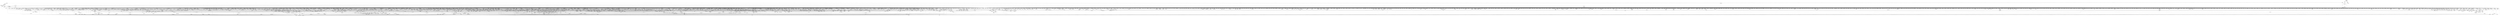 digraph kerncollapsed {
    "workingset_update_node" [color="black"];
    "efi_reboot" [color="black"];
    "access_ok_14" [color="black"];
    "mte_set_pivot" [color="black"];
    "cpuhp_invoke_callback" [color="black"];
    "dev_xmit_recursion_inc" [color="black"];
    "__raw_spin_lock_irq_11" [color="black"];
    "node_page_state_add" [color="black"];
    "__raw_spin_unlock_irqrestore.constprop.0_1" [color="black"];
    "hrtimer_active" [color="black"];
    "d_hash" [color="black"];
    "Indirect call100" [color="black"];
    "do_raw_spin_lock_57" [color="black"];
    "folio_add_new_anon_rmap" [color="black"];
    "mas_descend" [color="black"];
    "update_sctlr_el1" [color="black"];
    "__cmpxchg_case_acq_32.constprop.0_2" [color="black"];
    "kthread_is_per_cpu" [color="black"];
    "__sync_icache_dcache" [color="black"];
    "exit_task_stack_account" [color="black"];
    "__raw_spin_lock_41" [color="black"];
    "osq_lock" [color="black"];
    "strscpy_pad" [color="black"];
    "__raw_spin_lock_46" [color="black"];
    "Indirect call30" [color="black"];
    "do_init_timer.constprop.0" [color="black"];
    "do_raw_spin_lock_60" [color="black"];
    "clear_ti_thread_flag_6" [color="black"];
    "find_lock_later_rq" [color="black"];
    "test_and_set_ti_thread_flag_1" [color="black"];
    "futex_q_lock" [color="black"];
    "pm_runtime_put_noidle_2" [color="black"];
    "Indirect call122" [color="black"];
    "__task_will_free_mem" [color="black"];
    "page_vma_mapped_walk_done_1" [color="black"];
    "__raw_spin_unlock_bh.constprop.0" [color="black"];
    "tlb_gather_mmu_fullmm" [color="black"];
    "__kern_my_cpu_offset_76" [color="black"];
    "Indirect call141" [color="black"];
    "pte_offset_kernel.isra.0" [color="black"];
    "mas_pop_node" [color="black"];
    "pcpu_size_to_slot" [color="black"];
    "Indirect call174" [color="black"];
    "kmem_valid_obj" [color="black"];
    "arm64_kernel_unmapped_at_el0_4" [color="black"];
    "Indirect call70" [color="black"];
    "d_flags_for_inode" [color="black"];
    "skb_header_pointer_2" [color="black"];
    "mas_start" [color="black"];
    "__percpu_add_case_64_7" [color="black"];
    "mas_wr_store_setup" [color="black"];
    "get_file.isra.0" [color="black"];
    "__raw_spin_unlock_irq.constprop.0_1" [color="black"];
    "pm_runtime_autosuspend_expiration" [color="black"];
    "mnt_add_count" [color="black"];
    "flush_dcache_page" [color="black"];
    "vmf_pte_changed" [color="black"];
    "u64_stats_add_1" [color="black"];
    "find_last_bit" [color="black"];
    "filemap_check_errors" [color="black"];
    "Indirect call0" [color="black"];
    "__cmpxchg_case_mb_64" [color="black"];
    "kthread_insert_work_sanity_check" [color="black"];
    "folio_activate_fn" [color="black"];
    "cd_forget" [color="black"];
    "tty_driver_name" [color="black"];
    "__kern_my_cpu_offset_22" [color="black"];
    "account_pipe_buffers" [color="black"];
    "io_req_defer_failed" [color="black"];
    "cpu_online_2" [color="black"];
    "unlock_task_sighand.isra.0_1" [color="black"];
    "__io_put_kbuf_list" [color="black"];
    "__arm64_sys_fadvise64_64" [color="black"];
    "zone_watermark_ok" [color="black"];
    "tlb_remove_table_sync_one" [color="black"];
    "mab_shift_right" [color="black"];
    "arch_local_irq_restore_3" [color="black"];
    "do_raw_spin_lock_11" [color="black"];
    "IS_ERR_OR_NULL_3" [color="black"];
    "vma_interval_tree_augment_rotate" [color="black"];
    "set_kpti_asid_bits" [color="black"];
    "__raise_softirq_irqoff" [color="black"];
    "__kern_my_cpu_offset_83" [color="black"];
    "u64_stats_add_2" [color="black"];
    "mas_state_walk" [color="black"];
    "sched_post_fork" [color="black"];
    "lowest_in_progress" [color="black"];
    "sme_save_state" [color="black"];
    "is_zero_page" [color="black"];
    "mte_copy_page_tags" [color="black"];
    "__efistub_caches_clean_inval_pou" [color="black"];
    "next_zone" [color="black"];
    "fragmentation_index" [color="black"];
    "mas_push_node" [color="black"];
    "move_queued_task.constprop.0" [color="black"];
    "rt_mutex_slowtrylock" [color="black"];
    "__cmpxchg_case_acq_32" [color="black"];
    "sub_running_bw.isra.0" [color="black"];
    "__list_del_entry" [color="black"];
    "do_raw_spin_lock_35" [color="black"];
    "cpus_share_cache" [color="black"];
    "sock_flag.constprop.0" [color="black"];
    "pfn_swap_entry_to_page" [color="black"];
    "queued_write_lock.constprop.0_1" [color="black"];
    "sve_get_vl" [color="black"];
    "irq_get_irq_data" [color="black"];
    "__mutex_init" [color="black"];
    "set_ptes.isra.0" [color="black"];
    "do_raw_spin_lock_30" [color="black"];
    "Indirect call27" [color="black"];
    "__raw_spin_lock_irqsave_4" [color="black"];
    "Indirect call4" [color="black"];
    "workingset_test_recent" [color="black"];
    "rb_next" [color="black"];
    "Indirect call48" [color="black"];
    "__kern_my_cpu_offset_37" [color="black"];
    "access_ok_16" [color="black"];
    "rwsem_read_trylock" [color="black"];
    "__kern_my_cpu_offset_14" [color="black"];
    "count_vm_events" [color="black"];
    "current_wq_worker" [color="black"];
    "post_ttbr_update_workaround" [color="black"];
    "security_file_set_fowner" [color="black"];
    "rb_erase_cached.isra.0" [color="black"];
    "Indirect call18" [color="black"];
    "zone_page_state_add" [color="black"];
    "count_vm_event_2" [color="black"];
    "ma_data_end" [color="black"];
    "Indirect call51" [color="black"];
    "folio_test_uptodate" [color="black"];
    "sock_rfree" [color="black"];
    "__percpu_add_case_64" [color="black"];
    "pwq_activate_inactive_work" [color="black"];
    "pte_to_swp_entry_2" [color="black"];
    "__sw_hweight32" [color="black"];
    "Indirect call113" [color="black"];
    "folio_unlock" [color="black"];
    "Indirect call126" [color="black"];
    "__page_dup_rmap.constprop.0" [color="black"];
    "__raw_spin_lock_irq" [color="black"];
    "__raw_spin_lock_irqsave.constprop.0_3" [color="black"];
    "show_mem_node_skip" [color="black"];
    "should_fail_alloc_page" [color="black"];
    "do_csum" [color="black"];
    "__raw_spin_unlock_irqrestore.constprop.0_2" [color="black"];
    "__raw_spin_lock_2" [color="black"];
    "find_first_bit_6" [color="black"];
    "sb_clear_inode_writeback" [color="black"];
    "smp_call_function_many" [color="black"];
    "vma_address" [color="black"];
    "arch_local_irq_disable_2" [color="black"];
    "compaction_zonelist_suitable" [color="black"];
    "pcpu_chunk_slot" [color="black"];
    "__mod_timer" [color="black"];
    "__raw_spin_lock_5" [color="black"];
    "other_cpu_in_panic" [color="black"];
    "__rb_rotate_set_parents" [color="black"];
    "pagefault_enable_1" [color="black"];
    "list_del_init_7" [color="black"];
    "decay_load" [color="black"];
    "__kern_my_cpu_offset_26" [color="black"];
    "local_bh_enable" [color="black"];
    "flush_tlb_batched_pending" [color="black"];
    "timer_delete_sync" [color="black"];
    "eventfd_signal_mask" [color="black"];
    "Indirect call144" [color="black"];
    "__raw_spin_lock_irq_7" [color="black"];
    "Indirect call196" [color="black"];
    "folio_put_1" [color="black"];
    "__cmpxchg_case_mb_64_2" [color="black"];
    "__list_del_entry_2" [color="black"];
    "mas_leaf_set_meta" [color="black"];
    "rcu_advance_cbs" [color="black"];
    "__io_disarm_linked_timeout" [color="black"];
    "Indirect call53" [color="black"];
    "blake2s.constprop.0" [color="black"];
    "peernet2id" [color="black"];
    "try_to_unmap_flush" [color="black"];
    "do_raw_spin_lock_41" [color="black"];
    "collect_posix_cputimers" [color="black"];
    "int_sqrt" [color="black"];
    "mas_prev" [color="black"];
    "task_clear_jobctl_trapping" [color="black"];
    "access_ok_2" [color="black"];
    "irqd_set.isra.0_1" [color="black"];
    "timer_reduce" [color="black"];
    "cpumask_weight" [color="black"];
    "security_task_kill" [color="black"];
    "__raw_spin_lock_irq_3" [color="black"];
    "convert_prio" [color="black"];
    "arch_stack_walk" [color="black"];
    "__raw_spin_lock_irq_18" [color="black"];
    "_task_util_est" [color="black"];
    "percpu_counter_dec" [color="black"];
    "smp_call_function" [color="black"];
    "update_dl_rq_load_avg" [color="black"];
    "__cmpxchg_case_acq_32.constprop.0_8" [color="black"];
    "__cmpxchg_case_mb_32_3" [color="black"];
    "Indirect call6" [color="black"];
    "arch_local_irq_save_2" [color="black"];
    "check_and_switch_context" [color="black"];
    "__raw_write_lock_irq_1" [color="black"];
    "Indirect call15" [color="black"];
    "mas_find_child" [color="black"];
    "find_next_bit_18" [color="black"];
    "drain_pages" [color="black"];
    "find_next_bit_17" [color="black"];
    "__raw_spin_unlock_irq_21" [color="black"];
    "prepend_char" [color="black"];
    "__raw_spin_unlock_irqrestore_24" [color="black"];
    "sk_leave_memory_pressure" [color="black"];
    "allow_write_access" [color="black"];
    "__fprop_add_percpu_max" [color="black"];
    "qdisc_qstats_cpu_backlog_dec" [color="black"];
    "__cmpwait_case_32_1" [color="black"];
    "__raw_spin_lock_31" [color="black"];
    "call_function_single_prep_ipi" [color="black"];
    "check_preempt_curr_dl" [color="black"];
    "bsearch" [color="black"];
    "xa_find_after" [color="black"];
    "__raw_spin_lock_64" [color="black"];
    "access_ok_39" [color="black"];
    "tty_ldisc_open" [color="black"];
    "prb_read_valid" [color="black"];
    "dput_to_list" [color="black"];
    "arm64_kernel_unmapped_at_el0_3" [color="black"];
    "is_software_node" [color="black"];
    "io_wq_work_match_item" [color="black"];
    "__zone_watermark_ok" [color="black"];
    "find_next_and_bit" [color="black"];
    "sub_rq_bw.isra.0" [color="black"];
    "__acct_reclaim_writeback" [color="black"];
    "rcu_seq_end" [color="black"];
    "__raw_spin_lock_irqsave_29" [color="black"];
    "posixtimer_rearm" [color="black"];
    "dev_to_swnode" [color="black"];
    "cpu_online" [color="black"];
    "rcu_is_watching" [color="black"];
    "prb_reserve_in_last" [color="black"];
    "wb_has_dirty_io" [color="black"];
    "__delay" [color="black"];
    "cfs_rq_of" [color="black"];
    "Indirect call213" [color="black"];
    "cpu_util_cfs" [color="black"];
    "__count_vm_events_1" [color="black"];
    "hrtimer_force_reprogram.constprop.0" [color="black"];
    "mas_prev_range" [color="black"];
    "bstats_update" [color="black"];
    "remove_wait_queue" [color="black"];
    "__mnt_want_write" [color="black"];
    "do_raw_spin_lock_93" [color="black"];
    "find_worker_executing_work" [color="black"];
    "copy_page" [color="black"];
    "__audit_uring_entry" [color="black"];
    "do_raw_spin_lock_9" [color="black"];
    "__bitmap_clear" [color="black"];
    "__skb_dequeue_3" [color="black"];
    "pgdat_balanced" [color="black"];
    "__raw_spin_unlock_irqrestore_10" [color="black"];
    "Indirect call103" [color="black"];
    "lockref_get_not_zero" [color="black"];
    "__raw_spin_lock_irq_31" [color="black"];
    "sk_error_report" [color="black"];
    "__to_kthread" [color="black"];
    "raw_spin_rq_lock_nested" [color="black"];
    "__ptrace_link" [color="black"];
    "find_first_bit_4" [color="black"];
    "wb_stat_mod" [color="black"];
    "skb_orphan_1" [color="black"];
    "copy_from_kernel_nofault" [color="black"];
    "pte_to_swp_entry" [color="black"];
    "__cmpxchg_case_mb_32_8" [color="black"];
    "security_task_getsecid_obj" [color="black"];
    "get_group_info.isra.0" [color="black"];
    "take_dentry_name_snapshot" [color="black"];
    "xa_load" [color="black"];
    "tty_update_time" [color="black"];
    "__wb_writeout_add" [color="black"];
    "queued_read_lock_slowpath" [color="black"];
    "__rb_erase_color" [color="black"];
    "cpumask_next.constprop.0" [color="black"];
    "task_clear_jobctl_pending" [color="black"];
    "xas_not_node" [color="black"];
    "mnt_dec_writers" [color="black"];
    "arm_smccc_1_1_get_conduit" [color="black"];
    "io_timeout_extract" [color="black"];
    "wb_io_lists_populated" [color="black"];
    "sock_flag_3" [color="black"];
    "data_alloc" [color="black"];
    "pid_nr_ns" [color="black"];
    "folio_nr_pages_1" [color="black"];
    "blake2s_compress" [color="black"];
    "__raw_spin_lock_irqsave_1" [color="black"];
    "rcu_seq_end_1" [color="black"];
    "dev_xmit_recursion_dec" [color="black"];
    "cpumask_empty_3" [color="black"];
    "__pm_relax" [color="black"];
    "system_supports_tlb_range" [color="black"];
    "__cmpxchg_case_mb_32_5" [color="black"];
    "__mnt_drop_write_file" [color="black"];
    "smp_call_function_many_cond" [color="black"];
    "tk_xtime.constprop.0" [color="black"];
    "__percpu_add_case_64_2" [color="black"];
    "extract_entropy.constprop.0" [color="black"];
    "__kern_my_cpu_offset_16" [color="black"];
    "xas_result" [color="black"];
    "no_blink" [color="black"];
    "Indirect call63" [color="black"];
    "folio_mapped_1" [color="black"];
    "kernfs_next_descendant_post" [color="black"];
    "io_fill_cqe_aux" [color="black"];
    "srcu_get_delay.isra.0" [color="black"];
    "min_deadline_cb_propagate" [color="black"];
    "rb_insert_color_cached" [color="black"];
    "io_acct_cancel_pending_work" [color="black"];
    "__kern_my_cpu_offset_56" [color="black"];
    "__count_vm_events_2" [color="black"];
    "io_cancel_cb" [color="black"];
    "Indirect call118" [color="black"];
    "Indirect call37" [color="black"];
    "cpumask_copy_1" [color="black"];
    "Indirect call157" [color="black"];
    "__set_task_special" [color="black"];
    "ma_dead_node" [color="black"];
    "find_next_bit.constprop.0_6" [color="black"];
    "page_vma_mapped_walk_done" [color="black"];
    "do_raw_spin_lock_52" [color="black"];
    "__kern_my_cpu_offset_78" [color="black"];
    "cpu_online_3" [color="black"];
    "update_pm_runtime_accounting" [color="black"];
    "dequeue_task" [color="black"];
    "Indirect call11" [color="black"];
    "__raw_spin_lock_irqsave_51" [color="black"];
    "__percpu_add_case_32_20" [color="black"];
    "set_page_dirty" [color="black"];
    "__bitmap_and" [color="black"];
    "Indirect call28" [color="black"];
    "sched_clock" [color="black"];
    "task_join_group_stop" [color="black"];
    "do_raw_spin_lock_13" [color="black"];
    "__rb_insert_augmented" [color="black"];
    "Indirect call39" [color="black"];
    "__raw_spin_lock_irq_26" [color="black"];
    "dl_bw_cpus" [color="black"];
    "Indirect call175" [color="black"];
    "folio_trylock_flag" [color="black"];
    "slab_is_available" [color="black"];
    "find_suitable_fallback" [color="black"];
    "__hrtimer_next_event_base.constprop.0" [color="black"];
    "Indirect call148" [color="black"];
    "Indirect call83" [color="black"];
    "mas_update_gap" [color="black"];
    "generic_exec_single" [color="black"];
    "__xchg_case_mb_32.constprop.0" [color="black"];
    "__wake_q_add" [color="black"];
    "__irq_work_queue_local" [color="black"];
    "percpu_counter_set" [color="black"];
    "find_next_bit.constprop.0_14" [color="black"];
    "rwsem_set_nonspinnable" [color="black"];
    "pmd_offset.isra.0_1" [color="black"];
    "__kern_my_cpu_offset_24" [color="black"];
    "ptep_set_access_flags" [color="black"];
    "__raw_spin_lock_32" [color="black"];
    "skb_tailroom_2" [color="black"];
    "radix_tree_load_root" [color="black"];
    "rseq_migrate" [color="black"];
    "Indirect call123" [color="black"];
    "vma_interval_tree_remove" [color="black"];
    "inode_maybe_inc_iversion" [color="black"];
    "task_pid_vnr_1" [color="black"];
    "fsnotify_detach_connector_from_object" [color="black"];
    "Indirect call187" [color="black"];
    "__radix_tree_lookup" [color="black"];
    "add_device_randomness" [color="black"];
    "__wake_up_common" [color="black"];
    "__raw_spin_lock_3" [color="black"];
    "__bitmap_equal" [color="black"];
    "Indirect call209" [color="black"];
    "list_splice_tail_init" [color="black"];
    "mas_next_range" [color="black"];
    "_compound_head_7" [color="black"];
    "io_poll_find.constprop.0" [color="black"];
    "Indirect call202" [color="black"];
    "pmd_set_huge" [color="black"];
    "posix_cpu_timers_exit" [color="black"];
    "do_raw_spin_lock_44" [color="black"];
    "lru_lazyfree_fn" [color="black"];
    "group_open_release" [color="black"];
    "forward_timer_base" [color="black"];
    "Indirect call191" [color="black"];
    "vm_stat_account" [color="black"];
    "__raw_spin_lock_15" [color="black"];
    "Indirect call166" [color="black"];
    "kernfs_should_drain_open_files" [color="black"];
    "find_vma_prev" [color="black"];
    "find_first_bit_3" [color="black"];
    "do_raw_spin_lock_37" [color="black"];
    "strncmp" [color="black"];
    "timer_delete" [color="black"];
    "update_cfs_rq_load_avg.isra.0" [color="black"];
    "drain_pages_zone" [color="black"];
    "fill_contig_page_info" [color="black"];
    "ktime_get_with_offset" [color="black"];
    "dec_rlimit_ucounts" [color="black"];
    "propagation_next" [color="black"];
    "clear_inode" [color="black"];
    "Indirect call22" [color="black"];
    "Indirect call25" [color="black"];
    "rcu_segcblist_inc_len" [color="black"];
    "__anon_vma_interval_tree_augment_propagate" [color="black"];
    "cpumask_first_and" [color="black"];
    "mas_push_data" [color="black"];
    "current_is_kswapd" [color="black"];
    "iov_iter_revert" [color="black"];
    "do_raw_spin_lock_18" [color="black"];
    "strscpy" [color="black"];
    "__raw_spin_lock_irq_20" [color="black"];
    "audit_rate_check.part.0" [color="black"];
    "__ipi_send_mask" [color="black"];
    "arch_asym_cpu_priority" [color="black"];
    "siginfo_layout" [color="black"];
    "mas_split_final_node.isra.0" [color="black"];
    "Indirect call180" [color="black"];
    "next_online_pgdat" [color="black"];
    "add_timer" [color="black"];
    "__raw_spin_unlock_irqrestore_15" [color="black"];
    "clear_nonspinnable" [color="black"];
    "timekeeping_get_ns" [color="black"];
    "__dev_put.part.0" [color="black"];
    "audit_mark_compare" [color="black"];
    "folio_pfn" [color="black"];
    "__kern_my_cpu_offset_49" [color="black"];
    "compound_order_2" [color="black"];
    "compound_order" [color="black"];
    "_compound_head_1" [color="black"];
    "__xchg_case_mb_64.constprop.0_3" [color="black"];
    "Indirect call204" [color="black"];
    "__const_udelay" [color="black"];
    "radix_tree_lookup" [color="black"];
    "mapping_evict_folio" [color="black"];
    "srcu_funnel_exp_start" [color="black"];
    "prepare_to_wait_event" [color="black"];
    "Indirect call29" [color="black"];
    "xa_mk_value" [color="black"];
    "_compound_head_3" [color="black"];
    "d_shrink_add" [color="black"];
    "tick_get_broadcast_mask" [color="black"];
    "prep_new_page" [color="black"];
    "_get_random_bytes" [color="black"];
    "clear_shadow_entry" [color="black"];
    "set_ti_thread_flag_5" [color="black"];
    "fatal_signal_pending_3" [color="black"];
    "first_zones_zonelist" [color="black"];
    "mas_is_err" [color="black"];
    "__kern_my_cpu_offset_17" [color="black"];
    "try_release_thread_stack_to_cache" [color="black"];
    "kernfs_name_hash" [color="black"];
    "__get_task_comm" [color="black"];
    "timer_base.isra.0" [color="black"];
    "mte_destroy_descend.constprop.0" [color="black"];
    "Indirect call163" [color="black"];
    "prb_first_valid_seq" [color="black"];
    "active_load_balance_cpu_stop" [color="black"];
    "__add_wait_queue" [color="black"];
    "mutex_is_locked" [color="black"];
    "do_raw_spin_lock_99" [color="black"];
    "task_will_free_mem" [color="black"];
    "Indirect call159" [color="black"];
    "Indirect call77" [color="black"];
    "find_lock_task_mm" [color="black"];
    "__raw_spin_lock_irq.constprop.0_2" [color="black"];
    "rcu_stall_is_suppressed" [color="black"];
    "__raw_write_lock_irq" [color="black"];
    "arch_get_random_longs" [color="black"];
    "kernfs_get" [color="black"];
    "path_get" [color="black"];
    "__cmpxchg_case_acq_32.constprop.0_16" [color="black"];
    "mas_mab_cp" [color="black"];
    "mas_safe_min" [color="black"];
    "Indirect call205" [color="black"];
    "copyin" [color="black"];
    "page_try_share_anon_rmap" [color="black"];
    "workingset_refault" [color="black"];
    "io_put_kbuf" [color="black"];
    "find_next_and_bit.constprop.0" [color="black"];
    "__kern_my_cpu_offset_25" [color="black"];
    "class_raw_spinlock_irqsave_destructor" [color="black"];
    "vmalloc_to_page" [color="black"];
    "calc_delta_fair" [color="black"];
    "futex_hb_waiters_dec" [color="black"];
    "do_page_cache_ra" [color="black"];
    "__raw_spin_unlock_irq_43" [color="black"];
    "__raw_spin_lock_irqsave_7" [color="black"];
    "qdisc_maybe_clear_missed" [color="black"];
    "__raw_spin_trylock_3" [color="black"];
    "pcpu_block_refresh_hint" [color="black"];
    "unhash_mnt" [color="black"];
    "rcu_segcblist_ready_cbs" [color="black"];
    "mod_timer" [color="black"];
    "mm_set_has_pinned_flag" [color="black"];
    "io_cqe_cache_refill" [color="black"];
    "fsnotify_handle_inode_event.isra.0" [color="black"];
    "pfn_is_map_memory" [color="black"];
    "signal_pending_state_2" [color="black"];
    "strcspn" [color="black"];
    "Indirect call167" [color="black"];
    "__raw_spin_lock_irqsave.constprop.0_2" [color="black"];
    "find_alive_thread.isra.0" [color="black"];
    "__raw_spin_lock_42" [color="black"];
    "Indirect call117" [color="black"];
    "compaction_suitable" [color="black"];
    "io_prep_async_work" [color="black"];
    "arch_local_irq_enable_2" [color="black"];
    "__raw_spin_lock_27" [color="black"];
    "mte_sync_tags" [color="black"];
    "flush_tlb_kernel_range" [color="black"];
    "copy_highpage" [color="black"];
    "__percpu_add_case_32_13" [color="black"];
    "Indirect call88" [color="black"];
    "exit_rcu" [color="black"];
    "clear_ti_thread_flag_3" [color="black"];
    "find_buddy_page_pfn" [color="black"];
    "get_pwq" [color="black"];
    "set_ptes.constprop.0.isra.0" [color="black"];
    "__raw_spin_unlock_irqrestore_1" [color="black"];
    "update_group_capacity" [color="black"];
    "__nr_to_section" [color="black"];
    "fpsimd_save_state" [color="black"];
    "tag_set" [color="black"];
    "set_load_weight" [color="black"];
    "skb_tailroom_1" [color="black"];
    "__anon_vma_interval_tree_augment_rotate" [color="black"];
    "xas_next_entry" [color="black"];
    "free_vmap_area_rb_augment_cb_propagate" [color="black"];
    "Indirect call17" [color="black"];
    "cpudl_heapify_up" [color="black"];
    "do_raw_spin_lock_64" [color="black"];
    "fpsimd_flush_task_state" [color="black"];
    "release_thread" [color="black"];
    "__xchg_case_mb_64.constprop.0_2" [color="black"];
    "__raw_spin_lock_12" [color="black"];
    "__raw_spin_lock_irqsave_44" [color="black"];
    "Indirect call90" [color="black"];
    "cpu_mitigations_off" [color="black"];
    "hrtimer_start_expires" [color="black"];
    "Indirect call85" [color="black"];
    "rcu_seq_start" [color="black"];
    "io_cancel_task_cb" [color="black"];
    "rcu_poll_gp_seq_start_unlocked" [color="black"];
    "skb_tailroom" [color="black"];
    "mod_node_state" [color="black"];
    "futex_get_value_locked" [color="black"];
    "get_mm_exe_file" [color="black"];
    "lock_hrtimer_base" [color="black"];
    "lockref_put_return" [color="black"];
    "allow_direct_reclaim" [color="black"];
    "cpu_active" [color="black"];
    "cpumask_weight.constprop.0_5" [color="black"];
    "recalc_sigpending_tsk" [color="black"];
    "Indirect call1" [color="black"];
    "__kern_my_cpu_offset_133" [color="black"];
    "__update_load_avg_cfs_rq" [color="black"];
    "has_managed_dma" [color="black"];
    "dl_set_overload.part.0" [color="black"];
    "do_raw_spin_lock_83" [color="black"];
    "Indirect call130" [color="black"];
    "Indirect call181" [color="black"];
    "__anon_vma_interval_tree_subtree_search" [color="black"];
    "arm_timer" [color="black"];
    "find_busiest_group" [color="black"];
    "mas_bulk_rebalance" [color="black"];
    "Indirect call208" [color="black"];
    "d_walk" [color="black"];
    "timerqueue_add" [color="black"];
    "__wake_up_pollfree" [color="black"];
    "skb_has_frag_list" [color="black"];
    "lazy_max_pages" [color="black"];
    "io_wq_hash_work" [color="black"];
    "do_raw_spin_lock_73" [color="black"];
    "__mnt_want_write_file" [color="black"];
    "__mutex_add_waiter" [color="black"];
    "pm_runtime_deactivate_timer" [color="black"];
    "Indirect call190" [color="black"];
    "__xas_next" [color="black"];
    "Indirect call156" [color="black"];
    "dev_nit_active" [color="black"];
    "fsnotify_data_inode" [color="black"];
    "__printk_cpu_sync_put" [color="black"];
    "sk_mem_reclaim" [color="black"];
    "list_del_init_6" [color="black"];
    "check_stable_address_space" [color="black"];
    "get_new_cred" [color="black"];
    "vfs_fadvise" [color="black"];
    "print_tainted" [color="black"];
    "flush_signal_handlers" [color="black"];
    "rcu_segcblist_enqueue" [color="black"];
    "__cmpxchg_case_mb_32_13" [color="black"];
    "task_call_func" [color="black"];
    "task_get_vl" [color="black"];
    "__count_vm_events" [color="black"];
    "__set_open_fd" [color="black"];
    "__kern_my_cpu_offset_42" [color="black"];
    "debug_locks_off" [color="black"];
    "compound_order_1" [color="black"];
    "sock_rmem_free" [color="black"];
    "drain_local_pages" [color="black"];
    "rcu_poll_gp_seq_end" [color="black"];
    "__raw_spin_unlock_irqrestore_14" [color="black"];
    "__kern_my_cpu_offset_44" [color="black"];
    "rcu_segcblist_first_pend_cb" [color="black"];
    "task_curr" [color="black"];
    "unlock_page" [color="black"];
    "rcu_gp_is_expedited" [color="black"];
    "__update_min_deadline" [color="black"];
    "global_dirtyable_memory" [color="black"];
    "oom_badness" [color="black"];
    "arch_smp_send_reschedule" [color="black"];
    "io_get_cqe_overflow" [color="black"];
    "do_raw_spin_lock_3" [color="black"];
    "wants_signal" [color="black"];
    "rcu_poll_gp_seq_end_unlocked" [color="black"];
    "prep_compound_page" [color="black"];
    "__reset_isolation_pfn" [color="black"];
    "Indirect call50" [color="black"];
    "__srcu_read_lock" [color="black"];
    "d_path" [color="black"];
    "workingset_activation" [color="black"];
    "arch_local_irq_restore" [color="black"];
    "update_rq_clock" [color="black"];
    "pde_subdir_first" [color="black"];
    "__cmpwait_case_32_2" [color="black"];
    "percpu_ref_put_many.constprop.0_1" [color="black"];
    "irq_enable" [color="black"];
    "change_page_range" [color="black"];
    "set_tsk_need_resched" [color="black"];
    "_compound_head_5" [color="black"];
    "__balance_callbacks" [color="black"];
    "fetch_robust_entry" [color="black"];
    "Indirect call72" [color="black"];
    "folio_mapped_3" [color="black"];
    "llist_reverse_order" [color="black"];
    "__raw_spin_lock.constprop.0_2" [color="black"];
    "put_dec_trunc8" [color="black"];
    "mab_mas_cp" [color="black"];
    "__pick_first_entity" [color="black"];
    "virt_to_folio" [color="black"];
    "do_raw_spin_lock_33" [color="black"];
    "folio_mapped_2" [color="black"];
    "__raw_spin_unlock_irq_36" [color="black"];
    "percpu_ref_put_many" [color="black"];
    "mas_wr_walk_descend" [color="black"];
    "cpumask_and.isra.0_1" [color="black"];
    "Indirect call150" [color="black"];
    "__raw_spin_unlock_irq_23" [color="black"];
    "get_state_synchronize_rcu_full" [color="black"];
    "wb_dirty_limits" [color="black"];
    "lock_parent" [color="black"];
    "can_set_direct_map" [color="black"];
    "mm_counter" [color="black"];
    "membarrier_update_current_mm" [color="black"];
    "xa_err" [color="black"];
    "__wake_up_sync_key" [color="black"];
    "__gfp_pfmemalloc_flags" [color="black"];
    "desc_read" [color="black"];
    "shrink_lock_dentry" [color="black"];
    "test_ti_thread_flag_21" [color="black"];
    "node_dirty_ok" [color="black"];
    "sane_fdtable_size" [color="black"];
    "__raw_spin_lock_irqsave_23" [color="black"];
    "task_rq_unlock" [color="black"];
    "get_state_synchronize_rcu" [color="black"];
    "rcu_dynticks_snap" [color="black"];
    "Indirect call87" [color="black"];
    "simple_xattr_space" [color="black"];
    "mnt_get_writers" [color="black"];
    "Indirect call34" [color="black"];
    "Indirect call168" [color="black"];
    "__cmpxchg_case_acq_32.constprop.0_19" [color="black"];
    "console_trylock" [color="black"];
    "tlb_gather_mmu" [color="black"];
    "read_sanitised_ftr_reg" [color="black"];
    "__kern_my_cpu_offset_35" [color="black"];
    "spin_lock_irqsave_check_contention" [color="black"];
    "Indirect call214" [color="black"];
    "arch_irq_work_raise" [color="black"];
    "__raw_spin_lock_irqsave_41" [color="black"];
    "remove_mapping" [color="black"];
    "Indirect call104" [color="black"];
    "do_raw_spin_lock_48" [color="black"];
    "mas_set_alloc_req" [color="black"];
    "__raw_spin_unlock_irqrestore_9" [color="black"];
    "inactive_is_low.constprop.0" [color="black"];
    "pageblock_skip_persistent" [color="black"];
    "update_newidle_cost" [color="black"];
    "Indirect call31" [color="black"];
    "qdisc_qstats_cpu_qlen_inc" [color="black"];
    "__percpu_add_case_32_8" [color="black"];
    "__cmpxchg_case_acq_32.constprop.0_18" [color="black"];
    "hlist_del_init_2" [color="black"];
    "inode_to_bdi" [color="black"];
    "find_next_bit.constprop.0_11" [color="black"];
    "req_set_fail_3" [color="black"];
    "_double_lock_balance" [color="black"];
    "gup_folio_next" [color="black"];
    "cpu_clock_sample" [color="black"];
    "mas_wr_node_walk" [color="black"];
    "do_raw_spin_lock_42" [color="black"];
    "jiffies_to_usecs" [color="black"];
    "console_srcu_read_lock" [color="black"];
    "__raw_read_unlock.constprop.0" [color="black"];
    "mast_fill_bnode" [color="black"];
    "test_ti_thread_flag_7" [color="black"];
    "prepare_to_swait_event" [color="black"];
    "slab_want_init_on_alloc" [color="black"];
    "__raw_spin_lock_irqsave_50" [color="black"];
    "__posix_timers_find" [color="black"];
    "__percpu_down_write_trylock" [color="black"];
    "dequeue_load_avg" [color="black"];
    "mutex_can_spin_on_owner" [color="black"];
    "tls_preserve_current_state" [color="black"];
    "console_srcu_read_unlock" [color="black"];
    "__flush_tlb_page_nosync" [color="black"];
    "rcu_inkernel_boot_has_ended" [color="black"];
    "Indirect call124" [color="black"];
    "Indirect call2" [color="black"];
    "task_sigpending_2" [color="black"];
    "do_raw_spin_lock_7" [color="black"];
    "set_ti_thread_flag_4" [color="black"];
    "get_cpu_fpsimd_context" [color="black"];
    "__percpu_add_case_32_1" [color="black"];
    "do_raw_spin_lock_46" [color="black"];
    "__mutex_trylock" [color="black"];
    "Indirect call135" [color="black"];
    "skb_flow_get_icmp_tci" [color="black"];
    "Indirect call116" [color="black"];
    "__io_acct_run_queue" [color="black"];
    "Indirect call207" [color="black"];
    "__siphash_unaligned" [color="black"];
    "update_blocked_averages" [color="black"];
    "errseq_sample" [color="black"];
    "Indirect call198" [color="black"];
    "Indirect call172" [color="black"];
    "Indirect call59" [color="black"];
    "__reuseport_detach_sock.isra.0" [color="black"];
    "inode_cgwb_move_to_attached" [color="black"];
    "rcu_seq_set_state" [color="black"];
    "mod_node_page_state" [color="black"];
    "percpu_ref_get_many.constprop.0" [color="black"];
    "Indirect call91" [color="black"];
    "Indirect call57" [color="black"];
    "set_next_entity" [color="black"];
    "__raw_spin_lock_irq_17" [color="black"];
    "__raw_spin_unlock_irq_29" [color="black"];
    "__cmpxchg_case_mb_32_10" [color="black"];
    "__raw_spin_lock_irq_12" [color="black"];
    "find_vmap_area" [color="black"];
    "radix_tree_tag_get" [color="black"];
    "__dequeue_entity" [color="black"];
    "deactivate_file_folio" [color="black"];
    "lru_add_fn" [color="black"];
    "__mod_node_page_state" [color="black"];
    "Indirect call35" [color="black"];
    "cpumask_subset" [color="black"];
    "__kern_my_cpu_offset_134" [color="black"];
    "Indirect call75" [color="black"];
    "__raw_spin_lock_irqsave_22" [color="black"];
    "lock_timer_base" [color="black"];
    "kernfs_leftmost_descendant" [color="black"];
    "space_used" [color="black"];
    "io_prep_async_link" [color="black"];
    "Indirect call132" [color="black"];
    "arch_teardown_dma_ops" [color="black"];
    "mte_dead_leaves.constprop.0" [color="black"];
    "update_rt_rq_load_avg" [color="black"];
    "mutex_trylock" [color="black"];
    "free_vmap_area_rb_augment_cb_rotate" [color="black"];
    "compact_lock_irqsave" [color="black"];
    "lock_mnt_tree" [color="black"];
    "folio_lruvec_relock_irq.constprop.0" [color="black"];
    "__raw_spin_unlock_irqrestore_21" [color="black"];
    "folio_try_get_rcu" [color="black"];
    "__try_to_del_timer_sync" [color="black"];
    "mas_rewalk_if_dead" [color="black"];
    "vma_interval_tree_insert" [color="black"];
    "set_next_task" [color="black"];
    "sched_asym_prefer" [color="black"];
    "get_ucounts_or_wrap" [color="black"];
    "__cmpxchg_case_64" [color="black"];
    "page_mapping" [color="black"];
    "prb_commit" [color="black"];
    "Indirect call16" [color="black"];
    "__pi_strcmp" [color="black"];
    "__fsnotify_recalc_mask" [color="black"];
    "pagefault_enable_2" [color="black"];
    "pick_next_pushable_dl_task" [color="black"];
    "mas_prev_setup.constprop.0" [color="black"];
    "__list_del_entry_1" [color="black"];
    "is_vmalloc_addr" [color="black"];
    "find_next_zero_bit" [color="black"];
    "__wake_up_locked_key" [color="black"];
    "__put_unused_fd" [color="black"];
    "__raw_spin_unlock_irq_45" [color="black"];
    "group_close_release" [color="black"];
    "find_submount" [color="black"];
    "__raw_spin_lock_irq_23" [color="black"];
    "__raw_spin_lock_10" [color="black"];
    "set_tlb_ubc_flush_pending" [color="black"];
    "free_pcppages_bulk" [color="black"];
    "_prb_commit" [color="black"];
    "__raw_spin_lock_irqsave_5" [color="black"];
    "Indirect call151" [color="black"];
    "vm_commit_limit" [color="black"];
    "list_del_init_5" [color="black"];
    "workingset_eviction" [color="black"];
    "init_multi_vma_prep" [color="black"];
    "pcpu_unit_page_offset" [color="black"];
    "Indirect call215" [color="black"];
    "mte_update_sctlr_user" [color="black"];
    "fsnotify_connector_sb" [color="black"];
    "io_wq_work_match_all" [color="black"];
    "irq_chip_retrigger_hierarchy" [color="black"];
    "folio_not_mapped" [color="black"];
    "__do_set_cpus_allowed" [color="black"];
    "__wake_up_bit" [color="black"];
    "__kern_my_cpu_offset_74" [color="black"];
    "__mod_zone_page_state" [color="black"];
    "Indirect call96" [color="black"];
    "__fdget" [color="black"];
    "ihold" [color="black"];
    "do_raw_spin_lock.constprop.0_3" [color="black"];
    "enqueue_hrtimer.constprop.0" [color="black"];
    "ptep_clear_flush" [color="black"];
    "__kern_my_cpu_offset_38" [color="black"];
    "__cmpxchg_case_acq_32.constprop.0_9" [color="black"];
    "__raw_spin_unlock_irq_18" [color="black"];
    "cpumask_and.isra.0_3" [color="black"];
    "do_raw_spin_lock.constprop.0_7" [color="black"];
    "d_ancestor" [color="black"];
    "anon_vma_interval_tree_iter_next" [color="black"];
    "Indirect call145" [color="black"];
    "find_next_bit.constprop.0_8" [color="black"];
    "__dl_sub" [color="black"];
    "do_raw_spin_lock_80" [color="black"];
    "clear_ti_thread_flag" [color="black"];
    "__raw_spin_lock_irqsave.constprop.0_8" [color="black"];
    "fpsimd_thread_switch" [color="black"];
    "dev_driver_string" [color="black"];
    "add_mm_rss_vec" [color="black"];
    "__kern_my_cpu_offset_29" [color="black"];
    "folio_alloc.constprop.0_1" [color="black"];
    "qdisc_qstats_cpu_qlen_dec" [color="black"];
    "__raw_spin_lock_4" [color="black"];
    "__percpu_add_case_32" [color="black"];
    "mte_clear_page_tags" [color="black"];
    "__sw_hweight64" [color="black"];
    "__wait_on_bit" [color="black"];
    "fast_dput" [color="black"];
    "copy_user_highpage" [color="black"];
    "gup_must_unshare" [color="black"];
    "__mutex_trylock_common" [color="black"];
    "__raw_spin_lock_irqsave_21" [color="black"];
    "Indirect call197" [color="black"];
    "mas_ascend" [color="black"];
    "posix_cpu_timers_exit_group" [color="black"];
    "init_entity_runnable_average" [color="black"];
    "__raw_spin_lock_irqsave_6" [color="black"];
    "mm_counter_file" [color="black"];
    "wakeup_source_deactivate" [color="black"];
    "rb_first" [color="black"];
    "thread_group_cputime" [color="black"];
    "Indirect call201" [color="black"];
    "data_check_size" [color="black"];
    "kmalloc_slab" [color="black"];
    "num_other_online_cpus" [color="black"];
    "__raw_spin_lock_irq_43" [color="black"];
    "__kern_my_cpu_offset_19" [color="black"];
    "__raw_spin_lock_22" [color="black"];
    "xas_set_mark" [color="black"];
    "__raw_spin_unlock_irqrestore_29" [color="black"];
    "sched_cgroup_fork" [color="black"];
    "task_participate_group_stop" [color="black"];
    "__raw_spin_unlock_irq_12" [color="black"];
    "cpumask_and" [color="black"];
    "cpumask_first" [color="black"];
    "folio_batch_remove_exceptionals" [color="black"];
    "io_poll_remove_entry" [color="black"];
    "Indirect call8" [color="black"];
    "system_supports_address_auth_1" [color="black"];
    "recalc_sigpending" [color="black"];
    "skb_pfmemalloc" [color="black"];
    "io_cancel_req_match" [color="black"];
    "_find_last_bit" [color="black"];
    "Indirect call45" [color="black"];
    "rb_erase" [color="black"];
    "kthread_should_stop" [color="black"];
    "mas_new_ma_node" [color="black"];
    "__raw_read_lock.constprop.0_5" [color="black"];
    "posix_cpu_timer_rearm" [color="black"];
    "__cmpxchg_case_mb_32.constprop.0" [color="black"];
    "invalid_migration_vma" [color="black"];
    "Indirect call54" [color="black"];
    "vma_interval_tree_augment_propagate" [color="black"];
    "test_ti_thread_flag_6" [color="black"];
    "get_data" [color="black"];
    "__raw_spin_lock_6" [color="black"];
    "_atomic_dec_and_lock" [color="black"];
    "ktime_get_coarse_real_ts64" [color="black"];
    "kill_super_notify" [color="black"];
    "atomic_notifier_call_chain" [color="black"];
    "cpu_switch_to" [color="black"];
    "Indirect call179" [color="black"];
    "ldsem_down_read_trylock" [color="black"];
    "tlb_flush_mmu_tlbonly" [color="black"];
    "mas_parent_type" [color="black"];
    "__raw_spin_lock_14" [color="black"];
    "__task_rq_lock" [color="black"];
    "Indirect call178" [color="black"];
    "_compound_head_2" [color="black"];
    "folio_trylock_1" [color="black"];
    "__raw_spin_lock_irq_41" [color="black"];
    "xas_reload" [color="black"];
    "test_tsk_need_resched" [color="black"];
    "folio_evictable" [color="black"];
    "get_work_pwq" [color="black"];
    "__lookup_mnt" [color="black"];
    "deny_write_access.isra.0" [color="black"];
    "Indirect call66" [color="black"];
    "__cmpxchg_case_mb_32_2" [color="black"];
    "check_preempt_curr" [color="black"];
    "pcpu_next_md_free_region" [color="black"];
    "page_ref_inc_2" [color="black"];
    "mutex_spin_on_owner" [color="black"];
    "prepare_to_wait" [color="black"];
    "__raw_read_unlock.constprop.0_6" [color="black"];
    "set_area_direct_map" [color="black"];
    "init_timer_key" [color="black"];
    "kernel_init_pages" [color="black"];
    "qdisc_run_begin" [color="black"];
    "idr_find" [color="black"];
    "Indirect call105" [color="black"];
    "__integrity_iint_find" [color="black"];
    "domain_dirty_limits" [color="black"];
    "do_raw_spin_lock_72" [color="black"];
    "__kmem_obj_info" [color="black"];
    "percpu_ref_get_many" [color="black"];
    "tty_termios_baud_rate" [color="black"];
    "__raw_spin_lock.constprop.0_1" [color="black"];
    "Indirect call161" [color="black"];
    "__raw_spin_trylock" [color="black"];
    "get_task_mm" [color="black"];
    "Indirect call79" [color="black"];
    "find_next_bit.constprop.0_7" [color="black"];
    "se_weight.isra.0" [color="black"];
    "__kern_my_cpu_offset_62" [color="black"];
    "_compound_head_4" [color="black"];
    "security_inode_init_security_anon" [color="black"];
    "security_audit_rule_match" [color="black"];
    "lru_note_cost" [color="black"];
    "down_trylock" [color="black"];
    "task_sched_runtime" [color="black"];
    "steal_suitable_fallback" [color="black"];
    "attach_task" [color="black"];
    "zone_watermark_ok_safe" [color="black"];
    "desc_make_final" [color="black"];
    "post_alloc_hook" [color="black"];
    "_find_next_zero_bit" [color="black"];
    "hlist_bl_lock" [color="black"];
    "__raw_spin_unlock_irqrestore_32" [color="black"];
    "__set_task_comm" [color="black"];
    "Indirect call114" [color="black"];
    "__cmpwait_case_32" [color="black"];
    "tick_get_broadcast_device" [color="black"];
    "pi_state_update_owner" [color="black"];
    "prb_final_commit" [color="black"];
    "list_del_init_3" [color="black"];
    "put_cpu_fpsimd_context" [color="black"];
    "__skb_fill_page_desc" [color="black"];
    "__disable_irq_nosync" [color="black"];
    "Indirect call58" [color="black"];
    "page_ref_inc_3" [color="black"];
    "anon_vma_interval_tree_post_update_vma" [color="black"];
    "mod_zone_state" [color="black"];
    "xas_error.isra.0" [color="black"];
    "task_sigpending_1" [color="black"];
    "io_poll_can_finish_inline.isra.0" [color="black"];
    "__raw_spin_lock_irqsave_11" [color="black"];
    "__raw_spin_unlock_irqrestore_11" [color="black"];
    "__raw_spin_lock_irq_4" [color="black"];
    "down_read_trylock" [color="black"];
    "__init_swait_queue_head" [color="black"];
    "do_raw_spin_lock_36" [color="black"];
    "to_desc" [color="black"];
    "mas_alloc_req.isra.0" [color="black"];
    "try_check_zero" [color="black"];
    "find_next_bit_6" [color="black"];
    "proto_memory_pcpu_drain" [color="black"];
    "do_raw_spin_lock.constprop.0_13" [color="black"];
    "net_eq_idr" [color="black"];
    "fd_install" [color="black"];
    "__percpu_add_case_64_6" [color="black"];
    "__raw_spin_lock_irq_19" [color="black"];
    "cpudl_find" [color="black"];
    "sve_save_state" [color="black"];
    "arch_tlbbatch_should_defer.constprop.0" [color="black"];
    "__raw_spin_lock_irqsave_17" [color="black"];
    "Indirect call97" [color="black"];
    "pfn_valid_2" [color="black"];
    "mas_next_sibling" [color="black"];
    "vma_needs_dirty_tracking" [color="black"];
    "__cmpxchg_case_acq_32.constprop.0_6" [color="black"];
    "__printk_cpu_sync_wait" [color="black"];
    "__wake_up" [color="black"];
    "pcpu_free_area.isra.0" [color="black"];
    "__percpu_add_case_32_2" [color="black"];
    "__cmpxchg_case_acq_32.constprop.0_7" [color="black"];
    "__msecs_to_jiffies" [color="black"];
    "find_next_bit.constprop.0_5" [color="black"];
    "__io_put_kbuf" [color="black"];
    "__kern_my_cpu_offset_51" [color="black"];
    "fatal_signal_pending_6" [color="black"];
    "page_ref_add" [color="black"];
    "post_init_entity_util_avg" [color="black"];
    "dev_pm_disable_wake_irq_check" [color="black"];
    "xas_find_conflict" [color="black"];
    "cpu_clock_sample_group" [color="black"];
    "__bpf_free_used_maps" [color="black"];
    "Indirect call69" [color="black"];
    "do_raw_spin_lock.constprop.0_14" [color="black"];
    "Indirect call78" [color="black"];
    "__raw_spin_lock_irqsave_52" [color="black"];
    "__kern_my_cpu_offset_52" [color="black"];
    "hrtimer_cancel" [color="black"];
    "arch_get_random_seed_longs" [color="black"];
    "__raw_spin_unlock_irq_37" [color="black"];
    "mask_irq" [color="black"];
    "mas_store_b_node" [color="black"];
    "Indirect call125" [color="black"];
    "folio_nr_pages_3" [color="black"];
    "smp_call_function_single" [color="black"];
    "xas_update.isra.0" [color="black"];
    "sve_state_size" [color="black"];
    "system_supports_tlb_range_1" [color="black"];
    "xas_find_marked" [color="black"];
    "do_raw_spin_lock_14" [color="black"];
    "remove_nodes.constprop.0" [color="black"];
    "io_acct_run_queue" [color="black"];
    "__kern_my_cpu_offset_6" [color="black"];
    "folio_invalidate" [color="black"];
    "llist_add_batch" [color="black"];
    "count_vm_event_1" [color="black"];
    "__raw_spin_lock_irq_6" [color="black"];
    "rcu_accelerate_cbs" [color="black"];
    "chacha_permute" [color="black"];
    "__raw_spin_lock_irqsave_3" [color="black"];
    "__skb_checksum" [color="black"];
    "prepare_to_wait_exclusive" [color="black"];
    "mmget" [color="black"];
    "slab_want_init_on_free" [color="black"];
    "Indirect call136" [color="black"];
    "do_raw_spin_lock_24" [color="black"];
    "do_raw_spin_lock_85" [color="black"];
    "__mutex_remove_waiter" [color="black"];
    "wb_io_lists_depopulated" [color="black"];
    "defer_console_output" [color="black"];
    "wakeup_kswapd" [color="black"];
    "lockref_get" [color="black"];
    "find_mergeable_anon_vma" [color="black"];
    "Indirect call111" [color="black"];
    "vma_fs_can_writeback" [color="black"];
    "mas_adopt_children.isra.0" [color="black"];
    "list_move_tail" [color="black"];
    "sync_icache_aliases" [color="black"];
    "__cmpxchg_case_64.isra.0" [color="black"];
    "put_dec_full8" [color="black"];
    "io_schedule_prepare" [color="black"];
    "wake_all_kswapds" [color="black"];
    "u64_stats_inc" [color="black"];
    "__raw_spin_lock_21" [color="black"];
    "get_task_exe_file" [color="black"];
    "Indirect call21" [color="black"];
    "get_arm64_ftr_reg_nowarn" [color="black"];
    "fatal_signal_pending_4" [color="black"];
    "Indirect call101" [color="black"];
    "rcu_exp_need_qs" [color="black"];
    "pcpu_find_block_fit" [color="black"];
    "irq_set_thread_affinity" [color="black"];
    "__rt_mutex_slowtrylock" [color="black"];
    "Indirect call112" [color="black"];
    "init_completion" [color="black"];
    "__bitmap_weight" [color="black"];
    "Indirect call182" [color="black"];
    "do_raw_spin_lock_6" [color="black"];
    "set_cpu_online" [color="black"];
    "Indirect call36" [color="black"];
    "pm_qos_read_value" [color="black"];
    "rb_insert_color" [color="black"];
    "__raw_spin_lock_irqsave_25" [color="black"];
    "mas_set_split_parent.isra.0" [color="black"];
    "__kern_my_cpu_offset_67" [color="black"];
    "do_raw_spin_lock.constprop.0_10" [color="black"];
    "update_cached_migrate" [color="black"];
    "do_raw_spin_lock_26" [color="black"];
    "sock_inuse_add" [color="black"];
    "task_set_jobctl_pending" [color="black"];
    "list_move_1" [color="black"];
    "ma_slots" [color="black"];
    "irq_domain_activate_irq" [color="black"];
    "do_raw_spin_lock_1" [color="black"];
    "zone_page_state_snapshot.constprop.0" [color="black"];
    "__raw_spin_lock_irqsave.constprop.0_7" [color="black"];
    "mapping_try_invalidate" [color="black"];
    "_raw_spin_rq_lock_irqsave" [color="black"];
    "Indirect call158" [color="black"];
    "Indirect call133" [color="black"];
    "Indirect call154" [color="black"];
    "do_raw_spin_lock_25" [color="black"];
    "__percpu_add_case_64.constprop.0_1" [color="black"];
    "Indirect call26" [color="black"];
    "rcu_cblist_init" [color="black"];
    "folio_anon_vma" [color="black"];
    "mas_data_end" [color="black"];
    "__kern_my_cpu_offset_70" [color="black"];
    "__cmpxchg_case_acq_32.constprop.0_14" [color="black"];
    "pcpu_init_md_blocks" [color="black"];
    "cleanup_timerqueue" [color="black"];
    "prepare_alloc_pages.constprop.0" [color="black"];
    "find_later_rq" [color="black"];
    "pcpu_block_update" [color="black"];
    "mas_next_slot" [color="black"];
    "osq_unlock" [color="black"];
    "timespec64_equal" [color="black"];
    "put_dec" [color="black"];
    "__irq_can_set_affinity" [color="black"];
    "__raw_spin_lock.constprop.0" [color="black"];
    "Indirect call127" [color="black"];
    "__dev_pm_qos_resume_latency" [color="black"];
    "ptrauth_keys_install_user" [color="black"];
    "do_raw_spin_lock_10" [color="black"];
    "__raw_spin_lock_irqsave_12" [color="black"];
    "rwsem_spin_on_owner" [color="black"];
    "dl_task_is_earliest_deadline" [color="black"];
    "finish_swait" [color="black"];
    "__skb_header_pointer" [color="black"];
    "Indirect call47" [color="black"];
    "__raw_spin_unlock_irq" [color="black"];
    "do_softirq" [color="black"];
    "__raw_spin_unlock_irqrestore_12" [color="black"];
    "fsnotify_first_mark" [color="black"];
    "pgattr_change_is_safe" [color="black"];
    "__raw_spin_trylock_5" [color="black"];
    "Indirect call20" [color="black"];
    "copy_fd_bitmaps" [color="black"];
    "security_d_instantiate" [color="black"];
    "mte_thread_switch" [color="black"];
    "kmsg_dump" [color="black"];
    "do_raw_spin_lock_15" [color="black"];
    "kill_device" [color="black"];
    "__percpu_add_case_32_3" [color="black"];
    "do_raw_spin_lock_88" [color="black"];
    "do_raw_spin_lock_66" [color="black"];
    "move_linked_works" [color="black"];
    "pcpu_page_idx" [color="black"];
    "page_ref_inc" [color="black"];
    "rcu_segcblist_accelerate" [color="black"];
    "Indirect call131" [color="black"];
    "inc_tlb_flush_pending" [color="black"];
    "raw_spin_rq_lock_1" [color="black"];
    "Indirect call185" [color="black"];
    "__wake_up_parent" [color="black"];
    "Indirect call192" [color="black"];
    "read_seqbegin_or_lock" [color="black"];
    "__raw_spin_lock_irqsave_19" [color="black"];
    "folio_mapped" [color="black"];
    "__raw_spin_unlock_irq_38" [color="black"];
    "__smp_call_single_queue" [color="black"];
    "ktime_get_real_seconds" [color="black"];
    "__enqueue_entity" [color="black"];
    "__count_vm_events_3" [color="black"];
    "percpu_counter_add_batch" [color="black"];
    "futex_q_unlock" [color="black"];
    "kernfs_root" [color="black"];
    "__attach_to_pi_owner" [color="black"];
    "find_next_bit_8" [color="black"];
    "skb_cloned" [color="black"];
    "__cmpwait_case_32_3" [color="black"];
    "raw_spin_rq_trylock" [color="black"];
    "should_failslab" [color="black"];
    "__raw_spin_lock_62" [color="black"];
    "pcpu_chunk_relocate" [color="black"];
    "this_cpu_has_cap" [color="black"];
    "generic_fadvise" [color="black"];
    "d_find_alias" [color="black"];
    "xas_start" [color="black"];
    "folio_trylock" [color="black"];
    "load_unaligned_zeropad_1" [color="black"];
    "Indirect call169" [color="black"];
    "d_find_any_alias" [color="black"];
    "folio_evictable_1" [color="black"];
    "attach_entity_load_avg" [color="black"];
    "pcpu_chunk_populated" [color="black"];
    "wb_stat_error" [color="black"];
    "Indirect call193" [color="black"];
    "find_next_bit_15" [color="black"];
    "unreserve_highatomic_pageblock" [color="black"];
    "__fswab32_10" [color="black"];
    "__raw_spin_lock_irq_21" [color="black"];
    "__skb_set_length_1" [color="black"];
    "device_links_read_lock" [color="black"];
    "security_sock_rcv_skb" [color="black"];
    "pvm_determine_end_from_reverse" [color="black"];
    "lookup_mountpoint" [color="black"];
    "extfrag_for_order" [color="black"];
    "__kern_my_cpu_offset_80" [color="black"];
    "test_ti_thread_flag_1" [color="black"];
    "radix_tree_next_chunk" [color="black"];
    "__flush_tlb_kernel_pgtable" [color="black"];
    "arch_local_irq_save_1" [color="black"];
    "avg_vruntime" [color="black"];
    "read_seqbegin.constprop.0" [color="black"];
    "ksize" [color="black"];
    "mast_ascend" [color="black"];
    "clear_ti_thread_flag_4" [color="black"];
    "__kern_my_cpu_offset_21" [color="black"];
    "Indirect call62" [color="black"];
    "read_pages" [color="black"];
    "hrtimer_start_range_ns" [color="black"];
    "__raw_spin_lock_43" [color="black"];
    "mapping_shrinkable" [color="black"];
    "_compound_head" [color="black"];
    "Indirect call170" [color="black"];
    "dl_bw_of" [color="black"];
    "folio_total_mapcount" [color="black"];
    "activate_task" [color="black"];
    "xas_next_offset" [color="black"];
    "sched_clock_noinstr" [color="black"];
    "aio_nr_sub" [color="black"];
    "_atomic_dec_and_lock_irqsave" [color="black"];
    "mas_wr_new_end" [color="black"];
    "eth_type_vlan" [color="black"];
    "do_raw_spin_lock_47" [color="black"];
    "lockref_mark_dead" [color="black"];
    "set_ptes.constprop.0.isra.0_1" [color="black"];
    "__accumulate_pelt_segments" [color="black"];
    "dget" [color="black"];
    "signal_pending_state_1" [color="black"];
    "inode_add_lru" [color="black"];
    "Indirect call164" [color="black"];
    "__raw_spin_unlock_irq_11" [color="black"];
    "__percpu_add_case_32_15" [color="black"];
    "system_supports_mte_1" [color="black"];
    "ttwu_queue_wakelist" [color="black"];
    "Indirect call107" [color="black"];
    "Indirect call149" [color="black"];
    "system_supports_mte" [color="black"];
    "arch_local_irq_save_4" [color="black"];
    "xa_find" [color="black"];
    "Indirect call153" [color="black"];
    "folio_account_cleaned" [color="black"];
    "mas_store_prealloc.part.0" [color="black"];
    "find_vma" [color="black"];
    "__kern_my_cpu_offset_61" [color="black"];
    "__preempt_count_sub" [color="black"];
    "set_pfnblock_flags_mask" [color="black"];
    "do_raw_spin_lock_43" [color="black"];
    "plist_add" [color="black"];
    "wake_up_klogd" [color="black"];
    "vma_interval_tree_subtree_search" [color="black"];
    "first_zones_zonelist_1" [color="black"];
    "enqueue_pushable_dl_task" [color="black"];
    "tsk_fork_get_node" [color="black"];
    "rcu_segcblist_move_seglen" [color="black"];
    "get_work_pool" [color="black"];
    "Indirect call102" [color="black"];
    "find_next_bit.constprop.0_21" [color="black"];
    "Indirect call162" [color="black"];
    "__raw_spin_lock_49" [color="black"];
    "Indirect call194" [color="black"];
    "invalid_mkclean_vma" [color="black"];
    "ma_pivots" [color="black"];
    "detach_if_pending" [color="black"];
    "crng_make_state" [color="black"];
    "cpu_do_switch_mm" [color="black"];
    "__hlist_del" [color="black"];
    "Indirect call14" [color="black"];
    "raw_spin_rq_unlock" [color="black"];
    "files_lookup_fd_raw" [color="black"];
    "mab_calc_split" [color="black"];
    "Indirect call98" [color="black"];
    "Indirect call94" [color="black"];
    "Indirect call206" [color="black"];
    "Indirect call121" [color="black"];
    "__note_gp_changes" [color="black"];
    "pcpu_update_empty_pages" [color="black"];
    "__percpu_add_case_64.constprop.0_3" [color="black"];
    "node_tag_clear" [color="black"];
    "mast_spanning_rebalance.isra.0" [color="black"];
    "rcu_exp_jiffies_till_stall_check" [color="black"];
    "do_raw_spin_lock_67" [color="black"];
    "__cmpxchg_case_mb_32_4" [color="black"];
    "freezing_slow_path" [color="black"];
    "folio_trylock_2" [color="black"];
    "__update_gt_cputime" [color="black"];
    "do_raw_spin_lock_28" [color="black"];
    "desc_read_finalized_seq" [color="black"];
    "find_unlink_vmap_area" [color="black"];
    "get_page" [color="black"];
    "tty_termios_input_baud_rate" [color="black"];
    "io_wq_cancel_pending_work" [color="black"];
    "retain_dentry" [color="black"];
    "xas_set_offset" [color="black"];
    "console_verbose" [color="black"];
    "reweight_task" [color="black"];
    "access_ok_12" [color="black"];
    "__kern_my_cpu_offset_36" [color="black"];
    "rcu_cblist_dequeue" [color="black"];
    "entity_eligible" [color="black"];
    "rcu_segcblist_add_len" [color="black"];
    "__finalize_skb_around" [color="black"];
    "_find_next_and_bit" [color="black"];
    "__get_cpu_fpsimd_context" [color="black"];
    "finish_wait" [color="black"];
    "tick_get_device" [color="black"];
    "Indirect call56" [color="black"];
    "deactivate_task" [color="black"];
    "dcache_clean_pou" [color="black"];
    "__cmpxchg_case_acq_32.constprop.0_13" [color="black"];
    "netlink_overrun" [color="black"];
    "__flow_hash_from_keys" [color="black"];
    "Indirect call73" [color="black"];
    "__raw_spin_unlock_irq_17" [color="black"];
    "__kern_my_cpu_offset_27" [color="black"];
    "expand" [color="black"];
    "vma_is_secretmem" [color="black"];
    "mas_find_setup.constprop.0" [color="black"];
    "__cmpxchg_case_acq_32.constprop.0_17" [color="black"];
    "Indirect call171" [color="black"];
    "__mnt_is_readonly" [color="black"];
    "Indirect call189" [color="black"];
    "__raw_spin_lock_irqsave_34" [color="black"];
    "pm_runtime_get_noresume" [color="black"];
    "sync_exp_work_done" [color="black"];
    "io_cqring_wake" [color="black"];
    "is_bad_inode" [color="black"];
    "Indirect call203" [color="black"];
    "igrab" [color="black"];
    "enqueue_timer" [color="black"];
    "split_page" [color="black"];
    "get_file" [color="black"];
    "put_filesystem" [color="black"];
    "disable_irq_nosync" [color="black"];
    "netlink_lock_table" [color="black"];
    "folio_size_2" [color="black"];
    "Indirect call199" [color="black"];
    "__raw_spin_unlock_irq_4" [color="black"];
    "__rpm_get_callback" [color="black"];
    "find_next_bit_29" [color="black"];
    "__raw_spin_lock_bh.constprop.0_5" [color="black"];
    "__raw_spin_unlock_irq_19" [color="black"];
    "io_poll_remove_entries" [color="black"];
    "__percpu_add_case_64_4" [color="black"];
    "io_match_task_safe" [color="black"];
    "_find_next_bit" [color="black"];
    "io_poll_mark_cancelled" [color="black"];
    "rcu_gpnum_ovf" [color="black"];
    "__lock_timer" [color="black"];
    "Indirect call139" [color="black"];
    "hrtimer_forward" [color="black"];
    "percpu_ref_noop_confirm_switch" [color="black"];
    "chacha_block_generic" [color="black"];
    "_find_first_and_bit" [color="black"];
    "__d_find_any_alias" [color="black"];
    "__cmpxchg_case_acq_32.constprop.0_12" [color="black"];
    "__dl_add" [color="black"];
    "pageblock_pfn_to_page" [color="black"];
    "audit_serial" [color="black"];
    "need_active_balance" [color="black"];
    "io_put_kbuf_comp.isra.0" [color="black"];
    "prb_reserve" [color="black"];
    "cpudl_heapify" [color="black"];
    "find_task_by_pid_ns" [color="black"];
    "pfn_valid_1" [color="black"];
    "device_match_devt" [color="black"];
    "srcu_read_unlock.constprop.0" [color="black"];
    "__xchg_case_acq_64.isra.0" [color="black"];
    "blake2s_final" [color="black"];
    "lru_deactivate_fn" [color="black"];
    "fprop_fraction_percpu" [color="black"];
    "__raw_spin_lock_23" [color="black"];
    "PageMovable" [color="black"];
    "Indirect call43" [color="black"];
    "mte_update_gcr_excl.isra.0" [color="black"];
    "rt_mutex_proxy_unlock" [color="black"];
    "memblock_is_map_memory" [color="black"];
    "Indirect call186" [color="black"];
    "__filemap_fdatawrite_range" [color="black"];
    "__cmpxchg_case_acq_32.constprop.0_15" [color="black"];
    "__skb_flow_get_ports" [color="black"];
    "page_ref_inc_6" [color="black"];
    "__raw_spin_unlock_irq_5" [color="black"];
    "csum_block_add_ext" [color="black"];
    "update_load_avg" [color="black"];
    "mte_zero_clear_page_tags" [color="black"];
    "notifier_call_chain" [color="black"];
    "tag_clear" [color="black"];
    "__preempt_count_add.constprop.0_1" [color="black"];
    "task_ppid_nr" [color="black"];
    "__raw_spin_lock_irq_32" [color="black"];
    "__raw_spin_lock_30" [color="black"];
    "__free_one_page" [color="black"];
    "set_pageblock_migratetype" [color="black"];
    "arch_send_call_function_ipi_mask" [color="black"];
    "cpu_timer_task_rcu" [color="black"];
    "copy_to_user_page" [color="black"];
    "Indirect call67" [color="black"];
    "rb_prev" [color="black"];
    "auditd_test_task" [color="black"];
    "cpumask_any_distribute" [color="black"];
    "update_dl_migration" [color="black"];
    "Indirect call7" [color="black"];
    "__update_load_avg_se" [color="black"];
    "__kern_my_cpu_offset_4" [color="black"];
    "__wb_update_bandwidth.constprop.0" [color="black"];
    "pagefault_disable" [color="black"];
    "vma_iter_config" [color="black"];
    "fpsimd_preserve_current_state" [color="black"];
    "find_next_bit_10" [color="black"];
    "do_raw_spin_lock.constprop.0_6" [color="black"];
    "move_freepages_block" [color="black"];
    "Indirect call106" [color="black"];
    "__wb_calc_thresh" [color="black"];
    "do_raw_spin_lock_16" [color="black"];
    "skb_may_tx_timestamp.part.0" [color="black"];
    "Indirect call42" [color="black"];
    "dev_bus_name" [color="black"];
    "__mod_lruvec_state" [color="black"];
    "reusable_anon_vma" [color="black"];
    "Indirect call24" [color="black"];
    "Indirect call115" [color="black"];
    "timer_wait_running" [color="black"];
    "__iget" [color="black"];
    "fsnotify_group_assert_locked" [color="black"];
    "netdev_name" [color="black"];
    "panic_smp_self_stop" [color="black"];
    "need_seqretry" [color="black"];
    "folio_nr_pages_4" [color="black"];
    "security_release_secctx" [color="black"];
    "clear_ti_thread_flag_8" [color="black"];
    "skip_atoi" [color="black"];
    "__irq_startup" [color="black"];
    "futex_hash" [color="black"];
    "fatal_signal_pending" [color="black"];
    "arm64_kernel_unmapped_at_el0_2" [color="black"];
    "security_capable" [color="black"];
    "__raw_spin_unlock_irqrestore_2" [color="black"];
    "netlink_has_listeners" [color="black"];
    "get_sd_balance_interval" [color="black"];
    "__raw_spin_unlock_irq_35" [color="black"];
    "__set_close_on_exec.isra.0" [color="black"];
    "pcpu_post_unmap_tlb_flush" [color="black"];
    "do_raw_spin_lock_87" [color="black"];
    "mas_set_parent.constprop.0" [color="black"];
    "try_to_take_rt_mutex" [color="black"];
    "__raw_spin_lock_irqsave_32" [color="black"];
    "__page_cache_release" [color="black"];
    "kmalloc_size_roundup" [color="black"];
    "update_min_vruntime" [color="black"];
    "invalidate_mapping_pages" [color="black"];
    "__raw_spin_lock_28" [color="black"];
    "__kern_my_cpu_offset_15" [color="black"];
    "virt_to_slab" [color="black"];
    "set_swapper_pgd" [color="black"];
    "timerqueue_del" [color="black"];
    "ktime_get_mono_fast_ns" [color="black"];
    "__raw_spin_unlock_irqrestore_8" [color="black"];
    "__pi_memcmp" [color="black"];
    "find_next_bit_13" [color="black"];
    "next_mnt" [color="black"];
    "Indirect call71" [color="black"];
    "put_unused_fd" [color="black"];
    "__pi_strlen" [color="black"];
    "io_wq_worker_running" [color="black"];
    "data_push_tail" [color="black"];
    "tty_ldisc_close" [color="black"];
    "__attach_mnt" [color="black"];
    "__kern_my_cpu_offset_23" [color="black"];
    "is_current_pgrp_orphaned" [color="black"];
    "__finish_swait" [color="black"];
    "mntget" [color="black"];
    "io_poll_get_ownership" [color="black"];
    "__kern_my_cpu_offset_18" [color="black"];
    "auditsc_get_stamp" [color="black"];
    "enqueue_task" [color="black"];
    "memset" [color="black"];
    "folio_trylock_4" [color="black"];
    "radix_tree_iter_tag_clear" [color="black"];
    "Indirect call9" [color="black"];
    "__cmpxchg_case_mb_64_4" [color="black"];
    "page_ref_dec_and_test_2" [color="black"];
    "__hrtimer_get_next_event" [color="black"];
    "can_migrate_task" [color="black"];
    "__cmpxchg_case_mb_64_6" [color="black"];
    "__raw_spin_lock_irq_1" [color="black"];
    "pid_task" [color="black"];
    "io_wq_get_acct" [color="black"];
    "arch_local_irq_save_7" [color="black"];
    "__raw_spin_unlock_irq_20" [color="black"];
    "tlb_flush_mmu_tlbonly_1" [color="black"];
    "rcu_segcblist_advance" [color="black"];
    "kmap_atomic_1" [color="black"];
    "__ksize" [color="black"];
    "Indirect call76" [color="black"];
    "lockref_put_or_lock" [color="black"];
    "set_task_cpu" [color="black"];
    "__clear_open_fd" [color="black"];
    "__page_set_anon_rmap" [color="black"];
    "task_pid_vnr" [color="black"];
    "page_ref_inc_4" [color="black"];
    "queued_spin_lock_slowpath" [color="black"];
    "hlist_del_init" [color="black"];
    "list_del_2" [color="black"];
    "_copy_from_iter" [color="black"];
    "_mix_pool_bytes" [color="black"];
    "do_raw_spin_lock_97" [color="black"];
    "security_current_getsecid_subj" [color="black"];
    "Indirect call142" [color="black"];
    "__cmpxchg_case_rel_32" [color="black"];
    "rcu_start_this_gp" [color="black"];
    "list_del_init_8" [color="black"];
    "inode_lru_list_del" [color="black"];
    "online_section_nr" [color="black"];
    "bit_waitqueue" [color="black"];
    "mnt_get_count" [color="black"];
    "is_valid_gup_args" [color="black"];
    "cpumask_intersects.constprop.0_1" [color="black"];
    "redirty_tail_locked" [color="black"];
    "Indirect call19" [color="black"];
    "zone_watermark_fast.constprop.0" [color="black"];
    "arch_local_irq_save_8" [color="black"];
    "__kern_my_cpu_offset_60" [color="black"];
    "set_pud" [color="black"];
    "Indirect call40" [color="black"];
    "Indirect call108" [color="black"];
    "skb_header_cloned" [color="black"];
    "put_prev_task" [color="black"];
    "Indirect call188" [color="black"];
    "process_shares_mm" [color="black"];
    "__kern_my_cpu_offset_77" [color="black"];
    "futex_top_waiter" [color="black"];
    "__raw_spin_lock_16" [color="black"];
    "unmask_irq" [color="black"];
    "__cmpxchg_case_acq_32.constprop.0_5" [color="black"];
    "test_ti_thread_flag_19" [color="black"];
    "__percpu_add_case_64_3" [color="black"];
    "arch_timer_evtstrm_available" [color="black"];
    "pvm_find_va_enclose_addr" [color="black"];
    "__next_zones_zonelist" [color="black"];
    "__lock_task_sighand" [color="black"];
    "arch_local_irq_save" [color="black"];
    "Indirect call89" [color="black"];
    "Indirect call60" [color="black"];
    "__disable_irq" [color="black"];
    "Indirect call109" [color="black"];
    "do_raw_spin_lock_5" [color="black"];
    "pmd_install" [color="black"];
    "__wait_for_common" [color="black"];
    "mas_find" [color="black"];
    "__raw_spin_lock_irqsave.constprop.0_9" [color="black"];
    "memzero_explicit" [color="black"];
    "lock_mount_hash" [color="black"];
    "__raw_spin_unlock_irqrestore_38" [color="black"];
    "Indirect call216" [color="black"];
    "__set_fixmap" [color="black"];
    "do_raw_spin_lock_8" [color="black"];
    "do_raw_spin_lock_27" [color="black"];
    "Indirect call152" [color="black"];
    "list_del_3" [color="black"];
    "__raw_spin_unlock_irq_28" [color="black"];
    "sync_rcu_exp_done_unlocked" [color="black"];
    "find_first_bit_1" [color="black"];
    "put_ldops.constprop.0" [color="black"];
    "Indirect call138" [color="black"];
    "mm_trace_rss_stat" [color="black"];
    "bump_cpu_timer" [color="black"];
    "d_shrink_del" [color="black"];
    "__clear_close_on_exec.isra.0" [color="black"];
    "__raw_spin_unlock_irq_25" [color="black"];
    "do_raw_spin_lock_34" [color="black"];
    "wq_worker_running" [color="black"];
    "sched_clock_cpu" [color="black"];
    "Indirect call211" [color="black"];
    "__sk_mem_reduce_allocated" [color="black"];
    "vma_interval_tree_iter_first" [color="black"];
    "set_task_reclaim_state" [color="black"];
    "get_file_1" [color="black"];
    "__raw_spin_lock_irqsave_42" [color="black"];
    "Indirect call210" [color="black"];
    "__raw_spin_lock_18" [color="black"];
    "replace_mark_chunk" [color="black"];
    "Indirect call80" [color="black"];
    "percpu_ref_put_many.constprop.0" [color="black"];
    "zone_page_state_snapshot" [color="black"];
    "futex_cmpxchg_value_locked" [color="black"];
    "xas_find" [color="black"];
    "get_random_bytes" [color="black"];
    "fsnotify_free_mark" [color="black"];
    "inode_io_list_del" [color="black"];
    "lru_deactivate_file_fn" [color="black"];
    "Indirect call74" [color="black"];
    "fprop_reflect_period_percpu.isra.0" [color="black"];
    "Indirect call10" [color="black"];
    "__percpu_add_case_64.constprop.0" [color="black"];
    "new_context" [color="black"];
    "find_task_by_vpid" [color="black"];
    "srcu_gp_start" [color="black"];
    "irqd_irq_disabled.isra.0" [color="black"];
    "plist_del" [color="black"];
    "__find_vmap_area.constprop.0" [color="black"];
    "clear_bit_unlock.constprop.0" [color="black"];
    "task_fits_cpu" [color="black"];
    "page_ref_inc_1" [color="black"];
    "do_raw_spin_lock_51" [color="black"];
    "__kern_my_cpu_offset_54" [color="black"];
    "capacity_of" [color="black"];
    "ksys_fadvise64_64" [color="black"];
    "local_cpu_stop" [color="black"];
    "nsec_to_clock_t" [color="black"];
    "__cmpxchg_case_8" [color="black"];
    "prepend_path" [color="black"];
    "do_raw_spin_lock_58" [color="black"];
    "check_vma_flags" [color="black"];
    "__reuseport_detach_closed_sock" [color="black"];
    "rcu_seq_snap" [color="black"];
    "arch_send_call_function_single_ipi" [color="black"];
    "to_kthread" [color="black"];
    "____do_softirq" [color="black"];
    "resched_curr" [color="black"];
    "invalid_folio_referenced_vma" [color="black"];
    "__remove_shared_vm_struct.constprop.0" [color="black"];
    "arch_local_irq_restore_1" [color="black"];
    "noop_dirty_folio" [color="black"];
    "double_unlock_balance" [color="black"];
    "__fprop_add_percpu" [color="black"];
    "get_cred_1" [color="black"];
    "rcu_poll_gp_seq_start" [color="black"];
    "fasync_insert_entry" [color="black"];
    "cpu_util.constprop.0" [color="black"];
    "search_cmp_ftr_reg" [color="black"];
    "req_ref_put_and_test" [color="black"];
    "mmgrab_1" [color="black"];
    "__kern_my_cpu_offset_79" [color="black"];
    "do_raw_spin_lock_63" [color="black"];
    "xas_pause" [color="black"];
    "audit_string_contains_control" [color="black"];
    "will_become_orphaned_pgrp" [color="black"];
    "memmove" [color="black"];
    "pcpu_alloc_area" [color="black"];
    "__futex_queue" [color="black"];
    "xas_set_order.part.0" [color="black"];
    "__raw_spin_lock_irq_5" [color="black"];
    "Indirect call95" [color="black"];
    "update_curr" [color="black"];
    "__raw_spin_unlock_irqrestore_33" [color="black"];
    "anon_vma_interval_tree_insert" [color="black"];
    "__raw_spin_unlock_irqrestore_37" [color="black"];
    "__cmpxchg_case_acq_32.constprop.0_10" [color="black"];
    "__tlb_reset_range" [color="black"];
    "__raw_spin_unlock_irqrestore_4" [color="black"];
    "fatal_signal_pending_1" [color="black"];
    "rt_mutex_top_waiter" [color="black"];
    "page_cache_ra_unbounded" [color="black"];
    "xas_load" [color="black"];
    "skb_zcopy" [color="black"];
    "__lock_parent" [color="black"];
    "tag_get" [color="black"];
    "__cmpxchg_case_acq_32_1" [color="black"];
    "__raw_spin_unlock_irq.constprop.0_2" [color="black"];
    "_find_first_bit" [color="black"];
    "list_del_init" [color="black"];
    "Indirect call195" [color="black"];
    "folio_isolate_lru" [color="black"];
    "__bitmap_set" [color="black"];
    "wake_up_var" [color="black"];
    "__irq_domain_activate_irq" [color="black"];
    "signal_pending_state" [color="black"];
    "vma_interval_tree_insert_after" [color="black"];
    "io_wq_exit_start" [color="black"];
    "test_ti_thread_flag_10" [color="black"];
    "__percpu_add_return_case_32_1" [color="black"];
    "clear_ti_thread_flag_5" [color="black"];
    "Indirect call176" [color="black"];
    "__raw_spin_lock_irqsave_39" [color="black"];
    "list_del_init_2" [color="black"];
    "fpsimd_save" [color="black"];
    "__fget_light" [color="black"];
    "__cmpxchg_case_acq_32.constprop.0_1" [color="black"];
    "do_kernel_restart" [color="black"];
    "__cmpxchg_case_acq_64_1" [color="black"];
    "fsnotify_grab_connector" [color="black"];
    "mas_max_gap" [color="black"];
    "folio_order" [color="black"];
    "__var_waitqueue" [color="black"];
    "__init_rwsem" [color="black"];
    "Indirect call212" [color="black"];
    "try_grab_page" [color="black"];
    "workingset_age_nonresident" [color="black"];
    "__cmpxchg_case_acq_32.constprop.0" [color="black"];
    "pde_subdir_find" [color="black"];
    "copy_thread" [color="black"];
    "rcu_segcblist_init" [color="black"];
    "purge_fragmented_block" [color="black"];
    "tick_get_wakeup_device" [color="black"];
    "folio_size" [color="black"];
    "Indirect call140" [color="black"];
    "xas_next_entry.constprop.0" [color="black"];
    "io_req_complete_defer" [color="black"];
    "exit_oom_victim" [color="black"];
    "mod_zone_page_state" [color="black"];
    "mapping_shrinkable_2" [color="black"];
    "__percpu_counter_sum" [color="black"];
    "is_migration_entry" [color="black"];
    "list_del_4" [color="black"];
    "do_raw_spin_lock_38" [color="black"];
    "update_sd_lb_stats" [color="black"];
    "__timer_delete_sync" [color="black"];
    "__cmpxchg_case_acq_32_3" [color="black"];
    "ktime_add_safe" [color="black"];
    "do_raw_spin_lock_117" [color="black"];
    "do_raw_spin_lock_23" [color="black"];
    "__kern_my_cpu_offset_47" [color="black"];
    "pcpu_block_update_hint_alloc" [color="black"];
    "do_raw_spin_lock_29" [color="black"];
    "page_move_anon_rmap" [color="black"];
    "Indirect call137" [color="black"];
    "need_mlock_drain" [color="black"];
    "__dev_fwnode" [color="black"];
    "move_freelist_tail" [color="black"];
    "irq_to_desc" [color="black"];
    "mas_wr_end_piv" [color="black"];
    "count_vm_events_1" [color="black"];
    "folio_mapping" [color="black"];
    "sock_flag_1" [color="black"];
    "hrtimer_sleeper_start_expires" [color="black"];
    "mnt_set_mountpoint" [color="black"];
    "rt_mutex_setprio" [color="black"];
    "__raw_write_unlock_irq_4" [color="black"];
    "memblock_search" [color="black"];
    "mapping_shrinkable_1" [color="black"];
    "_prb_read_valid" [color="black"];
    "filemap_fdatawrite_wbc" [color="black"];
    "find_vm_area" [color="black"];
    "do_softirq_own_stack" [color="black"];
    "rcu_gp_is_normal" [color="black"];
    "override_creds" [color="black"];
    "stackinfo_on_stack" [color="black"];
    "vm_unacct_memory_1" [color="black"];
    "__raw_spin_lock_54" [color="black"];
    "set_ti_thread_flag" [color="black"];
    "double_rq_lock" [color="black"];
    "raw_spin_rq_unlock_irqrestore" [color="black"];
    "local_bh_disable" [color="black"];
    "__d_instantiate" [color="black"];
    "__raw_spin_trylock_4" [color="black"];
    "this_cpu_has_cap.part.0" [color="black"];
    "inode_io_list_move_locked" [color="black"];
    "mas_next_setup.constprop.0" [color="black"];
    "test_ti_thread_flag_22" [color="black"];
    "Indirect call99" [color="black"];
    "__raw_write_lock.constprop.0_1" [color="black"];
    "skb_zcopy_downgrade_managed" [color="black"];
    "mast_split_data" [color="black"];
    "find_next_bit_3" [color="black"];
    "kobj_ns_ops" [color="black"];
    "anon_vma_interval_tree_iter_first" [color="black"];
    "min_deadline_cb_rotate" [color="black"];
    "Indirect call160" [color="black"];
    "__raw_spin_unlock_irqrestore_6" [color="black"];
    "Indirect call81" [color="black"];
    "get_cred" [color="black"];
    "clear_page" [color="black"];
    "__raw_spin_lock_irq_35" [color="black"];
    "__rb_change_child.constprop.0" [color="black"];
    "tlb_remove_table_smp_sync" [color="black"];
    "mte_dead_walk" [color="black"];
    "Indirect call82" [color="black"];
    "__skb_zcopy_downgrade_managed" [color="black"];
    "detach_entity_load_avg" [color="black"];
    "pcpu_next_fit_region.constprop.0" [color="black"];
    "pm_ops_is_empty" [color="black"];
    "filemap_release_folio" [color="black"];
    "Indirect call38" [color="black"];
    "isolation_suitable.isra.0" [color="black"];
    "_compound_head_13" [color="black"];
    "pm_qos_update_flags" [color="black"];
    "mas_safe_pivot" [color="black"];
    "__remove_hrtimer" [color="black"];
    "__raw_spin_lock_26" [color="black"];
    "mab_no_null_split" [color="black"];
    "pagefault_enable" [color="black"];
    "__irq_get_desc_lock" [color="black"];
    "queued_write_lock_slowpath" [color="black"];
    "signal_pending_11" [color="black"];
    "kmap_local_page" [color="black"];
    "__raw_spin_lock_52" [color="black"];
    "kernfs_release_file.part.0.isra.0" [color="black"];
    "tty_port_kopened" [color="black"];
    "mas_wr_walk" [color="black"];
    "select_collect2" [color="black"];
    "__percpu_add_case_32_21" [color="black"];
    "irq_disable" [color="black"];
    "find_next_zero_bit_1" [color="black"];
    "pagetable_pte_dtor" [color="black"];
    "cpu_timer_dequeue" [color="black"];
    "mte_parent_slot" [color="black"];
    "security_audit_rule_free" [color="black"];
    "Indirect call184" [color="black"];
    "skb_headers_offset_update" [color="black"];
    "cpudl_set" [color="black"];
    "find_next_bit.constprop.0_1" [color="black"];
    "audit_gid_comparator" [color="black"];
    "xas_retry" [color="black"];
    "io_should_retry_thread" [color="black"];
    "count_vm_event" [color="black"];
    "xas_init_marks" [color="black"];
    "flush_tlb_mm_1" [color="black"];
    "Indirect call49" [color="black"];
    "number" [color="black"];
    "test_taint" [color="black"];
    "task_rq_lock" [color="black"];
    "is_subdir" [color="black"];
    "arch_local_irq_save_3" [color="black"];
    "mas_leaf_max_gap" [color="black"];
    "Indirect call129" [color="black"];
    "device_links_read_unlock" [color="black"];
    "dl_rq_of_se" [color="black"];
    "pud_clear_huge" [color="black"];
    "__raw_spin_lock_irqsave" [color="black"];
    "__kern_my_cpu_offset_71" [color="black"];
    "Indirect call61" [color="black"];
    "csum_partial" [color="black"];
    "Indirect call65" [color="black"];
    "xas_clear_mark" [color="black"];
    "do_raw_spin_lock_12" [color="black"];
    "cpupri_set" [color="black"];
    "update_misfit_status" [color="black"];
    "dl_clear_overload.part.0" [color="black"];
    "pick_next_task_idle" [color="black"];
    "cpumask_next_and" [color="black"];
    "__pfn_to_section" [color="black"];
    "rcu_seq_start_1" [color="black"];
    "crng_fast_key_erasure" [color="black"];
    "Indirect call143" [color="black"];
    "next_signal" [color="black"];
    "Indirect call33" [color="black"];
    "Indirect call64" [color="black"];
    "idle_cpu" [color="black"];
    "__put_cpu_fpsimd_context" [color="black"];
    "pcpu_chunk_refresh_hint" [color="black"];
    "__cmpxchg_case_acq_64" [color="black"];
    "should_zap_page" [color="black"];
    "io_run_local_work_continue" [color="black"];
    "group_classify" [color="black"];
    "fatal_signal_pending_5" [color="black"];
    "__local_bh_enable_ip" [color="black"];
    "xa_is_node" [color="black"];
    "Indirect call134" [color="black"];
    "Indirect call3" [color="black"];
    "do_raw_spin_lock_17" [color="black"];
    "posix_cputimers_group_init" [color="black"];
    "mapping_allow_writable" [color="black"];
    "gup_signal_pending" [color="black"];
    "__kern_my_cpu_offset_91" [color="black"];
    "cpumask_any_and_distribute" [color="black"];
    "Indirect call200" [color="black"];
    "__raw_spin_lock_irq.constprop.0_1" [color="black"];
    "__io_prep_linked_timeout" [color="black"];
    "__fsnotify_update_child_dentry_flags" [color="black"];
    "__dl_clear_params" [color="black"];
    "__bitmap_subset" [color="black"];
    "freezing" [color="black"];
    "skb_copy_bits" [color="black"];
    "pte_mkdirty" [color="black"];
    "netdev_start_xmit" [color="black"];
    "__down_trylock_console_sem.constprop.0" [color="black"];
    "rwsem_set_reader_owned" [color="black"];
    "device_pm_check_callbacks" [color="black"];
    "Indirect call12" [color="black"];
    "task_active_pid_ns" [color="black"];
    "kthread_data" [color="black"];
    "__raw_read_lock.constprop.0_1" [color="black"];
    "__cmpxchg_case_acq_32_2" [color="black"];
    "do_raw_spin_lock_118" [color="black"];
    "__raw_spin_lock_24" [color="black"];
    "prepend_name" [color="black"];
    "tty_name" [color="black"];
    "tcp_get_info_chrono_stats" [color="black"];
    "__task_pid_nr_ns" [color="black"];
    "synchronize_rcu.part.0" [color="black"];
    "__sk_mem_reclaim" [color="black"];
    "group_balance_cpu" [color="black"];
    "compaction_defer_reset" [color="black"];
    "do_raw_spin_lock_116" [color="black"];
    "readahead_folio" [color="black"];
    "tty_audit_fork" [color="black"];
    "inc_rlimit_ucounts" [color="black"];
    "kthread_probe_data" [color="black"];
    "force_page_cache_ra" [color="black"];
    "__cmpxchg_case_acq_32.constprop.0_20" [color="black"];
    "wp_page_reuse" [color="black"];
    "__kern_my_cpu_offset_89" [color="black"];
    "Indirect call55" [color="black"];
    "find_next_bit_7" [color="black"];
    "io_cancel_ctx_cb" [color="black"];
    "arch_local_irq_save_5" [color="black"];
    "Indirect call120" [color="black"];
    "do_raw_spin_lock_56" [color="black"];
    "Indirect call128" [color="black"];
    "fsnotify_update_flags" [color="black"];
    "fsnotify_compare_groups" [color="black"];
    "__raw_spin_lock_irqsave_18" [color="black"];
    "hrtimer_try_to_cancel" [color="black"];
    "call_on_irq_stack" [color="black"];
    "Indirect call173" [color="black"];
    "strcpy" [color="black"];
    "__raw_spin_lock_irqsave_15" [color="black"];
    "arch_local_irq_restore_2" [color="black"];
    "attach_pid" [color="black"];
    "__do_once_start" [color="black"];
    "rpm_check_suspend_allowed" [color="black"];
    "free_unref_page_commit" [color="black"];
    "blake2s_update" [color="black"];
    "__printk_safe_exit" [color="black"];
    "__cmpxchg_case_mb_64_7" [color="black"];
    "__isolate_free_page" [color="black"];
    "clear_siginfo" [color="black"];
    "try_to_unmap_flush_dirty" [color="black"];
    "set_secondary_fwnode" [color="black"];
    "__raw_spin_unlock_irq_7" [color="black"];
    "rcu_is_cpu_rrupt_from_idle" [color="black"];
    "Indirect call52" [color="black"];
    "get_pfnblock_flags_mask" [color="black"];
    "__kern_my_cpu_offset_11" [color="black"];
    "flush_dcache_folio" [color="black"];
    "clear_ti_thread_flag_1" [color="black"];
    "mas_prev_sibling" [color="black"];
    "__percpu_add_case_64_1" [color="black"];
    "mmgrab_2" [color="black"];
    "memcg_charge_kernel_stack.part.0" [color="black"];
    "do_raw_spin_lock_31" [color="black"];
    "mas_pause" [color="black"];
    "__raw_spin_lock_irq_34" [color="black"];
    "__timer_delete" [color="black"];
    "sk_memory_allocated_sub" [color="black"];
    "do_raw_spin_lock_32" [color="black"];
    "__lshrti3" [color="black"];
    "get_file_2" [color="black"];
    "__raw_spin_unlock_irqrestore_18" [color="black"];
    "prepend" [color="black"];
    "__raw_spin_lock" [color="black"];
    "test_ti_thread_flag_11" [color="black"];
    "tk_clock_read" [color="black"];
    "__raw_spin_unlock_irqrestore_17" [color="black"];
    "____core____" [color="kernel"];
    "addr_to_vb_xa" [color="black"];
    "migrate_disable" [color="black"];
    "__cmpxchg_case_rel_64" [color="black"];
    "skb_frag_ref" [color="black"];
    "__raw_spin_unlock_irqrestore_31" [color="black"];
    "mt_find" [color="black"];
    "__udelay" [color="black"];
    "mas_put_in_tree" [color="black"];
    "flush_tlb_mm" [color="black"];
    "virt_to_head_page.isra.0" [color="black"];
    "rt_mutex_init_proxy_locked" [color="black"];
    "mab_set_b_end" [color="black"];
    "wakeup_kcompactd" [color="black"];
    "__printk_cpu_sync_try_get" [color="black"];
    "cpu_util_cfs_boost" [color="black"];
    "list_splice" [color="black"];
    "__raw_spin_trylock_1" [color="black"];
    "mas_next" [color="black"];
    "raw_spin_rq_lock" [color="black"];
    "spin_lock_irqsave_ssp_contention" [color="black"];
    "fsnotify_put_sb_connectors" [color="black"];
    "percpu_counter_add" [color="black"];
    "Indirect call32" [color="black"];
    "get_ldops" [color="black"];
    "__dl_update" [color="black"];
    "klist_node_attached" [color="black"];
    "file_ns_capable" [color="black"];
    "set_work_data" [color="black"];
    "tag_clear_highpage" [color="black"];
    "do_raw_spin_lock_69" [color="black"];
    "Indirect call92" [color="black"];
    "__rt_mutex_futex_trylock" [color="black"];
    "folio_nr_pages_2" [color="black"];
    "vma_last_pgoff" [color="black"];
    "signal_set_stop_flags" [color="black"];
    "pud_set_huge" [color="black"];
    "Indirect call44" [color="black"];
    "test_and_set_bit_lock.constprop.0" [color="black"];
    "__raw_spin_unlock_irqrestore_5" [color="black"];
    "__srcu_read_unlock" [color="black"];
    "ktime_get" [color="black"];
    "__cmpxchg_case_acq_32.constprop.0_4" [color="black"];
    "desc_make_reusable" [color="black"];
    "__wake_up_locked_key_bookmark" [color="black"];
    "lru_note_cost_refault" [color="black"];
    "req_set_fail_4" [color="black"];
    "folio_nr_pages" [color="black"];
    "del_page_from_free_list" [color="black"];
    "strchr" [color="black"];
    "mtree_load" [color="black"];
    "Indirect call13" [color="black"];
    "get_next_ino" [color="black"];
    "mas_wr_walk_index.isra.0" [color="black"];
    "io_poll_add_hash" [color="black"];
    "tlb_flush" [color="black"];
    "calc_wheel_index" [color="black"];
    "__peernet2id" [color="black"];
    "__mnt_drop_write" [color="black"];
    "anon_vma_interval_tree_pre_update_vma" [color="black"];
    "d_set_d_op" [color="black"];
    "page_ref_dec_and_test_1" [color="black"];
    "Indirect call23" [color="black"];
    "select_collect" [color="black"];
    "Indirect call177" [color="black"];
    "__raw_write_unlock_irq_5" [color="black"];
    "ttwu_do_activate.constprop.0" [color="black"];
    "add_wait_queue" [color="black"];
    "do_raw_spin_lock_86" [color="black"];
    "__cmpxchg_case_acq_32.constprop.0_21" [color="black"];
    "security_secid_to_secctx" [color="black"];
    "audit_comparator" [color="black"];
    "jiffies_to_msecs" [color="black"];
    "rcu_segcblist_pend_cbs" [color="black"];
    "signal_pending" [color="black"];
    "io_run_cancel" [color="black"];
    "do_raw_spin_lock" [color="black"];
    "__kern_my_cpu_offset_28" [color="black"];
    "user_disable_single_step" [color="black"];
    "io_is_timeout_noseq" [color="black"];
    "internal_add_timer" [color="black"];
    "unlock_mount_hash" [color="black"];
    "irq_work_single" [color="black"];
    "queued_read_lock.constprop.0" [color="black"];
    "__raw_spin_lock_34" [color="black"];
    "timerqueue_iterate_next" [color="black"];
    "__bitmap_intersects" [color="black"];
    "skb_checksum" [color="black"];
    "add_timer_on" [color="black"];
    "___d_drop" [color="black"];
    "__inode_add_lru" [color="black"];
    "__irq_disable" [color="black"];
    "__raw_write_lock_irq.constprop.0" [color="black"];
    "dec_mm_counter" [color="black"];
    "folio_mark_dirty" [color="black"];
    "count_vm_events_2" [color="black"];
    "copy_from_kernel_nofault_allowed" [color="black"];
    "__raw_spin_lock_63" [color="black"];
    "vma_interval_tree_iter_next" [color="black"];
    "__remove_inode_hash" [color="black"];
    "skb_zcopy_clear" [color="black"];
    "folio_wake_bit" [color="black"];
    "d_instantiate" [color="black"];
    "__prepare_to_swait" [color="black"];
    "printk_parse_prefix" [color="black"];
    "sibling_imbalance.isra.0" [color="black"];
    "tlb_flush_1" [color="black"];
    "add_wait_queue_exclusive" [color="black"];
    "get_arm64_ftr_reg" [color="black"];
    "prb_next_seq" [color="black"];
    "Indirect call46" [color="black"];
    "Indirect call183" [color="black"];
    "do_raw_spin_lock_45" [color="black"];
    "__raw_spin_lock_irqsave.constprop.0_1" [color="black"];
    "__kern_my_cpu_offset_50" [color="black"];
    "Indirect call93" [color="black"];
    "gfp_pfmemalloc_allowed" [color="black"];
    "wb_update_bandwidth" [color="black"];
    "ktime_get_real_ts64" [color="black"];
    "wake_up_bit" [color="black"];
    "tty_driver_flush_buffer" [color="black"];
    "signalfd_cleanup" [color="black"];
    "do_raw_spin_lock_50" [color="black"];
    "irq_work_claim" [color="black"];
    "queued_read_unlock.constprop.0_2" [color="black"];
    "kick_process" [color="black"];
    "__init_waitqueue_head" [color="black"];
    "__wake_up_common_lock" [color="black"];
    "do_raw_spin_lock_2" [color="black"];
    "first_online_pgdat" [color="black"];
    "xas_error.isra.0_1" [color="black"];
    "__raw_read_unlock.constprop.0_2" [color="black"];
    "fsnotify" [color="black"];
    "__raw_spin_unlock_irq_3" [color="black"];
    "cpu_online_1" [color="black"];
    "strnlen" [color="black"];
    "anon_vma_interval_tree_remove" [color="black"];
    "find_next_zero_bit_2" [color="black"];
    "sig_handler_ignored" [color="black"];
    "find_next_bit_11" [color="black"];
    "Indirect call5" [color="black"];
    "super_wake" [color="black"];
    "__irq_domain_deactivate_irq" [color="black"];
    "pmd_offset.isra.0" [color="black"];
    "rcu_jiffies_till_stall_check" [color="black"];
    "idr_for_each" [color="black"];
    "__cmpxchg_case_mb_32_6" [color="black"];
    "check_class_changed" [color="black"];
    "oom_unkillable_task.isra.0" [color="black"];
    "d_lru_del" [color="black"];
    "Indirect call68" [color="black"];
    "list_del_1" [color="black"];
    "console_is_usable" [color="black"];
    "zone_reclaimable_pages" [color="black"];
    "irq_work_queue" [color="black"];
    "__arch_copy_from_user" [color="black"];
    "_find_first_zero_bit" [color="black"];
    "__xa_clear_mark" [color="black"];
    "__skb_set_length" [color="black"];
    "compaction_free" [color="black"];
    "strreplace" [color="black"];
    "__folio_cancel_dirty" [color="black"];
    "Indirect call119" [color="black"];
    "req_set_fail" [color="black"];
    "security_sk_free" [color="black"];
    "Indirect call41" [color="black"];
    "__kern_my_cpu_offset_2" [color="black"];
    "no_page_table" [color="black"];
    "kobj_child_ns_ops" [color="black"];
    "system_supports_generic_auth" [color="black"];
    "__raw_spin_unlock_irqrestore_3" [color="black"];
    "hlist_del_init_4" [color="black"];
    "split_map_pages" [color="black"];
    "Indirect call155" [color="black"];
    "__dput_to_list" [color="black"];
    "lru_move_tail_fn" [color="black"];
    "__kern_my_cpu_offset_53" [color="black"];
    "audit_uid_comparator" [color="black"];
    "Indirect call86" [color="black"];
    "llist_del_first" [color="black"];
    "hlist_bl_unlock" [color="black"];
    "__kern_my_cpu_offset_55" [color="black"];
    "netlink_unlock_table" [color="black"];
    "mas_prev_slot" [color="black"];
    "__raw_read_lock_irqsave.constprop.0_1" [color="black"];
    "maybe_mkwrite.isra.0" [color="black"];
    "is_rlimit_overlimit" [color="black"];
    "_find_next_or_bit" [color="black"];
    "propagate_mount_unlock" [color="black"];
    "__wake_up_klogd.part.0" [color="black"];
    "Indirect call146" [color="black"];
    "mas_allocated.isra.0" [color="black"];
    "add_nr_running" [color="black"];
    "io_file_get_flags" [color="black"];
    "rcu_segcblist_entrain" [color="black"];
    "__futex_unqueue" [color="black"];
    "__raw_spin_unlock_irq_6" [color="black"];
    "rcu_segcblist_extract_done_cbs" [color="black"];
    "mapping_unmap_writable" [color="black"];
    "__pageblock_pfn_to_page" [color="black"];
    "do_raw_spin_lock_61" [color="black"];
    "__raw_spin_unlock_irqrestore" [color="black"];
    "__raw_spin_lock_irq_25" [color="black"];
    "Indirect call165" [color="black"];
    "clear_buddies.isra.0" [color="black"];
    "__irq_put_desc_unlock" [color="black"];
    "list_lru_add" [color="black"];
    "csum_partial_ext" [color="black"];
    "__d_drop" [color="black"];
    "mtree_range_walk" [color="black"];
    "pmd_clear_huge" [color="black"];
    "__xchg_case_64.constprop.0" [color="black"];
    "Indirect call110" [color="black"];
    "skb_queue_tail" [color="black"];
    "mas_walk" [color="black"];
    "mas_set_height" [color="black"];
    "sched_ttwu_pending" [color="black"];
    "Indirect call84" [color="black"];
    "check_cb_ovld_locked" [color="black"];
    "do_raw_spin_lock_65" [color="black"];
    "is_cpu_allowed" [color="black"];
    "__cmpxchg_case_mb_64_1" [color="black"];
    "page_ref_dec_and_test" [color="black"];
    "memchr" [color="black"];
    "task_work_cancel_match" [color="black"];
    "list_lru_del" [color="black"];
    "rt_mutex_futex_trylock" [color="black"];
    "Indirect call147" [color="black"];
    "page_ref_add_1" [color="black"];
    "test_ti_thread_flag_4" [color="black"];
    "osq_wait_next" [color="black"];
    "__printk_safe_enter" [color="black"];
    "__raw_spin_lock_20" [color="black"];
    "hrtimer_reprogram.constprop.0" [color="black"];
    "timer_delete_hook" [color="black"];
    "__raw_spin_unlock_irq_1" [color="black"];
    "do_raw_spin_lock_6" -> "queued_spin_lock_slowpath" [color="black"];
    "do_raw_spin_lock_64" -> "queued_spin_lock_slowpath" [color="black"];
    "dec_mm_counter" -> "mm_trace_rss_stat" [color="black"];
    "dec_mm_counter" -> "percpu_counter_add_batch" [color="black"];
    "tlb_gather_mmu_fullmm" -> "inc_tlb_flush_pending" [color="black"];
    "tlb_gather_mmu_fullmm" -> "__tlb_reset_range" [color="black"];
    "fsnotify_handle_inode_event.isra.0" -> "Indirect call58" [color="black"];
    "fsnotify_handle_inode_event.isra.0" -> "fsnotify_data_inode" [color="black"];
    "panic_smp_self_stop" -> "local_cpu_stop" [color="black"];
    "find_next_zero_bit_2" -> "_find_next_zero_bit" [color="black"];
    "drain_pages" -> "first_online_pgdat" [color="black"];
    "drain_pages" -> "next_zone" [color="black"];
    "drain_pages" -> "drain_pages_zone" [color="black"];
    "class_raw_spinlock_irqsave_destructor" -> "__raw_spin_unlock_irqrestore_2" [color="black"];
    "synchronize_rcu.part.0" -> "__kern_my_cpu_offset_36" [color="black"];
    "synchronize_rcu.part.0" -> "rcu_poll_gp_seq_start_unlocked" [color="black"];
    "synchronize_rcu.part.0" -> "rcu_poll_gp_seq_end_unlocked" [color="black"];
    "synchronize_rcu.part.0" -> "arch_local_irq_save_4" [color="black"];
    "synchronize_rcu.part.0" -> "arch_local_irq_restore_2" [color="black"];
    "mas_find" -> "mas_find_setup.constprop.0" [color="black"];
    "mas_find" -> "mas_next_slot" [color="black"];
    "ktime_get_coarse_real_ts64" -> "tk_xtime.constprop.0" [color="black"];
    "do_raw_spin_lock_99" -> "queued_spin_lock_slowpath" [color="black"];
    "mte_sync_tags" -> "mte_clear_page_tags" [color="black"];
    "current_wq_worker" -> "kthread_data" [color="black"];
    "find_next_bit.constprop.0_14" -> "_find_next_bit" [color="black"];
    "__wake_up_locked_key" -> "__wake_up_common" [color="black"];
    "inode_io_list_del" -> "inode_to_bdi" [color="black"];
    "inode_io_list_del" -> "wb_io_lists_depopulated" [color="black"];
    "inode_io_list_del" -> "__raw_spin_lock_26" [color="black"];
    "inode_io_list_del" -> "list_del_init_7" [color="black"];
    "xas_update.isra.0" -> "Indirect call32" [color="black"];
    "__raw_spin_lock_2" -> "do_raw_spin_lock_5" [color="black"];
    "__raw_spin_lock_irq_11" -> "do_raw_spin_lock_23" [color="black"];
    "___d_drop" -> "d_hash" [color="black"];
    "___d_drop" -> "hlist_bl_unlock" [color="black"];
    "___d_drop" -> "hlist_bl_lock" [color="black"];
    "__xas_next" -> "xas_load" [color="black"];
    "__xas_next" -> "xa_is_node" [color="black"];
    "__xas_next" -> "xas_not_node" [color="black"];
    "__xas_next" -> "xas_set_offset" [color="black"];
    "io_prep_async_work" -> "io_file_get_flags" [color="black"];
    "io_prep_async_work" -> "io_wq_hash_work" [color="black"];
    "io_prep_async_work" -> "get_cred_1" [color="black"];
    "rcu_segcblist_advance" -> "rcu_segcblist_move_seglen" [color="black"];
    "do_raw_spin_lock_11" -> "__cmpxchg_case_acq_32.constprop.0_5" [color="black"];
    "do_raw_spin_lock_11" -> "queued_spin_lock_slowpath" [color="black"];
    "add_wait_queue" -> "__raw_spin_unlock_irqrestore_4" [color="black"];
    "add_wait_queue" -> "__raw_spin_lock_irqsave_5" [color="black"];
    "add_wait_queue" -> "__add_wait_queue" [color="black"];
    "timekeeping_get_ns" -> "tk_clock_read" [color="black"];
    "local_bh_enable" -> "local_bh_enable" [color="black"];
    "local_bh_enable" -> "__local_bh_enable_ip" [color="black"];
    "__raw_spin_lock_irqsave_44" -> "do_raw_spin_lock_88" [color="black"];
    "min_deadline_cb_rotate" -> "__update_min_deadline" [color="black"];
    "_atomic_dec_and_lock_irqsave" -> "__cmpxchg_case_mb_32_13" [color="black"];
    "_atomic_dec_and_lock_irqsave" -> "do_raw_spin_lock_116" [color="black"];
    "cpumask_intersects.constprop.0_1" -> "__bitmap_intersects" [color="black"];
    "__ksize" -> "virt_to_folio" [color="black"];
    "do_raw_spin_lock_27" -> "queued_spin_lock_slowpath" [color="black"];
    "tag_clear_highpage" -> "mte_zero_clear_page_tags" [color="black"];
    "this_cpu_has_cap.part.0" -> "Indirect call30" [color="black"];
    "wb_io_lists_populated" -> "wb_has_dirty_io" [color="black"];
    "do_raw_spin_lock_43" -> "queued_spin_lock_slowpath" [color="black"];
    "__delay" -> "Indirect call18" [color="black"];
    "__delay" -> "arch_timer_evtstrm_available" [color="black"];
    "wakeup_source_deactivate" -> "__wake_up" [color="black"];
    "wakeup_source_deactivate" -> "timer_delete" [color="black"];
    "wakeup_source_deactivate" -> "ktime_get" [color="black"];
    "redirty_tail_locked" -> "inode_io_list_move_locked" [color="black"];
    "redirty_tail_locked" -> "wb_io_lists_depopulated" [color="black"];
    "redirty_tail_locked" -> "list_del_init_7" [color="black"];
    "get_pfnblock_flags_mask" -> "__pfn_to_section" [color="black"];
    "rb_erase_cached.isra.0" -> "rb_next" [color="black"];
    "rb_erase_cached.isra.0" -> "rb_erase" [color="black"];
    "dev_to_swnode" -> "is_software_node" [color="black"];
    "dev_to_swnode" -> "__dev_fwnode" [color="black"];
    "__raw_spin_lock_62" -> "do_raw_spin_lock_117" [color="black"];
    "kmalloc_size_roundup" -> "kmalloc_slab" [color="black"];
    "mas_find_setup.constprop.0" -> "mas_walk" [color="black"];
    "do_raw_spin_lock_37" -> "queued_spin_lock_slowpath" [color="black"];
    "__down_trylock_console_sem.constprop.0" -> "arch_local_irq_save_3" [color="black"];
    "__down_trylock_console_sem.constprop.0" -> "arch_local_irq_restore_1" [color="black"];
    "__down_trylock_console_sem.constprop.0" -> "__printk_safe_enter" [color="black"];
    "__down_trylock_console_sem.constprop.0" -> "__printk_safe_exit" [color="black"];
    "__down_trylock_console_sem.constprop.0" -> "down_trylock" [color="black"];
    "find_last_bit" -> "_find_last_bit" [color="black"];
    "deactivate_task" -> "dequeue_task" [color="black"];
    "__wake_up" -> "__wake_up_common_lock" [color="black"];
    "attach_task" -> "activate_task" [color="black"];
    "attach_task" -> "check_preempt_curr" [color="black"];
    "__page_cache_release" -> "arch_local_irq_restore_3" [color="black"];
    "__page_cache_release" -> "__kern_my_cpu_offset_50" [color="black"];
    "__page_cache_release" -> "mod_zone_page_state" [color="black"];
    "__page_cache_release" -> "__mod_zone_page_state" [color="black"];
    "__page_cache_release" -> "__mod_node_page_state" [color="black"];
    "__page_cache_release" -> "folio_nr_pages_2" [color="black"];
    "__page_cache_release" -> "__percpu_add_case_64" [color="black"];
    "__page_cache_release" -> "list_del_1" [color="black"];
    "__page_cache_release" -> "do_raw_spin_lock_36" [color="black"];
    "__page_cache_release" -> "arch_local_irq_save_5" [color="black"];
    "mapping_try_invalidate" -> "memset" [color="black"];
    "mapping_try_invalidate" -> "folio_batch_remove_exceptionals" [color="black"];
    "mapping_try_invalidate" -> "mapping_evict_folio" [color="black"];
    "mapping_try_invalidate" -> "____core____" [color="black"];
    "mapping_try_invalidate" -> "clear_shadow_entry" [color="black"];
    "mapping_try_invalidate" -> "folio_unlock" [color="black"];
    "mapping_try_invalidate" -> "deactivate_file_folio" [color="black"];
    "prb_reserve" -> "data_push_tail" [color="black"];
    "prb_reserve" -> "data_alloc" [color="black"];
    "prb_reserve" -> "memset" [color="black"];
    "prb_reserve" -> "desc_read" [color="black"];
    "prb_reserve" -> "space_used" [color="black"];
    "prb_reserve" -> "to_desc" [color="black"];
    "prb_reserve" -> "data_check_size" [color="black"];
    "prb_reserve" -> "__cmpxchg_case_mb_64_1" [color="black"];
    "prb_reserve" -> "prb_commit" [color="black"];
    "prb_reserve" -> "desc_make_final" [color="black"];
    "prb_reserve" -> "desc_make_reusable" [color="black"];
    "list_del_init_3" -> "__list_del_entry_1" [color="black"];
    "__raw_spin_lock_irqsave.constprop.0_8" -> "do_raw_spin_lock.constprop.0_14" [color="black"];
    "mas_adopt_children.isra.0" -> "ma_pivots" [color="black"];
    "mas_adopt_children.isra.0" -> "ma_slots" [color="black"];
    "mas_adopt_children.isra.0" -> "ma_data_end" [color="black"];
    "mas_adopt_children.isra.0" -> "mas_set_parent.constprop.0" [color="black"];
    "__raw_spin_lock_irqsave_29" -> "do_raw_spin_lock_67" [color="black"];
    "get_cpu_fpsimd_context" -> "__get_cpu_fpsimd_context" [color="black"];
    "do_raw_spin_lock_60" -> "queued_spin_lock_slowpath" [color="black"];
    "__raw_spin_trylock" -> "__cmpxchg_case_acq_32.constprop.0_8" [color="black"];
    "mas_update_gap" -> "mte_parent_slot" [color="black"];
    "mas_update_gap" -> "mas_max_gap" [color="black"];
    "mas_update_gap" -> "mas_parent_type" [color="black"];
    "pfn_valid_1" -> "__nr_to_section" [color="black"];
    "folio_lruvec_relock_irq.constprop.0" -> "do_raw_spin_lock_43" [color="black"];
    "fatal_signal_pending_5" -> "test_ti_thread_flag_11" [color="black"];
    "__raw_spin_lock_irqsave_41" -> "queued_spin_lock_slowpath" [color="black"];
    "srcu_gp_start" -> "do_raw_spin_lock_24" [color="black"];
    "srcu_gp_start" -> "rcu_segcblist_advance" [color="black"];
    "srcu_gp_start" -> "__kern_my_cpu_offset_35" [color="black"];
    "srcu_gp_start" -> "rcu_seq_start" [color="black"];
    "detach_entity_load_avg" -> "dequeue_load_avg" [color="black"];
    "fragmentation_index" -> "fill_contig_page_info" [color="black"];
    "set_pud" -> "set_swapper_pgd" [color="black"];
    "task_fits_cpu" -> "_task_util_est" [color="black"];
    "task_fits_cpu" -> "capacity_of" [color="black"];
    "do_raw_spin_lock_14" -> "queued_spin_lock_slowpath" [color="black"];
    "do_raw_spin_lock_44" -> "queued_spin_lock_slowpath" [color="black"];
    "__raw_spin_lock_irqsave_52" -> "queued_spin_lock_slowpath" [color="black"];
    "sk_mem_reclaim" -> "__sk_mem_reclaim" [color="black"];
    "notifier_call_chain" -> "Indirect call19" [color="black"];
    "__count_vm_events" -> "__kern_my_cpu_offset_50" [color="black"];
    "rpm_check_suspend_allowed" -> "__dev_pm_qos_resume_latency" [color="black"];
    "__raw_spin_lock_irqsave_11" -> "do_raw_spin_lock_24" [color="black"];
    "do_raw_spin_lock_15" -> "queued_spin_lock_slowpath" [color="black"];
    "do_raw_spin_lock_15" -> "__cmpxchg_case_acq_32.constprop.0_7" [color="black"];
    "update_rt_rq_load_avg" -> "decay_load" [color="black"];
    "update_rt_rq_load_avg" -> "__accumulate_pelt_segments" [color="black"];
    "super_wake" -> "wake_up_var" [color="black"];
    "super_wake" -> "__sw_hweight32" [color="black"];
    "remove_wait_queue" -> "__raw_spin_unlock_irqrestore_4" [color="black"];
    "remove_wait_queue" -> "__raw_spin_lock_irqsave_5" [color="black"];
    "generic_exec_single" -> "Indirect call60" [color="black"];
    "generic_exec_single" -> "__kern_my_cpu_offset_42" [color="black"];
    "generic_exec_single" -> "cpu_online_3" [color="black"];
    "generic_exec_single" -> "__smp_call_single_queue" [color="black"];
    "get_task_mm" -> "mmget" [color="black"];
    "get_task_mm" -> "__raw_spin_lock" [color="black"];
    "do_raw_spin_lock_80" -> "queued_spin_lock_slowpath" [color="black"];
    "do_raw_spin_lock_118" -> "queued_spin_lock_slowpath" [color="black"];
    "filemap_fdatawrite_wbc" -> "inode_to_bdi" [color="black"];
    "filemap_fdatawrite_wbc" -> "____core____" [color="black"];
    "mast_fill_bnode" -> "mte_parent_slot" [color="black"];
    "mast_fill_bnode" -> "mas_mab_cp" [color="black"];
    "mast_fill_bnode" -> "mab_set_b_end" [color="black"];
    "mast_fill_bnode" -> "mas_ascend" [color="black"];
    "mast_fill_bnode" -> "memset" [color="black"];
    "__anon_vma_interval_tree_subtree_search" -> "vma_last_pgoff" [color="black"];
    "__raw_spin_lock_15" -> "queued_spin_lock_slowpath" [color="black"];
    "__raw_spin_lock_15" -> "__cmpxchg_case_acq_32.constprop.0_12" [color="black"];
    "update_rq_clock" -> "sched_clock_cpu" [color="black"];
    "percpu_ref_put_many.constprop.0" -> "Indirect call156" [color="black"];
    "vma_interval_tree_remove" -> "vma_interval_tree_augment_propagate" [color="black"];
    "vma_interval_tree_remove" -> "vma_interval_tree_augment_rotate" [color="black"];
    "vma_interval_tree_remove" -> "__rb_erase_color" [color="black"];
    "vma_interval_tree_remove" -> "rb_next" [color="black"];
    "netlink_lock_table" -> "queued_read_unlock.constprop.0_2" [color="black"];
    "netlink_lock_table" -> "__raw_read_lock_irqsave.constprop.0_1" [color="black"];
    "__raw_read_lock_irqsave.constprop.0_1" -> "queued_read_lock_slowpath" [color="black"];
    "raw_spin_rq_lock" -> "raw_spin_rq_lock_nested" [color="black"];
    "folio_evictable" -> "folio_mapping" [color="black"];
    "task_set_jobctl_pending" -> "fatal_signal_pending_1" [color="black"];
    "kobj_ns_ops" -> "kobj_child_ns_ops" [color="black"];
    "hrtimer_try_to_cancel" -> "__kern_my_cpu_offset_38" [color="black"];
    "hrtimer_try_to_cancel" -> "__raw_spin_unlock_irqrestore_12" [color="black"];
    "hrtimer_try_to_cancel" -> "hrtimer_active" [color="black"];
    "hrtimer_try_to_cancel" -> "__remove_hrtimer" [color="black"];
    "hrtimer_try_to_cancel" -> "lock_hrtimer_base" [color="black"];
    "proto_memory_pcpu_drain" -> "__kern_my_cpu_offset_77" [color="black"];
    "tlb_remove_table_sync_one" -> "tlb_remove_table_smp_sync" [color="black"];
    "tlb_remove_table_sync_one" -> "smp_call_function" [color="black"];
    "__raw_spin_lock_18" -> "do_raw_spin_lock_48" [color="black"];
    "__raw_spin_lock_bh.constprop.0_5" -> "queued_spin_lock_slowpath" [color="black"];
    "futex_get_value_locked" -> "pagefault_enable" [color="black"];
    "futex_get_value_locked" -> "access_ok_12" [color="black"];
    "task_sched_runtime" -> "update_rq_clock" [color="black"];
    "task_sched_runtime" -> "Indirect call142" [color="black"];
    "task_sched_runtime" -> "task_rq_unlock" [color="black"];
    "task_sched_runtime" -> "task_rq_lock" [color="black"];
    "get_arm64_ftr_reg" -> "get_arm64_ftr_reg_nowarn" [color="black"];
    "sched_clock_cpu" -> "sched_clock" [color="black"];
    "mast_ascend" -> "mas_ascend" [color="black"];
    "mast_ascend" -> "memset" [color="black"];
    "mast_ascend" -> "mas_wr_node_walk" [color="black"];
    "skb_header_pointer_2" -> "skb_copy_bits" [color="black"];
    "pm_qos_update_flags" -> "__raw_spin_lock_irqsave.constprop.0_3" [color="black"];
    "mas_prev_setup.constprop.0" -> "mas_walk" [color="black"];
    "skb_queue_tail" -> "__raw_spin_lock_irqsave_50" [color="black"];
    "skb_queue_tail" -> "__raw_spin_unlock_irqrestore_37" [color="black"];
    "__wake_up_klogd.part.0" -> "__kern_my_cpu_offset_28" [color="black"];
    "__wake_up_klogd.part.0" -> "irq_work_queue" [color="black"];
    "__isolate_free_page" -> "get_pfnblock_flags_mask" [color="black"];
    "__isolate_free_page" -> "set_pageblock_migratetype" [color="black"];
    "__isolate_free_page" -> "zone_watermark_ok" [color="black"];
    "__isolate_free_page" -> "__mod_zone_page_state" [color="black"];
    "__isolate_free_page" -> "del_page_from_free_list" [color="black"];
    "lowest_in_progress" -> "__raw_spin_lock_irqsave.constprop.0_2" [color="black"];
    "wakeup_kswapd" -> "__wake_up" [color="black"];
    "wakeup_kswapd" -> "pgdat_balanced" [color="black"];
    "wakeup_kswapd" -> "wakeup_kcompactd" [color="black"];
    "do_raw_spin_lock_8" -> "queued_spin_lock_slowpath" [color="black"];
    "mas_max_gap" -> "mas_leaf_max_gap" [color="black"];
    "__raw_spin_lock_irq_25" -> "do_raw_spin_lock_51" [color="black"];
    "check_class_changed" -> "Indirect call174" [color="black"];
    "__raw_spin_lock_irq_3" -> "do_raw_spin_lock_3" [color="black"];
    "find_next_bit.constprop.0_11" -> "_find_next_bit" [color="black"];
    "__raw_spin_trylock_3" -> "__cmpxchg_case_acq_32.constprop.0_13" [color="black"];
    "page_try_share_anon_rmap" -> "_compound_head_7" [color="black"];
    "do_raw_spin_lock_28" -> "queued_spin_lock_slowpath" [color="black"];
    "copy_to_user_page" -> "sync_icache_aliases" [color="black"];
    "copy_to_user_page" -> "memmove" [color="black"];
    "idr_for_each" -> "Indirect call82" [color="black"];
    "idr_for_each" -> "radix_tree_next_chunk" [color="black"];
    "pcpu_block_update_hint_alloc" -> "pcpu_chunk_refresh_hint" [color="black"];
    "pcpu_block_update_hint_alloc" -> "pcpu_block_refresh_hint" [color="black"];
    "pcpu_block_update_hint_alloc" -> "pcpu_update_empty_pages" [color="black"];
    "pcpu_block_update_hint_alloc" -> "_find_next_zero_bit" [color="black"];
    "timer_wait_running" -> "Indirect call184" [color="black"];
    "timer_wait_running" -> "__raw_spin_unlock_irqrestore_14" [color="black"];
    "timer_wait_running" -> "__lock_timer" [color="black"];
    "do_raw_spin_lock_31" -> "queued_spin_lock_slowpath" [color="black"];
    "blake2s.constprop.0" -> "blake2s_update" [color="black"];
    "blake2s.constprop.0" -> "blake2s_final" [color="black"];
    "print_tainted" -> "strcpy" [color="black"];
    "zone_watermark_ok_safe" -> "zone_page_state_snapshot.constprop.0" [color="black"];
    "zone_watermark_ok_safe" -> "__zone_watermark_ok" [color="black"];
    "cpu_util_cfs" -> "cpu_util.constprop.0" [color="black"];
    "pcpu_free_area.isra.0" -> "pcpu_chunk_refresh_hint" [color="black"];
    "pcpu_free_area.isra.0" -> "find_last_bit" [color="black"];
    "pcpu_free_area.isra.0" -> "pcpu_update_empty_pages" [color="black"];
    "pcpu_free_area.isra.0" -> "pcpu_chunk_relocate" [color="black"];
    "pcpu_free_area.isra.0" -> "pcpu_block_update" [color="black"];
    "pcpu_free_area.isra.0" -> "_find_next_bit" [color="black"];
    "pcpu_free_area.isra.0" -> "__bitmap_clear" [color="black"];
    "pcpu_free_area.isra.0" -> "pcpu_chunk_slot" [color="black"];
    "pcpu_free_area.isra.0" -> "find_next_bit_17" [color="black"];
    "min_deadline_cb_propagate" -> "__update_min_deadline" [color="black"];
    "find_next_zero_bit" -> "_find_next_zero_bit" [color="black"];
    "first_zones_zonelist_1" -> "__next_zones_zonelist" [color="black"];
    "set_swapper_pgd" -> "queued_spin_lock_slowpath" [color="black"];
    "set_swapper_pgd" -> "__set_fixmap" [color="black"];
    "fpsimd_flush_task_state" -> "set_ti_thread_flag" [color="black"];
    "__raw_spin_trylock_1" -> "__cmpxchg_case_acq_32.constprop.0_9" [color="black"];
    "double_rq_lock" -> "raw_spin_rq_lock_nested" [color="black"];
    "double_rq_lock" -> "raw_spin_rq_lock" [color="black"];
    "rcu_accelerate_cbs" -> "rcu_segcblist_accelerate" [color="black"];
    "rcu_accelerate_cbs" -> "rcu_seq_snap" [color="black"];
    "rcu_accelerate_cbs" -> "rcu_start_this_gp" [color="black"];
    "rcu_accelerate_cbs" -> "rcu_segcblist_pend_cbs" [color="black"];
    "do_raw_spin_lock.constprop.0_14" -> "queued_spin_lock_slowpath" [color="black"];
    "do_raw_spin_lock_51" -> "queued_spin_lock_slowpath" [color="black"];
    "__note_gp_changes" -> "__kern_my_cpu_offset_36" [color="black"];
    "__note_gp_changes" -> "rcu_gpnum_ovf" [color="black"];
    "__note_gp_changes" -> "rcu_accelerate_cbs" [color="black"];
    "__note_gp_changes" -> "rcu_advance_cbs" [color="black"];
    "io_poll_add_hash" -> "do_raw_spin_lock_63" [color="black"];
    "cpudl_set" -> "cpudl_heapify" [color="black"];
    "cpudl_set" -> "__raw_spin_lock_irqsave_4" [color="black"];
    "cpudl_set" -> "__raw_spin_unlock_irqrestore_3" [color="black"];
    "cpudl_set" -> "cpudl_heapify_up" [color="black"];
    "dequeue_task" -> "Indirect call13" [color="black"];
    "dequeue_task" -> "update_rq_clock" [color="black"];
    "resched_curr" -> "arch_smp_send_reschedule" [color="black"];
    "resched_curr" -> "set_ti_thread_flag_5" [color="black"];
    "resched_curr" -> "__kern_my_cpu_offset_21" [color="black"];
    "resched_curr" -> "test_ti_thread_flag_7" [color="black"];
    "mast_split_data" -> "mte_parent_slot" [color="black"];
    "mast_split_data" -> "mab_mas_cp" [color="black"];
    "mast_split_data" -> "mte_set_pivot" [color="black"];
    "mast_split_data" -> "mas_set_split_parent.isra.0" [color="black"];
    "kobj_child_ns_ops" -> "Indirect call104" [color="black"];
    "__raw_spin_lock_3" -> "do_raw_spin_lock_11" [color="black"];
    "is_cpu_allowed" -> "kthread_is_per_cpu" [color="black"];
    "is_cpu_allowed" -> "cpu_online_1" [color="black"];
    "__sync_icache_dcache" -> "sync_icache_aliases" [color="black"];
    "percpu_ref_put_many" -> "__kern_my_cpu_offset_67" [color="black"];
    "percpu_ref_put_many" -> "__percpu_add_case_64_6" [color="black"];
    "percpu_ref_put_many" -> "Indirect call187" [color="black"];
    "do_raw_spin_lock_7" -> "queued_spin_lock_slowpath" [color="black"];
    "compaction_suitable" -> "fragmentation_index" [color="black"];
    "compaction_suitable" -> "__zone_watermark_ok" [color="black"];
    "__raw_spin_lock_irqsave_3" -> "arch_local_irq_save_1" [color="black"];
    "__raw_spin_lock_irqsave_3" -> "do_raw_spin_lock_9" [color="black"];
    "kthread_probe_data" -> "__to_kthread" [color="black"];
    "kthread_probe_data" -> "copy_from_kernel_nofault" [color="black"];
    "__skb_zcopy_downgrade_managed" -> "skb_frag_ref" [color="black"];
    "wp_page_reuse" -> "maybe_mkwrite.isra.0" [color="black"];
    "wp_page_reuse" -> "ptep_set_access_flags" [color="black"];
    "wp_page_reuse" -> "pte_mkdirty" [color="black"];
    "wp_page_reuse" -> "count_vm_event_1" [color="black"];
    "__raw_spin_lock_irqsave.constprop.0_2" -> "queued_spin_lock_slowpath" [color="black"];
    "__udelay" -> "__const_udelay" [color="black"];
    "recalc_sigpending_tsk" -> "set_ti_thread_flag_4" [color="black"];
    "mtree_range_walk" -> "ma_pivots" [color="black"];
    "mtree_range_walk" -> "ma_slots" [color="black"];
    "mtree_range_walk" -> "ma_data_end" [color="black"];
    "mtree_range_walk" -> "ma_dead_node" [color="black"];
    "split_map_pages" -> "post_alloc_hook" [color="black"];
    "split_map_pages" -> "split_page" [color="black"];
    "rcu_exp_need_qs" -> "__kern_my_cpu_offset_36" [color="black"];
    "rcu_exp_need_qs" -> "set_tsk_need_resched" [color="black"];
    "qdisc_qstats_cpu_backlog_dec" -> "__kern_my_cpu_offset_89" [color="black"];
    "qdisc_qstats_cpu_backlog_dec" -> "__percpu_add_case_32_20" [color="black"];
    "console_trylock" -> "__down_trylock_console_sem.constprop.0" [color="black"];
    "console_trylock" -> "other_cpu_in_panic" [color="black"];
    "__fprop_add_percpu" -> "fprop_reflect_period_percpu.isra.0" [color="black"];
    "__fprop_add_percpu" -> "percpu_counter_add_batch" [color="black"];
    "copy_highpage" -> "mte_copy_page_tags" [color="black"];
    "copy_highpage" -> "copy_page" [color="black"];
    "__raw_write_lock_irq_1" -> "__cmpxchg_case_acq_32.constprop.0_18" [color="black"];
    "__raw_write_lock_irq_1" -> "queued_write_lock_slowpath" [color="black"];
    "dl_bw_cpus" -> "cpumask_weight" [color="black"];
    "dl_bw_cpus" -> "find_next_and_bit.constprop.0" [color="black"];
    "dl_bw_cpus" -> "__bitmap_subset" [color="black"];
    "__finalize_skb_around" -> "__kern_my_cpu_offset_78" [color="black"];
    "mod_node_page_state" -> "mod_node_state" [color="black"];
    "clear_inode" -> "do_raw_spin_lock_50" [color="black"];
    "mas_push_data" -> "mab_shift_right" [color="black"];
    "mas_push_data" -> "mas_next_sibling" [color="black"];
    "mas_push_data" -> "mast_split_data" [color="black"];
    "mas_push_data" -> "mas_data_end" [color="black"];
    "mas_push_data" -> "mas_mab_cp" [color="black"];
    "mas_push_data" -> "mas_split_final_node.isra.0" [color="black"];
    "mas_push_data" -> "memmove" [color="black"];
    "mas_push_data" -> "mab_no_null_split" [color="black"];
    "mas_push_data" -> "mas_prev_sibling" [color="black"];
    "mas_push_data" -> "mast_fill_bnode" [color="black"];
    "fsnotify" -> "fsnotify_compare_groups" [color="black"];
    "fsnotify" -> "memset" [color="black"];
    "fsnotify" -> "Indirect call57" [color="black"];
    "fsnotify" -> "__srcu_read_unlock" [color="black"];
    "fsnotify" -> "__srcu_read_lock" [color="black"];
    "fsnotify" -> "fsnotify_first_mark" [color="black"];
    "fsnotify" -> "fsnotify_handle_inode_event.isra.0" [color="black"];
    "enqueue_pushable_dl_task" -> "rb_insert_color" [color="black"];
    "find_next_bit_6" -> "_find_next_bit" [color="black"];
    "do_raw_spin_lock_45" -> "queued_spin_lock_slowpath" [color="black"];
    "get_work_pool" -> "idr_find" [color="black"];
    "io_poll_can_finish_inline.isra.0" -> "io_poll_get_ownership" [color="black"];
    "__wake_up_sync_key" -> "__wake_up_common_lock" [color="black"];
    "irq_get_irq_data" -> "irq_to_desc" [color="black"];
    "__lock_task_sighand" -> "__raw_spin_unlock_irqrestore" [color="black"];
    "__lock_task_sighand" -> "__raw_spin_lock_irqsave" [color="black"];
    "_prb_read_valid" -> "desc_read_finalized_seq" [color="black"];
    "_prb_read_valid" -> "get_data" [color="black"];
    "_prb_read_valid" -> "memchr" [color="black"];
    "_prb_read_valid" -> "memmove" [color="black"];
    "_prb_read_valid" -> "to_desc" [color="black"];
    "_prb_read_valid" -> "desc_read" [color="black"];
    "__percpu_counter_sum" -> "_find_next_or_bit" [color="black"];
    "__percpu_counter_sum" -> "__raw_spin_unlock_irqrestore_21" [color="black"];
    "__percpu_counter_sum" -> "__raw_spin_lock_irqsave_29" [color="black"];
    "pcpu_post_unmap_tlb_flush" -> "pcpu_unit_page_offset" [color="black"];
    "generic_fadvise" -> "____core____" [color="black"];
    "generic_fadvise" -> "mapping_try_invalidate" [color="black"];
    "generic_fadvise" -> "invalidate_mapping_pages" [color="black"];
    "generic_fadvise" -> "inode_to_bdi" [color="black"];
    "generic_fadvise" -> "__filemap_fdatawrite_range" [color="black"];
    "generic_fadvise" -> "__raw_spin_lock_10" [color="black"];
    "generic_fadvise" -> "force_page_cache_ra" [color="black"];
    "llist_del_first" -> "__cmpxchg_case_mb_64_4" [color="black"];
    "security_task_getsecid_obj" -> "Indirect call143" [color="black"];
    "io_run_cancel" -> "Indirect call166" [color="black"];
    "finish_wait" -> "__raw_spin_unlock_irqrestore_4" [color="black"];
    "finish_wait" -> "__raw_spin_lock_irqsave_5" [color="black"];
    "finish_wait" -> "list_del_init_2" [color="black"];
    "io_put_kbuf" -> "__io_put_kbuf" [color="black"];
    "prepare_to_wait_event" -> "signal_pending_state" [color="black"];
    "prepare_to_wait_event" -> "__raw_spin_lock_irqsave_5" [color="black"];
    "prepare_to_wait_event" -> "__add_wait_queue" [color="black"];
    "prepare_to_wait_event" -> "list_del_init_2" [color="black"];
    "prepare_to_wait_event" -> "__raw_spin_unlock_irqrestore_4" [color="black"];
    "lock_parent" -> "__lock_parent" [color="black"];
    "lock_parent" -> "__raw_spin_trylock_4" [color="black"];
    "__arm64_sys_fadvise64_64" -> "ksys_fadvise64_64" [color="black"];
    "arch_smp_send_reschedule" -> "__ipi_send_mask" [color="black"];
    "rb_erase" -> "__rb_rotate_set_parents" [color="black"];
    "__mutex_trylock" -> "__mutex_trylock_common" [color="black"];
    "do_raw_spin_lock_29" -> "queued_spin_lock_slowpath" [color="black"];
    "rcu_poll_gp_seq_end_unlocked" -> "__raw_spin_unlock_irqrestore_9" [color="black"];
    "rcu_poll_gp_seq_end_unlocked" -> "rcu_poll_gp_seq_end" [color="black"];
    "rcu_poll_gp_seq_end_unlocked" -> "__raw_spin_lock_irqsave_12" [color="black"];
    "prepare_alloc_pages.constprop.0" -> "should_fail_alloc_page" [color="black"];
    "prepare_alloc_pages.constprop.0" -> "first_zones_zonelist_1" [color="black"];
    "online_section_nr" -> "__nr_to_section" [color="black"];
    "unlock_page" -> "_compound_head_1" [color="black"];
    "unlock_page" -> "folio_unlock" [color="black"];
    "fprop_fraction_percpu" -> "fprop_reflect_period_percpu.isra.0" [color="black"];
    "kernfs_name_hash" -> "__pi_strlen" [color="black"];
    "find_next_bit_15" -> "_find_next_bit" [color="black"];
    "ktime_get_mono_fast_ns" -> "tk_clock_read" [color="black"];
    "__mnt_drop_write" -> "mnt_dec_writers" [color="black"];
    "__dput_to_list" -> "d_shrink_add" [color="black"];
    "__dput_to_list" -> "d_lru_del" [color="black"];
    "csum_partial" -> "do_csum" [color="black"];
    "__percpu_add_case_64_1" -> "__percpu_add_case_64_1" [color="black"];
    "zone_watermark_fast.constprop.0" -> "__zone_watermark_ok" [color="black"];
    "add_wait_queue_exclusive" -> "__raw_spin_unlock_irqrestore_4" [color="black"];
    "add_wait_queue_exclusive" -> "__raw_spin_lock_irqsave_5" [color="black"];
    "__raw_spin_lock_irq_7" -> "do_raw_spin_lock_15" [color="black"];
    "call_on_irq_stack" -> "Indirect call27" [color="black"];
    "skb_checksum" -> "csum_block_add_ext" [color="black"];
    "skb_checksum" -> "csum_partial_ext" [color="black"];
    "skb_checksum" -> "__skb_checksum" [color="black"];
    "add_mm_rss_vec" -> "percpu_counter_add" [color="black"];
    "retain_dentry" -> "__percpu_add_case_64_3" [color="black"];
    "retain_dentry" -> "Indirect call38" [color="black"];
    "retain_dentry" -> "list_lru_add" [color="black"];
    "retain_dentry" -> "__kern_my_cpu_offset_60" [color="black"];
    "__raw_spin_lock_22" -> "do_raw_spin_lock_50" [color="black"];
    "percpu_ref_put_many.constprop.0_1" -> "Indirect call134" [color="black"];
    "percpu_ref_put_many.constprop.0_1" -> "__kern_my_cpu_offset_70" [color="black"];
    "percpu_ref_put_many.constprop.0_1" -> "__percpu_add_case_64_7" [color="black"];
    "io_match_task_safe" -> "do_raw_spin_lock_60" [color="black"];
    "xa_find" -> "xas_find_marked" [color="black"];
    "xa_find" -> "xas_find" [color="black"];
    "__srcu_read_unlock" -> "__percpu_add_case_64.constprop.0" [color="black"];
    "__srcu_read_unlock" -> "__kern_my_cpu_offset_35" [color="black"];
    "__wake_up_parent" -> "__wake_up_sync_key" [color="black"];
    "mab_set_b_end" -> "mas_max_gap" [color="black"];
    "__enqueue_entity" -> "min_deadline_cb_rotate" [color="black"];
    "__enqueue_entity" -> "min_deadline_cb_propagate" [color="black"];
    "__enqueue_entity" -> "__rb_insert_augmented" [color="black"];
    "mod_timer" -> "__mod_timer" [color="black"];
    "__raw_write_lock.constprop.0_1" -> "queued_write_lock_slowpath" [color="black"];
    "__raw_write_lock.constprop.0_1" -> "__cmpxchg_case_acq_32.constprop.0_20" [color="black"];
    "find_first_bit_6" -> "_find_first_bit" [color="black"];
    "do_raw_spin_lock_67" -> "queued_spin_lock_slowpath" [color="black"];
    "drain_local_pages" -> "__kern_my_cpu_offset_56" [color="black"];
    "drain_local_pages" -> "drain_pages_zone" [color="black"];
    "drain_local_pages" -> "drain_pages" [color="black"];
    "__percpu_add_case_64" -> "__percpu_add_case_64" [color="black"];
    "pfn_is_map_memory" -> "memblock_is_map_memory" [color="black"];
    "__smp_call_single_queue" -> "arch_send_call_function_single_ipi" [color="black"];
    "__smp_call_single_queue" -> "call_function_single_prep_ipi" [color="black"];
    "__smp_call_single_queue" -> "llist_add_batch" [color="black"];
    "__siphash_unaligned" -> "load_unaligned_zeropad_1" [color="black"];
    "rcu_stall_is_suppressed" -> "rcu_inkernel_boot_has_ended" [color="black"];
    "shrink_lock_dentry" -> "__raw_spin_trylock_4" [color="black"];
    "shrink_lock_dentry" -> "__raw_spin_lock_21" [color="black"];
    "cpu_clock_sample_group" -> "thread_group_cputime" [color="black"];
    "cpu_clock_sample_group" -> "__update_gt_cputime" [color="black"];
    "osq_wait_next" -> "__xchg_case_mb_64.constprop.0_2" [color="black"];
    "osq_wait_next" -> "__kern_my_cpu_offset_26" [color="black"];
    "hrtimer_sleeper_start_expires" -> "hrtimer_start_expires" [color="black"];
    "__percpu_add_case_32_1" -> "__percpu_add_case_32_1" [color="black"];
    "__raw_spin_lock_irq_4" -> "do_raw_spin_lock_5" [color="black"];
    "d_find_any_alias" -> "__raw_spin_lock_21" [color="black"];
    "d_find_any_alias" -> "__d_find_any_alias" [color="black"];
    "prepare_to_swait_event" -> "list_del_init_2" [color="black"];
    "prepare_to_swait_event" -> "__raw_spin_unlock_irqrestore_4" [color="black"];
    "prepare_to_swait_event" -> "signal_pending_state" [color="black"];
    "prepare_to_swait_event" -> "__raw_spin_lock_irqsave_5" [color="black"];
    "prepare_to_swait_event" -> "__prepare_to_swait" [color="black"];
    "tlb_gather_mmu" -> "__tlb_reset_range" [color="black"];
    "tlb_gather_mmu" -> "inc_tlb_flush_pending" [color="black"];
    "mas_next" -> "mas_next_slot" [color="black"];
    "mas_next" -> "mas_next_setup.constprop.0" [color="black"];
    "security_task_kill" -> "Indirect call145" [color="black"];
    "task_ppid_nr" -> "__task_pid_nr_ns" [color="black"];
    "find_next_bit_11" -> "_find_next_bit" [color="black"];
    "__io_put_kbuf" -> "__io_put_kbuf_list" [color="black"];
    "__io_put_kbuf" -> "do_raw_spin_lock_64" [color="black"];
    "security_d_instantiate" -> "Indirect call63" [color="black"];
    "qdisc_run_begin" -> "__raw_spin_trylock_5" [color="black"];
    "group_balance_cpu" -> "cpumask_first" [color="black"];
    "__raw_spin_lock_23" -> "queued_spin_lock_slowpath" [color="black"];
    "__mod_zone_page_state" -> "__kern_my_cpu_offset_52" [color="black"];
    "__mod_zone_page_state" -> "zone_page_state_add" [color="black"];
    "update_pm_runtime_accounting" -> "ktime_get_mono_fast_ns" [color="black"];
    "folio_evictable_1" -> "folio_mapping" [color="black"];
    "task_pid_vnr_1" -> "__task_pid_nr_ns" [color="black"];
    "fatal_signal_pending_1" -> "task_sigpending_2" [color="black"];
    "update_curr" -> "calc_delta_fair" [color="black"];
    "update_curr" -> "clear_buddies.isra.0" [color="black"];
    "update_curr" -> "update_min_vruntime" [color="black"];
    "update_curr" -> "resched_curr" [color="black"];
    "percpu_counter_dec" -> "percpu_counter_add_batch" [color="black"];
    "__raw_spin_lock_14" -> "queued_spin_lock_slowpath" [color="black"];
    "dput_to_list" -> "retain_dentry" [color="black"];
    "dput_to_list" -> "__dput_to_list" [color="black"];
    "dput_to_list" -> "fast_dput" [color="black"];
    "kmsg_dump" -> "Indirect call21" [color="black"];
    "do_raw_spin_lock_61" -> "queued_spin_lock_slowpath" [color="black"];
    "set_ptes.isra.0" -> "mte_sync_tags" [color="black"];
    "set_ptes.isra.0" -> "__sync_icache_dcache" [color="black"];
    "__raw_spin_lock_16" -> "queued_spin_lock_slowpath" [color="black"];
    "__mod_node_page_state" -> "__kern_my_cpu_offset_52" [color="black"];
    "__mod_node_page_state" -> "node_page_state_add" [color="black"];
    "task_sigpending_2" -> "test_ti_thread_flag_6" [color="black"];
    "do_raw_spin_lock.constprop.0_6" -> "queued_spin_lock_slowpath" [color="black"];
    "queued_spin_lock_slowpath" -> "__cmpwait_case_32_1" [color="black"];
    "queued_spin_lock_slowpath" -> "__kern_my_cpu_offset_27" [color="black"];
    "queued_spin_lock_slowpath" -> "__cmpxchg_case_acq_32.constprop.0_6" [color="black"];
    "__raw_spin_lock.constprop.0_1" -> "queued_spin_lock_slowpath" [color="black"];
    "mas_rewalk_if_dead" -> "mas_state_walk" [color="black"];
    "mas_rewalk_if_dead" -> "ma_dead_node" [color="black"];
    "find_next_bit_7" -> "_find_next_bit" [color="black"];
    "folio_isolate_lru" -> "list_del_2" [color="black"];
    "folio_isolate_lru" -> "__mod_zone_page_state" [color="black"];
    "folio_isolate_lru" -> "__mod_node_page_state" [color="black"];
    "folio_isolate_lru" -> "__raw_spin_unlock_irq_21" [color="black"];
    "folio_isolate_lru" -> "folio_nr_pages_3" [color="black"];
    "folio_isolate_lru" -> "__raw_spin_lock_irq_21" [color="black"];
    "vma_address" -> "_compound_head_7" [color="black"];
    "__raw_spin_lock_irqsave_32" -> "do_raw_spin_lock_69" [color="black"];
    "__raw_spin_lock_irqsave_1" -> "do_raw_spin_lock_7" [color="black"];
    "access_ok_16" -> "test_ti_thread_flag_11" [color="black"];
    "raw_spin_rq_lock_nested" -> "do_raw_spin_lock_9" [color="black"];
    "__raw_spin_unlock_irqrestore_9" -> "arch_local_irq_restore_2" [color="black"];
    "inode_add_lru" -> "__inode_add_lru" [color="black"];
    "sk_memory_allocated_sub" -> "__kern_my_cpu_offset_77" [color="black"];
    "sk_memory_allocated_sub" -> "__percpu_add_return_case_32_1" [color="black"];
    "sk_memory_allocated_sub" -> "proto_memory_pcpu_drain" [color="black"];
    "skb_flow_get_icmp_tci" -> "__skb_header_pointer" [color="black"];
    "io_fill_cqe_aux" -> "io_get_cqe_overflow" [color="black"];
    "folio_add_new_anon_rmap" -> "__mod_node_page_state" [color="black"];
    "folio_add_new_anon_rmap" -> "__page_set_anon_rmap" [color="black"];
    "__raw_spin_lock_irqsave_6" -> "do_raw_spin_lock_13" [color="black"];
    "first_zones_zonelist" -> "__next_zones_zonelist" [color="black"];
    "timer_delete" -> "__timer_delete" [color="black"];
    "is_subdir" -> "read_seqbegin.constprop.0" [color="black"];
    "is_subdir" -> "d_ancestor" [color="black"];
    "security_release_secctx" -> "Indirect call147" [color="black"];
    "__raw_spin_lock_irqsave_22" -> "__cmpxchg_case_acq_32.constprop.0_10" [color="black"];
    "__raw_spin_lock_irqsave_22" -> "queued_spin_lock_slowpath" [color="black"];
    "anon_vma_interval_tree_remove" -> "__anon_vma_interval_tree_augment_propagate" [color="black"];
    "anon_vma_interval_tree_remove" -> "__anon_vma_interval_tree_augment_rotate" [color="black"];
    "anon_vma_interval_tree_remove" -> "__rb_erase_color" [color="black"];
    "anon_vma_interval_tree_remove" -> "rb_next" [color="black"];
    "find_next_bit.constprop.0_7" -> "_find_next_bit" [color="black"];
    "osq_lock" -> "__kern_my_cpu_offset_26" [color="black"];
    "osq_lock" -> "osq_wait_next" [color="black"];
    "tlb_flush_mmu_tlbonly_1" -> "tlb_flush_1" [color="black"];
    "tlb_flush_mmu_tlbonly_1" -> "__tlb_reset_range" [color="black"];
    "kernfs_next_descendant_post" -> "rb_next" [color="black"];
    "kernfs_next_descendant_post" -> "kernfs_leftmost_descendant" [color="black"];
    "prb_commit" -> "_prb_commit" [color="black"];
    "prb_commit" -> "desc_make_final" [color="black"];
    "rt_mutex_setprio" -> "put_prev_task" [color="black"];
    "rt_mutex_setprio" -> "check_class_changed" [color="black"];
    "rt_mutex_setprio" -> "__balance_callbacks" [color="black"];
    "rt_mutex_setprio" -> "__task_rq_lock" [color="black"];
    "rt_mutex_setprio" -> "update_rq_clock" [color="black"];
    "rt_mutex_setprio" -> "enqueue_task" [color="black"];
    "rt_mutex_setprio" -> "dequeue_task" [color="black"];
    "rt_mutex_setprio" -> "set_next_task" [color="black"];
    "d_instantiate" -> "__d_instantiate" [color="black"];
    "d_instantiate" -> "security_d_instantiate" [color="black"];
    "d_instantiate" -> "__raw_spin_lock_21" [color="black"];
    "free_vmap_area_rb_augment_cb_propagate" -> "free_vmap_area_rb_augment_cb_propagate" [color="black"];
    "percpu_counter_set" -> "__raw_spin_unlock_irqrestore_21" [color="black"];
    "percpu_counter_set" -> "__raw_spin_lock_irqsave_29" [color="black"];
    "percpu_counter_set" -> "_find_next_bit" [color="black"];
    "__task_rq_lock" -> "raw_spin_rq_lock" [color="black"];
    "queued_read_lock_slowpath" -> "__cmpwait_case_32_2" [color="black"];
    "queued_read_lock_slowpath" -> "queued_spin_lock_slowpath" [color="black"];
    "queued_read_lock_slowpath" -> "__cmpxchg_case_acq_32_1" [color="black"];
    "task_join_group_stop" -> "task_set_jobctl_pending" [color="black"];
    "pageblock_skip_persistent" -> "_compound_head_2" [color="black"];
    "pageblock_skip_persistent" -> "compound_order_1" [color="black"];
    "__try_to_del_timer_sync" -> "__raw_spin_unlock_irqrestore_11" [color="black"];
    "__try_to_del_timer_sync" -> "detach_if_pending" [color="black"];
    "__try_to_del_timer_sync" -> "lock_timer_base" [color="black"];
    "rcu_is_cpu_rrupt_from_idle" -> "__kern_my_cpu_offset_36" [color="black"];
    "idr_find" -> "radix_tree_lookup" [color="black"];
    "__remove_inode_hash" -> "__raw_spin_lock_22" [color="black"];
    "__d_instantiate" -> "__percpu_add_case_64_3" [color="black"];
    "__d_instantiate" -> "d_flags_for_inode" [color="black"];
    "__d_instantiate" -> "__raw_spin_lock_21" [color="black"];
    "__d_instantiate" -> "fsnotify_update_flags" [color="black"];
    "__d_instantiate" -> "__kern_my_cpu_offset_60" [color="black"];
    "do_raw_spin_lock_86" -> "queued_spin_lock_slowpath" [color="black"];
    "__percpu_add_case_32_15" -> "__percpu_add_case_32_15" [color="black"];
    "try_release_thread_stack_to_cache" -> "__kern_my_cpu_offset_15" [color="black"];
    "mas_next_range" -> "mas_next_setup.constprop.0" [color="black"];
    "mas_next_range" -> "mas_next_slot" [color="black"];
    "desc_read" -> "to_desc" [color="black"];
    "do_raw_spin_lock_85" -> "queued_spin_lock_slowpath" [color="black"];
    "__raw_write_lock_irq.constprop.0" -> "queued_write_lock_slowpath" [color="black"];
    "__raw_write_lock_irq.constprop.0" -> "__cmpxchg_case_acq_32.constprop.0_1" [color="black"];
    "kthread_is_per_cpu" -> "__to_kthread" [color="black"];
    "anon_vma_interval_tree_insert" -> "__rb_insert_augmented" [color="black"];
    "anon_vma_interval_tree_insert" -> "vma_last_pgoff" [color="black"];
    "anon_vma_interval_tree_insert" -> "__anon_vma_interval_tree_augment_rotate" [color="black"];
    "wb_update_bandwidth" -> "__wb_update_bandwidth.constprop.0" [color="black"];
    "wb_update_bandwidth" -> "memset" [color="black"];
    "signal_pending_state" -> "signal_pending" [color="black"];
    "do_raw_spin_lock_9" -> "__cmpxchg_case_acq_32" [color="black"];
    "do_raw_spin_lock_9" -> "queued_spin_lock_slowpath" [color="black"];
    "put_cpu_fpsimd_context" -> "__put_cpu_fpsimd_context" [color="black"];
    "put_cpu_fpsimd_context" -> "put_cpu_fpsimd_context" [color="black"];
    "put_cpu_fpsimd_context" -> "__local_bh_enable_ip" [color="black"];
    "futex_q_lock" -> "do_raw_spin_lock_30" [color="black"];
    "futex_q_lock" -> "futex_hash" [color="black"];
    "bsearch" -> "Indirect call158" [color="black"];
    "anon_vma_interval_tree_iter_next" -> "vma_last_pgoff" [color="black"];
    "anon_vma_interval_tree_iter_next" -> "__anon_vma_interval_tree_subtree_search" [color="black"];
    "do_raw_spin_lock_16" -> "__cmpxchg_case_acq_32_2" [color="black"];
    "do_raw_spin_lock_16" -> "queued_spin_lock_slowpath" [color="black"];
    "csum_partial_ext" -> "csum_partial" [color="black"];
    "post_init_entity_util_avg" -> "cfs_rq_of" [color="black"];
    "xas_load" -> "xa_is_node" [color="black"];
    "xas_load" -> "xas_start" [color="black"];
    "mas_prev_range" -> "mas_prev_setup.constprop.0" [color="black"];
    "mas_prev_range" -> "mas_prev_slot" [color="black"];
    "mod_node_state" -> "__kern_my_cpu_offset_52" [color="black"];
    "mod_node_state" -> "node_page_state_add" [color="black"];
    "mod_node_state" -> "__cmpxchg_case_8" [color="black"];
    "calc_delta_fair" -> "__lshrti3" [color="black"];
    "__wb_calc_thresh" -> "fprop_fraction_percpu" [color="black"];
    "__raw_spin_lock_irq_18" -> "do_raw_spin_lock_31" [color="black"];
    "__wb_writeout_add" -> "wb_stat_mod" [color="black"];
    "__wb_writeout_add" -> "__fprop_add_percpu_max" [color="black"];
    "__wb_writeout_add" -> "mod_timer" [color="black"];
    "vma_interval_tree_iter_next" -> "vma_last_pgoff" [color="black"];
    "vma_interval_tree_iter_next" -> "vma_interval_tree_subtree_search" [color="black"];
    "lru_deactivate_file_fn" -> "list_del_1" [color="black"];
    "lru_deactivate_file_fn" -> "folio_nr_pages_2" [color="black"];
    "lru_deactivate_file_fn" -> "__count_vm_events" [color="black"];
    "lru_deactivate_file_fn" -> "__mod_lruvec_state" [color="black"];
    "lru_deactivate_file_fn" -> "__mod_zone_page_state" [color="black"];
    "xa_load" -> "xas_load" [color="black"];
    "find_lock_task_mm" -> "do_raw_spin_lock_34" [color="black"];
    "__raw_spin_lock_64" -> "queued_spin_lock_slowpath" [color="black"];
    "set_kpti_asid_bits" -> "memset" [color="black"];
    "get_arm64_ftr_reg_nowarn" -> "search_cmp_ftr_reg" [color="black"];
    "get_arm64_ftr_reg_nowarn" -> "bsearch" [color="black"];
    "__xa_clear_mark" -> "xas_clear_mark" [color="black"];
    "__xa_clear_mark" -> "xas_load" [color="black"];
    "prepare_to_wait_exclusive" -> "__raw_spin_unlock_irqrestore_4" [color="black"];
    "prepare_to_wait_exclusive" -> "__raw_spin_lock_irqsave_5" [color="black"];
    "mas_state_walk" -> "mas_start" [color="black"];
    "mas_state_walk" -> "mtree_range_walk" [color="black"];
    "__raw_spin_lock_irq_31" -> "do_raw_spin_lock_61" [color="black"];
    "__task_pid_nr_ns" -> "pid_nr_ns" [color="black"];
    "__task_pid_nr_ns" -> "task_active_pid_ns" [color="black"];
    "is_current_pgrp_orphaned" -> "will_become_orphaned_pgrp" [color="black"];
    "is_current_pgrp_orphaned" -> "__raw_read_unlock.constprop.0" [color="black"];
    "is_current_pgrp_orphaned" -> "queued_read_lock.constprop.0" [color="black"];
    "desc_make_reusable" -> "__cmpxchg_case_64.isra.0" [color="black"];
    "desc_make_reusable" -> "to_desc" [color="black"];
    "smp_call_function_single" -> "generic_exec_single" [color="black"];
    "smp_call_function_single" -> "__cmpwait_case_32_3" [color="black"];
    "smp_call_function_single" -> "__kern_my_cpu_offset_42" [color="black"];
    "smp_call_function_single" -> "cpu_online_3" [color="black"];
    "wake_all_kswapds" -> "first_zones_zonelist_1" [color="black"];
    "wake_all_kswapds" -> "wakeup_kswapd" [color="black"];
    "wake_all_kswapds" -> "__next_zones_zonelist" [color="black"];
    "__raw_spin_lock_irqsave_19" -> "do_raw_spin_lock_33" [color="black"];
    "pcpu_chunk_relocate" -> "list_move_1" [color="black"];
    "pcpu_chunk_relocate" -> "pcpu_chunk_slot" [color="black"];
    "fsnotify_detach_connector_from_object" -> "fsnotify_put_sb_connectors" [color="black"];
    "__fsnotify_update_child_dentry_flags" -> "__raw_spin_lock_28" [color="black"];
    "pcpu_find_block_fit" -> "find_next_bit_17" [color="black"];
    "pcpu_find_block_fit" -> "find_next_zero_bit_1" [color="black"];
    "pcpu_find_block_fit" -> "pcpu_next_fit_region.constprop.0" [color="black"];
    "cpumask_and" -> "__bitmap_and" [color="black"];
    "gup_signal_pending" -> "fatal_signal_pending_5" [color="black"];
    "gup_signal_pending" -> "test_ti_thread_flag_11" [color="black"];
    "signal_pending_11" -> "test_ti_thread_flag_22" [color="black"];
    "__raw_spin_lock_41" -> "do_raw_spin_lock_60" [color="black"];
    "do_raw_spin_lock_117" -> "queued_spin_lock_slowpath" [color="black"];
    "count_vm_event" -> "__kern_my_cpu_offset_51" [color="black"];
    "count_vm_event" -> "__percpu_add_case_64_1" [color="black"];
    "wb_io_lists_depopulated" -> "wb_has_dirty_io" [color="black"];
    "ktime_get" -> "timekeeping_get_ns" [color="black"];
    "ktime_get_with_offset" -> "timekeeping_get_ns" [color="black"];
    "__dev_put.part.0" -> "__kern_my_cpu_offset_80" [color="black"];
    "__dev_put.part.0" -> "__percpu_add_case_32_15" [color="black"];
    "enqueue_hrtimer.constprop.0" -> "timerqueue_add" [color="black"];
    "update_load_avg" -> "update_cfs_rq_load_avg.isra.0" [color="black"];
    "update_load_avg" -> "detach_entity_load_avg" [color="black"];
    "update_load_avg" -> "attach_entity_load_avg" [color="black"];
    "update_load_avg" -> "__update_load_avg_se" [color="black"];
    "isolation_suitable.isra.0" -> "get_pfnblock_flags_mask" [color="black"];
    "vma_interval_tree_subtree_search" -> "vma_last_pgoff" [color="black"];
    "__dev_pm_qos_resume_latency" -> "pm_qos_read_value" [color="black"];
    "__dev_pm_qos_resume_latency" -> "IS_ERR_OR_NULL_3" [color="black"];
    "cpudl_heapify" -> "cpudl_heapify_up" [color="black"];
    "mas_prev_sibling" -> "mas_descend" [color="black"];
    "mas_prev_sibling" -> "mte_parent_slot" [color="black"];
    "mas_prev_sibling" -> "mas_ascend" [color="black"];
    "zone_page_state_snapshot.constprop.0" -> "find_next_bit_18" [color="black"];
    "__raw_spin_lock_27" -> "queued_spin_lock_slowpath" [color="black"];
    "__rb_insert_augmented" -> "Indirect call31" [color="black"];
    "__rb_insert_augmented" -> "__rb_rotate_set_parents" [color="black"];
    "__raw_read_lock.constprop.0_1" -> "queued_read_lock_slowpath" [color="black"];
    "anon_vma_interval_tree_post_update_vma" -> "anon_vma_interval_tree_insert" [color="black"];
    "audit_rate_check.part.0" -> "__raw_spin_unlock_irqrestore_15" [color="black"];
    "audit_rate_check.part.0" -> "__raw_spin_lock_irqsave_18" [color="black"];
    "kill_super_notify" -> "super_wake" [color="black"];
    "kill_super_notify" -> "__raw_spin_lock_16" [color="black"];
    "xas_find" -> "xas_error.isra.0_1" [color="black"];
    "xas_find" -> "xas_load" [color="black"];
    "xas_find" -> "xas_next_offset" [color="black"];
    "xas_find" -> "xa_is_node" [color="black"];
    "xas_find" -> "xas_not_node" [color="black"];
    "cpuhp_invoke_callback" -> "Indirect call196" [color="black"];
    "__folio_cancel_dirty" -> "folio_account_cleaned" [color="black"];
    "__folio_cancel_dirty" -> "folio_mapping" [color="black"];
    "__folio_cancel_dirty" -> "inode_to_bdi" [color="black"];
    "anon_vma_interval_tree_iter_first" -> "__anon_vma_interval_tree_subtree_search" [color="black"];
    "timerqueue_iterate_next" -> "rb_next" [color="black"];
    "lru_deactivate_fn" -> "__mod_zone_page_state" [color="black"];
    "lru_deactivate_fn" -> "list_del_1" [color="black"];
    "lru_deactivate_fn" -> "folio_nr_pages_2" [color="black"];
    "lru_deactivate_fn" -> "__count_vm_events" [color="black"];
    "lru_deactivate_fn" -> "__mod_lruvec_state" [color="black"];
    "find_next_bit_13" -> "_find_next_bit" [color="black"];
    "timerqueue_del" -> "rb_erase" [color="black"];
    "timerqueue_del" -> "rb_next" [color="black"];
    "wakeup_kcompactd" -> "compaction_suitable" [color="black"];
    "wakeup_kcompactd" -> "zone_watermark_ok" [color="black"];
    "wakeup_kcompactd" -> "__wake_up" [color="black"];
    "do_raw_spin_lock_23" -> "queued_spin_lock_slowpath" [color="black"];
    "pcpu_alloc_area" -> "pcpu_block_update_hint_alloc" [color="black"];
    "pcpu_alloc_area" -> "pcpu_block_update" [color="black"];
    "pcpu_alloc_area" -> "find_next_zero_bit_1" [color="black"];
    "pcpu_alloc_area" -> "pcpu_chunk_slot" [color="black"];
    "pcpu_alloc_area" -> "__bitmap_set" [color="black"];
    "pcpu_alloc_area" -> "__bitmap_clear" [color="black"];
    "pcpu_alloc_area" -> "pcpu_chunk_relocate" [color="black"];
    "pcpu_alloc_area" -> "find_next_bit_17" [color="black"];
    "pcpu_alloc_area" -> "find_last_bit" [color="black"];
    "mas_wr_end_piv" -> "mas_safe_min" [color="black"];
    "__raw_spin_lock_irqsave_50" -> "do_raw_spin_lock_93" [color="black"];
    "cpumask_weight.constprop.0_5" -> "__bitmap_weight" [color="black"];
    "queued_read_lock.constprop.0" -> "queued_read_lock_slowpath" [color="black"];
    "radix_tree_iter_tag_clear" -> "node_tag_clear" [color="black"];
    "__raw_spin_lock_irqsave_34" -> "do_raw_spin_lock_73" [color="black"];
    "kernel_init_pages" -> "clear_page" [color="black"];
    "task_rq_unlock" -> "__raw_spin_unlock_irqrestore_2" [color="black"];
    "__raw_spin_lock_30" -> "queued_spin_lock_slowpath" [color="black"];
    "__raw_spin_lock_irqsave_42" -> "do_raw_spin_lock_86" [color="black"];
    "set_area_direct_map" -> "Indirect call213" [color="black"];
    "__bpf_free_used_maps" -> "Indirect call79" [color="black"];
    "exit_task_stack_account" -> "mod_node_page_state" [color="black"];
    "__local_bh_enable_ip" -> "do_softirq" [color="black"];
    "__local_bh_enable_ip" -> "__preempt_count_sub" [color="black"];
    "__local_bh_enable_ip" -> "__kern_my_cpu_offset_2" [color="black"];
    "__hrtimer_next_event_base.constprop.0" -> "timerqueue_iterate_next" [color="black"];
    "security_audit_rule_free" -> "Indirect call162" [color="black"];
    "vma_needs_dirty_tracking" -> "vma_fs_can_writeback" [color="black"];
    "device_links_read_lock" -> "__srcu_read_lock" [color="black"];
    "_double_lock_balance" -> "raw_spin_rq_trylock" [color="black"];
    "_double_lock_balance" -> "raw_spin_rq_unlock" [color="black"];
    "_double_lock_balance" -> "double_rq_lock" [color="black"];
    "_double_lock_balance" -> "raw_spin_rq_lock_nested" [color="black"];
    "pcpu_block_refresh_hint" -> "_find_next_bit" [color="black"];
    "pcpu_block_refresh_hint" -> "_find_next_zero_bit" [color="black"];
    "pcpu_block_refresh_hint" -> "pcpu_block_update" [color="black"];
    "page_mapping" -> "_compound_head_1" [color="black"];
    "page_mapping" -> "folio_mapping" [color="black"];
    "number" -> "put_dec" [color="black"];
    "posix_cpu_timer_rearm" -> "cpu_timer_task_rcu" [color="black"];
    "posix_cpu_timer_rearm" -> "cpu_clock_sample" [color="black"];
    "posix_cpu_timer_rearm" -> "arm_timer" [color="black"];
    "posix_cpu_timer_rearm" -> "unlock_task_sighand.isra.0_1" [color="black"];
    "posix_cpu_timer_rearm" -> "cpu_clock_sample_group" [color="black"];
    "posix_cpu_timer_rearm" -> "__lock_task_sighand" [color="black"];
    "posix_cpu_timer_rearm" -> "bump_cpu_timer" [color="black"];
    "cpu_clock_sample" -> "task_sched_runtime" [color="black"];
    "__wake_up_pollfree" -> "__wake_up" [color="black"];
    "copy_fd_bitmaps" -> "memmove" [color="black"];
    "copy_fd_bitmaps" -> "memset" [color="black"];
    "page_cache_ra_unbounded" -> "xa_load" [color="black"];
    "page_cache_ra_unbounded" -> "____core____" [color="black"];
    "page_cache_ra_unbounded" -> "folio_put_1" [color="black"];
    "page_cache_ra_unbounded" -> "folio_alloc.constprop.0_1" [color="black"];
    "page_cache_ra_unbounded" -> "read_pages" [color="black"];
    "task_call_func" -> "Indirect call207" [color="black"];
    "task_call_func" -> "__cmpwait_case_32" [color="black"];
    "task_call_func" -> "__raw_spin_unlock_irqrestore_2" [color="black"];
    "task_call_func" -> "__raw_spin_lock_irqsave_3" [color="black"];
    "task_call_func" -> "__task_rq_lock" [color="black"];
    "do_raw_spin_lock_35" -> "queued_spin_lock_slowpath" [color="black"];
    "mt_find" -> "mas_state_walk" [color="black"];
    "mt_find" -> "mas_next_slot" [color="black"];
    "__percpu_add_case_64_3" -> "__percpu_add_case_64_3" [color="black"];
    "fsnotify_free_mark" -> "Indirect call52" [color="black"];
    "fsnotify_free_mark" -> "__raw_spin_lock_30" [color="black"];
    "__mutex_trylock_common" -> "__cmpxchg_case_acq_64" [color="black"];
    "wake_up_bit" -> "bit_waitqueue" [color="black"];
    "wake_up_bit" -> "__wake_up_bit" [color="black"];
    "__wake_up_common_lock" -> "__raw_spin_lock_irqsave_5" [color="black"];
    "__wake_up_common_lock" -> "__wake_up_common" [color="black"];
    "__wake_up_common_lock" -> "__raw_spin_unlock_irqrestore_4" [color="black"];
    "chacha_block_generic" -> "chacha_permute" [color="black"];
    "chacha_block_generic" -> "memmove" [color="black"];
    "do_raw_spin_lock_17" -> "queued_spin_lock_slowpath" [color="black"];
    "aio_nr_sub" -> "__raw_spin_lock_32" [color="black"];
    "futex_q_unlock" -> "futex_hb_waiters_dec" [color="black"];
    "find_vm_area" -> "find_vmap_area" [color="black"];
    "__raw_spin_lock_irqsave_23" -> "do_raw_spin_lock_46" [color="black"];
    "__do_once_start" -> "queued_spin_lock_slowpath" [color="black"];
    "vma_interval_tree_iter_first" -> "vma_interval_tree_subtree_search" [color="black"];
    "__raw_spin_lock_irqsave_4" -> "do_raw_spin_lock_11" [color="black"];
    "llist_add_batch" -> "__cmpxchg_case_mb_64_4" [color="black"];
    "skb_copy_bits" -> "pagefault_enable_2" [color="black"];
    "skb_copy_bits" -> "kmap_atomic_1" [color="black"];
    "skb_copy_bits" -> "skb_copy_bits" [color="black"];
    "skb_copy_bits" -> "memmove" [color="black"];
    "netdev_start_xmit" -> "Indirect call98" [color="black"];
    "netdev_start_xmit" -> "__kern_my_cpu_offset_79" [color="black"];
    "vma_interval_tree_insert" -> "vma_last_pgoff" [color="black"];
    "vma_interval_tree_insert" -> "vma_interval_tree_augment_rotate" [color="black"];
    "vma_interval_tree_insert" -> "__rb_insert_augmented" [color="black"];
    "do_raw_spin_lock_36" -> "queued_spin_lock_slowpath" [color="black"];
    "__raw_spin_lock_irqsave.constprop.0_7" -> "do_raw_spin_lock.constprop.0_10" [color="black"];
    "efi_reboot" -> "Indirect call20" [color="black"];
    "irq_domain_activate_irq" -> "__irq_domain_activate_irq" [color="black"];
    "do_raw_spin_lock_63" -> "queued_spin_lock_slowpath" [color="black"];
    "signalfd_cleanup" -> "__wake_up_pollfree" [color="black"];
    "__raw_spin_lock_irq_41" -> "do_raw_spin_lock_86" [color="black"];
    "__count_vm_events_1" -> "__kern_my_cpu_offset_51" [color="black"];
    "tty_ldisc_close" -> "Indirect call202" [color="black"];
    "__rt_mutex_futex_trylock" -> "__rt_mutex_slowtrylock" [color="black"];
    "ksys_fadvise64_64" -> "vfs_fadvise" [color="black"];
    "ksys_fadvise64_64" -> "____core____" [color="black"];
    "ksys_fadvise64_64" -> "__fdget" [color="black"];
    "try_to_take_rt_mutex" -> "rb_insert_color_cached" [color="black"];
    "try_to_take_rt_mutex" -> "rt_mutex_top_waiter" [color="black"];
    "try_to_take_rt_mutex" -> "__raw_spin_lock_5" [color="black"];
    "try_to_take_rt_mutex" -> "rb_erase_cached.isra.0" [color="black"];
    "try_to_take_rt_mutex" -> "__xchg_case_acq_64.isra.0" [color="black"];
    "spin_lock_irqsave_ssp_contention" -> "__raw_spin_lock_irqsave_11" [color="black"];
    "spin_lock_irqsave_ssp_contention" -> "spin_lock_irqsave_check_contention" [color="black"];
    "spin_lock_irqsave_ssp_contention" -> "__raw_spin_trylock" [color="black"];
    "check_and_switch_context" -> "Indirect call180" [color="black"];
    "check_and_switch_context" -> "__kern_my_cpu_offset_14" [color="black"];
    "check_and_switch_context" -> "__raw_spin_lock_irqsave.constprop.0_1" [color="black"];
    "check_and_switch_context" -> "new_context" [color="black"];
    "check_and_switch_context" -> "cpu_do_switch_mm" [color="black"];
    "mas_put_in_tree" -> "mas_set_height" [color="black"];
    "mas_put_in_tree" -> "mas_parent_type" [color="black"];
    "mas_put_in_tree" -> "ma_slots" [color="black"];
    "mas_put_in_tree" -> "mte_parent_slot" [color="black"];
    "__disable_irq_nosync" -> "__disable_irq" [color="black"];
    "__disable_irq_nosync" -> "__irq_get_desc_lock" [color="black"];
    "__disable_irq_nosync" -> "__irq_put_desc_unlock" [color="black"];
    "get_sd_balance_interval" -> "__msecs_to_jiffies" [color="black"];
    "skb_orphan_1" -> "Indirect call93" [color="black"];
    "tty_termios_input_baud_rate" -> "tty_termios_baud_rate" [color="black"];
    "mnt_get_writers" -> "find_next_bit.constprop.0_11" [color="black"];
    "cpumask_first_and" -> "_find_first_and_bit" [color="black"];
    "update_cfs_rq_load_avg.isra.0" -> "__update_load_avg_cfs_rq" [color="black"];
    "update_cfs_rq_load_avg.isra.0" -> "do_raw_spin_lock_10" [color="black"];
    "arch_send_call_function_single_ipi" -> "__ipi_send_mask" [color="black"];
    "find_task_by_vpid" -> "task_active_pid_ns" [color="black"];
    "find_task_by_vpid" -> "find_task_by_pid_ns" [color="black"];
    "timer_delete_sync" -> "__timer_delete_sync" [color="black"];
    "find_next_bit_10" -> "_find_next_bit" [color="black"];
    "d_walk" -> "__raw_spin_lock_21" [color="black"];
    "d_walk" -> "Indirect call176" [color="black"];
    "d_walk" -> "read_seqbegin.constprop.0" [color="black"];
    "rt_mutex_init_proxy_locked" -> "__xchg_case_acq_64.isra.0" [color="black"];
    "__io_disarm_linked_timeout" -> "hrtimer_try_to_cancel" [color="black"];
    "arch_get_random_longs" -> "this_cpu_has_cap" [color="black"];
    "pcpu_chunk_populated" -> "pcpu_update_empty_pages" [color="black"];
    "pcpu_chunk_populated" -> "__bitmap_set" [color="black"];
    "lock_timer_base" -> "__raw_spin_unlock_irqrestore_11" [color="black"];
    "lock_timer_base" -> "do_raw_spin_lock_26" [color="black"];
    "console_srcu_read_unlock" -> "__srcu_read_unlock" [color="black"];
    "find_next_bit_3" -> "_find_next_bit" [color="black"];
    "io_should_retry_thread" -> "test_ti_thread_flag_21" [color="black"];
    "hlist_bl_lock" -> "hlist_bl_lock" [color="black"];
    "do_kernel_restart" -> "atomic_notifier_call_chain" [color="black"];
    "find_task_by_pid_ns" -> "pid_task" [color="black"];
    "find_task_by_pid_ns" -> "idr_find" [color="black"];
    "filemap_release_folio" -> "folio_mapping" [color="black"];
    "filemap_release_folio" -> "Indirect call170" [color="black"];
    "recalc_sigpending" -> "freezing_slow_path" [color="black"];
    "recalc_sigpending" -> "clear_ti_thread_flag_5" [color="black"];
    "recalc_sigpending" -> "recalc_sigpending_tsk" [color="black"];
    "do_raw_spin_lock.constprop.0_3" -> "queued_spin_lock_slowpath" [color="black"];
    "mnt_dec_writers" -> "__kern_my_cpu_offset_62" [color="black"];
    "mnt_dec_writers" -> "__percpu_add_case_32_8" [color="black"];
    "arm_timer" -> "timer_base.isra.0" [color="black"];
    "arm_timer" -> "timerqueue_add" [color="black"];
    "find_next_bit.constprop.0_21" -> "_find_next_bit" [color="black"];
    "lock_hrtimer_base" -> "__raw_spin_unlock_irqrestore_12" [color="black"];
    "lock_hrtimer_base" -> "__raw_spin_lock_irqsave_15" [color="black"];
    "kick_process" -> "arch_smp_send_reschedule" [color="black"];
    "kick_process" -> "__kern_my_cpu_offset_21" [color="black"];
    "kick_process" -> "task_curr" [color="black"];
    "__raw_spin_lock_10" -> "queued_spin_lock_slowpath" [color="black"];
    "ttwu_do_activate.constprop.0" -> "Indirect call7" [color="black"];
    "ttwu_do_activate.constprop.0" -> "activate_task" [color="black"];
    "ttwu_do_activate.constprop.0" -> "check_preempt_curr" [color="black"];
    "dev_xmit_recursion_dec" -> "__kern_my_cpu_offset_79" [color="black"];
    "__wb_update_bandwidth.constprop.0" -> "do_raw_spin_lock_35" [color="black"];
    "mas_store_b_node" -> "mas_safe_pivot" [color="black"];
    "mas_store_b_node" -> "mas_bulk_rebalance" [color="black"];
    "mas_store_b_node" -> "mas_mab_cp" [color="black"];
    "__raw_spin_lock_irq_21" -> "do_raw_spin_lock_38" [color="black"];
    "__anon_vma_interval_tree_augment_rotate" -> "vma_last_pgoff" [color="black"];
    "pgdat_balanced" -> "zone_watermark_ok_safe" [color="black"];
    "task_rq_lock" -> "__raw_spin_unlock_irqrestore_2" [color="black"];
    "task_rq_lock" -> "__raw_spin_lock_irqsave_3" [color="black"];
    "task_rq_lock" -> "raw_spin_rq_lock" [color="black"];
    "lockref_get" -> "__raw_spin_lock_43" [color="black"];
    "lockref_get" -> "__cmpxchg_case_64" [color="black"];
    "__dequeue_entity" -> "rb_next" [color="black"];
    "__dequeue_entity" -> "min_deadline_cb_rotate" [color="black"];
    "__dequeue_entity" -> "min_deadline_cb_propagate" [color="black"];
    "__dequeue_entity" -> "__rb_erase_color" [color="black"];
    "__dl_add" -> "__dl_update" [color="black"];
    "__futex_unqueue" -> "plist_del" [color="black"];
    "__futex_unqueue" -> "futex_hb_waiters_dec" [color="black"];
    "move_queued_task.constprop.0" -> "activate_task" [color="black"];
    "move_queued_task.constprop.0" -> "deactivate_task" [color="black"];
    "move_queued_task.constprop.0" -> "check_preempt_curr" [color="black"];
    "move_queued_task.constprop.0" -> "set_task_cpu" [color="black"];
    "move_queued_task.constprop.0" -> "raw_spin_rq_lock" [color="black"];
    "fsnotify_grab_connector" -> "__srcu_read_lock" [color="black"];
    "fsnotify_grab_connector" -> "srcu_read_unlock.constprop.0" [color="black"];
    "fsnotify_grab_connector" -> "__raw_spin_lock_30" [color="black"];
    "blake2s_final" -> "memset" [color="black"];
    "blake2s_final" -> "blake2s_compress" [color="black"];
    "blake2s_final" -> "memmove" [color="black"];
    "mte_dead_walk" -> "ma_slots" [color="black"];
    "rb_insert_color" -> "__rb_rotate_set_parents" [color="black"];
    "vm_unacct_memory_1" -> "percpu_counter_add_batch" [color="black"];
    "set_ptes.constprop.0.isra.0" -> "mte_sync_tags" [color="black"];
    "set_ptes.constprop.0.isra.0" -> "__sync_icache_dcache" [color="black"];
    "set_page_dirty" -> "folio_mark_dirty" [color="black"];
    "set_page_dirty" -> "_compound_head_1" [color="black"];
    "arch_timer_evtstrm_available" -> "__kern_my_cpu_offset_76" [color="black"];
    "__raw_spin_lock_49" -> "do_raw_spin_lock_86" [color="black"];
    "io_cancel_cb" -> "io_cancel_req_match" [color="black"];
    "mas_leaf_max_gap" -> "ma_pivots" [color="black"];
    "mas_leaf_max_gap" -> "ma_slots" [color="black"];
    "mas_leaf_max_gap" -> "ma_data_end" [color="black"];
    "mas_walk" -> "mas_state_walk" [color="black"];
    "cpu_timer_dequeue" -> "timerqueue_del" [color="black"];
    "invalidate_mapping_pages" -> "mapping_try_invalidate" [color="black"];
    "find_next_bit_8" -> "_find_next_bit" [color="black"];
    "internal_add_timer" -> "enqueue_timer" [color="black"];
    "internal_add_timer" -> "calc_wheel_index" [color="black"];
    "pfn_valid_2" -> "__pfn_to_section" [color="black"];
    "do_raw_spin_lock_57" -> "__cmpxchg_case_acq_32.constprop.0_19" [color="black"];
    "do_raw_spin_lock_57" -> "queued_spin_lock_slowpath" [color="black"];
    "smp_call_function_many" -> "smp_call_function_many_cond" [color="black"];
    "xas_find_marked" -> "xa_is_node" [color="black"];
    "xas_find_marked" -> "xas_set_offset" [color="black"];
    "xas_find_marked" -> "xas_error.isra.0_1" [color="black"];
    "netlink_overrun" -> "sk_error_report" [color="black"];
    "set_load_weight" -> "reweight_task" [color="black"];
    "sk_error_report" -> "Indirect call90" [color="black"];
    "desc_make_final" -> "__cmpxchg_case_64.isra.0" [color="black"];
    "desc_make_final" -> "to_desc" [color="black"];
    "prb_final_commit" -> "_prb_commit" [color="black"];
    "__d_drop" -> "___d_drop" [color="black"];
    "del_page_from_free_list" -> "list_del_3" [color="black"];
    "fprop_reflect_period_percpu.isra.0" -> "__raw_spin_lock_irqsave_51" [color="black"];
    "fprop_reflect_period_percpu.isra.0" -> "percpu_counter_add_batch" [color="black"];
    "fprop_reflect_period_percpu.isra.0" -> "percpu_counter_set" [color="black"];
    "fprop_reflect_period_percpu.isra.0" -> "__percpu_counter_sum" [color="black"];
    "d_path" -> "prepend_path" [color="black"];
    "d_path" -> "Indirect call149" [color="black"];
    "d_path" -> "prepend_char" [color="black"];
    "d_path" -> "prepend" [color="black"];
    "new_context" -> "set_kpti_asid_bits" [color="black"];
    "new_context" -> "find_next_zero_bit" [color="black"];
    "new_context" -> "arm64_kernel_unmapped_at_el0_2" [color="black"];
    "new_context" -> "find_next_bit.constprop.0_1" [color="black"];
    "new_context" -> "__bitmap_clear" [color="black"];
    "new_context" -> "memmove" [color="black"];
    "new_context" -> "memset" [color="black"];
    "do_raw_spin_lock_32" -> "queued_spin_lock_slowpath" [color="black"];
    "find_first_bit_4" -> "_find_first_bit" [color="black"];
    "d_find_alias" -> "__d_find_any_alias" [color="black"];
    "d_find_alias" -> "__raw_spin_lock_21" [color="black"];
    "folio_alloc.constprop.0_1" -> "____core____" [color="black"];
    "do_raw_spin_lock_41" -> "queued_spin_lock_slowpath" [color="black"];
    "mapping_evict_folio" -> "filemap_release_folio" [color="black"];
    "mapping_evict_folio" -> "remove_mapping" [color="black"];
    "copy_user_highpage" -> "copy_highpage" [color="black"];
    "copy_user_highpage" -> "flush_dcache_page" [color="black"];
    "do_raw_spin_lock_69" -> "queued_spin_lock_slowpath" [color="black"];
    "_prb_commit" -> "to_desc" [color="black"];
    "_prb_commit" -> "__cmpxchg_case_mb_64_1" [color="black"];
    "read_sanitised_ftr_reg" -> "get_arm64_ftr_reg" [color="black"];
    "do_raw_spin_lock_116" -> "queued_spin_lock_slowpath" [color="black"];
    "arch_stack_walk" -> "__kern_my_cpu_offset_6" [color="black"];
    "arch_stack_walk" -> "stackinfo_on_stack" [color="black"];
    "arch_stack_walk" -> "memset" [color="black"];
    "arch_stack_walk" -> "Indirect call214" [color="black"];
    "set_next_entity" -> "update_load_avg" [color="black"];
    "set_next_entity" -> "__dequeue_entity" [color="black"];
    "set_next_entity" -> "clear_buddies.isra.0" [color="black"];
    "arch_get_random_seed_longs" -> "this_cpu_has_cap" [color="black"];
    "arch_get_random_seed_longs" -> "arm_smccc_1_1_get_conduit" [color="black"];
    "folio_unlock" -> "folio_wake_bit" [color="black"];
    "unreserve_highatomic_pageblock" -> "first_zones_zonelist_1" [color="black"];
    "unreserve_highatomic_pageblock" -> "__raw_spin_lock_irqsave_23" [color="black"];
    "unreserve_highatomic_pageblock" -> "get_pfnblock_flags_mask" [color="black"];
    "unreserve_highatomic_pageblock" -> "set_pageblock_migratetype" [color="black"];
    "unreserve_highatomic_pageblock" -> "move_freepages_block" [color="black"];
    "unreserve_highatomic_pageblock" -> "__next_zones_zonelist" [color="black"];
    "unreserve_highatomic_pageblock" -> "__raw_spin_unlock_irqrestore_18" [color="black"];
    "__sk_mem_reduce_allocated" -> "sk_memory_allocated_sub" [color="black"];
    "__sk_mem_reduce_allocated" -> "sk_leave_memory_pressure" [color="black"];
    "do_raw_spin_lock_10" -> "queued_spin_lock_slowpath" [color="black"];
    "do_raw_spin_lock_10" -> "__cmpxchg_case_acq_32.constprop.0_4" [color="black"];
    "raw_spin_rq_trylock" -> "__cmpxchg_case_acq_32" [color="black"];
    "__raw_spin_lock_irqsave_25" -> "do_raw_spin_lock_47" [color="black"];
    "hrtimer_active" -> "hrtimer_active" [color="black"];
    "active_load_balance_cpu_stop" -> "raw_spin_rq_unlock" [color="black"];
    "active_load_balance_cpu_stop" -> "__kern_my_cpu_offset_22" [color="black"];
    "active_load_balance_cpu_stop" -> "memset" [color="black"];
    "active_load_balance_cpu_stop" -> "set_task_cpu" [color="black"];
    "active_load_balance_cpu_stop" -> "can_migrate_task" [color="black"];
    "active_load_balance_cpu_stop" -> "update_rq_clock" [color="black"];
    "active_load_balance_cpu_stop" -> "cpu_active" [color="black"];
    "active_load_balance_cpu_stop" -> "deactivate_task" [color="black"];
    "active_load_balance_cpu_stop" -> "raw_spin_rq_lock_1" [color="black"];
    "active_load_balance_cpu_stop" -> "attach_task" [color="black"];
    "cpu_do_switch_mm" -> "post_ttbr_update_workaround" [color="black"];
    "select_collect2" -> "d_shrink_add" [color="black"];
    "select_collect2" -> "d_lru_del" [color="black"];
    "mnt_set_mountpoint" -> "mnt_add_count" [color="black"];
    "kthread_data" -> "to_kthread" [color="black"];
    "lru_note_cost" -> "do_raw_spin_lock_36" [color="black"];
    "task_clear_jobctl_pending" -> "task_clear_jobctl_trapping" [color="black"];
    "tlb_flush" -> "system_supports_tlb_range" [color="black"];
    "tlb_flush" -> "arm64_kernel_unmapped_at_el0_3" [color="black"];
    "tlb_flush" -> "flush_tlb_mm" [color="black"];
    "_atomic_dec_and_lock" -> "__cmpxchg_case_mb_32_13" [color="black"];
    "_atomic_dec_and_lock" -> "do_raw_spin_lock_116" [color="black"];
    "do_raw_spin_lock_72" -> "queued_spin_lock_slowpath" [color="black"];
    "find_later_rq" -> "__kern_my_cpu_offset_23" [color="black"];
    "find_later_rq" -> "cpudl_find" [color="black"];
    "find_later_rq" -> "cpumask_any_and_distribute" [color="black"];
    "find_later_rq" -> "cpumask_any_distribute" [color="black"];
    "rt_mutex_slowtrylock" -> "__rt_mutex_slowtrylock" [color="black"];
    "rt_mutex_slowtrylock" -> "__raw_spin_unlock_irqrestore_6" [color="black"];
    "rt_mutex_slowtrylock" -> "__raw_spin_lock_irqsave_7" [color="black"];
    "add_timer_on" -> "forward_timer_base" [color="black"];
    "add_timer_on" -> "do_raw_spin_lock_26" [color="black"];
    "add_timer_on" -> "lock_timer_base" [color="black"];
    "add_timer_on" -> "internal_add_timer" [color="black"];
    "add_timer_on" -> "__raw_spin_unlock_irqrestore_11" [color="black"];
    "rcu_advance_cbs" -> "rcu_segcblist_advance" [color="black"];
    "rcu_advance_cbs" -> "rcu_accelerate_cbs" [color="black"];
    "rcu_advance_cbs" -> "rcu_segcblist_pend_cbs" [color="black"];
    "lru_lazyfree_fn" -> "list_del_1" [color="black"];
    "lru_lazyfree_fn" -> "folio_nr_pages_2" [color="black"];
    "lru_lazyfree_fn" -> "__count_vm_events" [color="black"];
    "lru_lazyfree_fn" -> "__mod_lruvec_state" [color="black"];
    "lru_lazyfree_fn" -> "__mod_zone_page_state" [color="black"];
    "mask_irq" -> "Indirect call122" [color="black"];
    "mask_irq" -> "irqd_set.isra.0_1" [color="black"];
    "__percpu_add_return_case_32_1" -> "__percpu_add_return_case_32_1" [color="black"];
    "__irq_domain_activate_irq" -> "__irq_domain_deactivate_irq" [color="black"];
    "__irq_domain_activate_irq" -> "__irq_domain_activate_irq" [color="black"];
    "__irq_domain_activate_irq" -> "Indirect call119" [color="black"];
    "__raw_spin_lock_20" -> "queued_spin_lock_slowpath" [color="black"];
    "__raw_spin_lock_20" -> "__cmpxchg_case_acq_32.constprop.0_15" [color="black"];
    "io_get_cqe_overflow" -> "io_cqe_cache_refill" [color="black"];
    "do_raw_spin_lock_2" -> "__cmpxchg_case_acq_32.constprop.0_2" [color="black"];
    "do_raw_spin_lock_2" -> "queued_spin_lock_slowpath" [color="black"];
    "set_ptes.constprop.0.isra.0_1" -> "mte_sync_tags" [color="black"];
    "set_ptes.constprop.0.isra.0_1" -> "__sync_icache_dcache" [color="black"];
    "xas_find_conflict" -> "xa_is_node" [color="black"];
    "xas_find_conflict" -> "xas_error.isra.0_1" [color="black"];
    "xas_find_conflict" -> "xas_start" [color="black"];
    "exit_oom_victim" -> "__wake_up" [color="black"];
    "flush_dcache_page" -> "flush_dcache_folio" [color="black"];
    "__raw_write_lock_irq" -> "__cmpxchg_case_acq_32.constprop.0_15" [color="black"];
    "__raw_write_lock_irq" -> "queued_write_lock_slowpath" [color="black"];
    "pfn_swap_entry_to_page" -> "_compound_head_5" [color="black"];
    "pfn_swap_entry_to_page" -> "is_migration_entry" [color="black"];
    "__percpu_add_case_32_3" -> "__percpu_add_case_32_3" [color="black"];
    "__get_cpu_fpsimd_context" -> "__kern_my_cpu_offset_4" [color="black"];
    "cpumask_empty_3" -> "find_first_bit_6" [color="black"];
    "wq_worker_running" -> "kthread_data" [color="black"];
    "arch_send_call_function_ipi_mask" -> "__ipi_send_mask" [color="black"];
    "sync_icache_aliases" -> "__efistub_caches_clean_inval_pou" [color="black"];
    "sync_icache_aliases" -> "dcache_clean_pou" [color="black"];
    "__percpu_add_case_64_6" -> "__percpu_add_case_64_6" [color="black"];
    "kmem_valid_obj" -> "virt_to_folio" [color="black"];
    "kmem_valid_obj" -> "pfn_is_map_memory" [color="black"];
    "find_first_bit_3" -> "_find_first_bit" [color="black"];
    "__percpu_add_case_64_7" -> "__percpu_add_case_64_7" [color="black"];
    "cpumask_weight" -> "__bitmap_weight" [color="black"];
    "wb_dirty_limits" -> "wb_stat_error" [color="black"];
    "wb_dirty_limits" -> "__wb_calc_thresh" [color="black"];
    "wb_dirty_limits" -> "__percpu_counter_sum" [color="black"];
    "percpu_counter_add" -> "percpu_counter_add_batch" [color="black"];
    "free_pcppages_bulk" -> "__raw_spin_lock_irqsave_23" [color="black"];
    "free_pcppages_bulk" -> "list_del_3" [color="black"];
    "free_pcppages_bulk" -> "__free_one_page" [color="black"];
    "free_pcppages_bulk" -> "__raw_spin_unlock_irqrestore_18" [color="black"];
    "membarrier_update_current_mm" -> "__kern_my_cpu_offset_24" [color="black"];
    "__percpu_add_case_32_21" -> "__percpu_add_case_32_21" [color="black"];
    "io_wq_worker_running" -> "io_wq_get_acct" [color="black"];
    "get_state_synchronize_rcu_full" -> "rcu_seq_snap" [color="black"];
    "try_check_zero" -> "srcu_get_delay.isra.0" [color="black"];
    "try_check_zero" -> "__udelay" [color="black"];
    "try_check_zero" -> "find_next_bit.constprop.0_5" [color="black"];
    "steal_suitable_fallback" -> "set_pageblock_migratetype" [color="black"];
    "steal_suitable_fallback" -> "move_freepages_block" [color="black"];
    "steal_suitable_fallback" -> "get_pfnblock_flags_mask" [color="black"];
    "smp_call_function" -> "smp_call_function_many" [color="black"];
    "lock_mount_hash" -> "__raw_spin_lock_24" [color="black"];
    "find_next_and_bit.constprop.0" -> "_find_next_and_bit" [color="black"];
    "copy_from_kernel_nofault" -> "pagefault_enable_1" [color="black"];
    "copy_from_kernel_nofault" -> "copy_from_kernel_nofault_allowed" [color="black"];
    "copy_from_kernel_nofault" -> "pagefault_disable" [color="black"];
    "__raw_spin_lock_52" -> "do_raw_spin_lock_97" [color="black"];
    "thread_group_cputime" -> "__raw_spin_unlock_irqrestore_3" [color="black"];
    "thread_group_cputime" -> "__raw_spin_lock_irqsave_4" [color="black"];
    "thread_group_cputime" -> "task_sched_runtime" [color="black"];
    "__raw_spin_lock_6" -> "do_raw_spin_lock_25" [color="black"];
    "do_raw_spin_lock.constprop.0_13" -> "queued_spin_lock_slowpath" [color="black"];
    "remove_mapping" -> "folio_nr_pages_3" [color="black"];
    "remove_mapping" -> "____core____" [color="black"];
    "do_raw_spin_lock_93" -> "queued_spin_lock_slowpath" [color="black"];
    "radix_tree_lookup" -> "__radix_tree_lookup" [color="black"];
    "zone_page_state_snapshot" -> "_find_next_bit" [color="black"];
    "__skb_fill_page_desc" -> "_compound_head_13" [color="black"];
    "flush_tlb_batched_pending" -> "__cmpxchg_case_mb_32_3" [color="black"];
    "force_page_cache_ra" -> "inode_to_bdi" [color="black"];
    "force_page_cache_ra" -> "do_page_cache_ra" [color="black"];
    "xas_init_marks" -> "xas_set_mark" [color="black"];
    "xas_init_marks" -> "xas_clear_mark" [color="black"];
    "zone_watermark_ok" -> "__zone_watermark_ok" [color="black"];
    "set_pfnblock_flags_mask" -> "__pfn_to_section" [color="black"];
    "__const_udelay" -> "__delay" [color="black"];
    "irq_work_queue" -> "__irq_work_queue_local" [color="black"];
    "irq_work_queue" -> "irq_work_claim" [color="black"];
    "auditsc_get_stamp" -> "audit_serial" [color="black"];
    "mab_calc_split" -> "mab_no_null_split" [color="black"];
    "__printk_safe_enter" -> "__kern_my_cpu_offset_29" [color="black"];
    "__printk_safe_enter" -> "__percpu_add_case_32_2" [color="black"];
    "__mnt_drop_write_file" -> "__mnt_drop_write" [color="black"];
    "simple_xattr_space" -> "__pi_strlen" [color="black"];
    "__printk_safe_exit" -> "__kern_my_cpu_offset_29" [color="black"];
    "__printk_safe_exit" -> "__percpu_add_case_32_2" [color="black"];
    "__fsnotify_recalc_mask" -> "ihold" [color="black"];
    "security_inode_init_security_anon" -> "Indirect call67" [color="black"];
    "skb_zcopy_downgrade_managed" -> "__skb_zcopy_downgrade_managed" [color="black"];
    "workingset_eviction" -> "workingset_age_nonresident" [color="black"];
    "__fprop_add_percpu_max" -> "__fprop_add_percpu" [color="black"];
    "__fprop_add_percpu_max" -> "fprop_fraction_percpu" [color="black"];
    "mas_mab_cp" -> "mas_safe_pivot" [color="black"];
    "mas_mab_cp" -> "ma_slots" [color="black"];
    "mas_mab_cp" -> "memmove" [color="black"];
    "mas_mab_cp" -> "ma_pivots" [color="black"];
    "clear_buddies.isra.0" -> "cfs_rq_of" [color="black"];
    "__raise_softirq_irqoff" -> "__kern_my_cpu_offset_2" [color="black"];
    "mutex_trylock" -> "__mutex_trylock" [color="black"];
    "__raw_spin_lock_irq_17" -> "do_raw_spin_lock_30" [color="black"];
    "pagetable_pte_dtor" -> "mod_node_page_state" [color="black"];
    "__raw_spin_lock_irqsave.constprop.0_3" -> "queued_spin_lock_slowpath" [color="black"];
    "__balance_callbacks" -> "Indirect call175" [color="black"];
    "mas_new_ma_node" -> "mas_pop_node" [color="black"];
    "do_softirq" -> "do_softirq_own_stack" [color="black"];
    "do_softirq" -> "__kern_my_cpu_offset_2" [color="black"];
    "can_migrate_task" -> "kthread_is_per_cpu" [color="black"];
    "can_migrate_task" -> "cfs_rq_of" [color="black"];
    "can_migrate_task" -> "find_next_and_bit" [color="black"];
    "bstats_update" -> "u64_stats_add_1" [color="black"];
    "node_dirty_ok" -> "global_dirtyable_memory" [color="black"];
    "page_move_anon_rmap" -> "_compound_head_7" [color="black"];
    "__raw_spin_lock_42" -> "do_raw_spin_lock_65" [color="black"];
    "read_seqbegin_or_lock" -> "queued_spin_lock_slowpath" [color="black"];
    "__raw_spin_lock_irq_26" -> "do_raw_spin_lock_52" [color="black"];
    "security_current_getsecid_subj" -> "Indirect call144" [color="black"];
    "io_prep_async_link" -> "io_prep_async_work" [color="black"];
    "io_prep_async_link" -> "do_raw_spin_lock_60" [color="black"];
    "__reset_isolation_pfn" -> "pageblock_skip_persistent" [color="black"];
    "__reset_isolation_pfn" -> "get_pfnblock_flags_mask" [color="black"];
    "__reset_isolation_pfn" -> "set_pfnblock_flags_mask" [color="black"];
    "__reset_isolation_pfn" -> "pfn_valid_1" [color="black"];
    "__reset_isolation_pfn" -> "_compound_head_2" [color="black"];
    "strcspn" -> "strchr" [color="black"];
    "pcpu_chunk_refresh_hint" -> "pcpu_next_md_free_region" [color="black"];
    "pcpu_chunk_refresh_hint" -> "pcpu_block_update" [color="black"];
    "check_vma_flags" -> "vma_needs_dirty_tracking" [color="black"];
    "check_vma_flags" -> "vma_is_secretmem" [color="black"];
    "ptrauth_keys_install_user" -> "system_supports_address_auth_1" [color="black"];
    "ptrauth_keys_install_user" -> "system_supports_generic_auth" [color="black"];
    "__irq_startup" -> "Indirect call118" [color="black"];
    "__irq_startup" -> "irqd_set.isra.0_1" [color="black"];
    "__irq_startup" -> "irq_enable" [color="black"];
    "__raw_spin_lock_irq_12" -> "do_raw_spin_lock_24" [color="black"];
    "lockref_put_or_lock" -> "__cmpxchg_case_64" [color="black"];
    "lockref_put_or_lock" -> "__raw_spin_lock_43" [color="black"];
    "do_raw_spin_lock_34" -> "queued_spin_lock_slowpath" [color="black"];
    "__raw_spin_lock.constprop.0" -> "queued_spin_lock_slowpath" [color="black"];
    "do_raw_spin_lock_50" -> "__cmpxchg_case_acq_32.constprop.0_17" [color="black"];
    "do_raw_spin_lock_50" -> "queued_spin_lock_slowpath" [color="black"];
    "__raw_spin_unlock_bh.constprop.0" -> "__local_bh_enable_ip" [color="black"];
    "__rt_mutex_slowtrylock" -> "__xchg_case_acq_64.isra.0" [color="black"];
    "__rt_mutex_slowtrylock" -> "try_to_take_rt_mutex" [color="black"];
    "override_creds" -> "get_new_cred" [color="black"];
    "ksize" -> "__ksize" [color="black"];
    "do_raw_spin_lock_12" -> "queued_spin_lock_slowpath" [color="black"];
    "hlist_del_init_2" -> "__hlist_del" [color="black"];
    "mte_destroy_descend.constprop.0" -> "ma_slots" [color="black"];
    "get_next_ino" -> "__kern_my_cpu_offset_61" [color="black"];
    "__raw_spin_lock_28" -> "queued_spin_lock_slowpath" [color="black"];
    "mte_thread_switch" -> "mte_update_sctlr_user" [color="black"];
    "mte_thread_switch" -> "system_supports_mte" [color="black"];
    "mte_thread_switch" -> "mte_update_gcr_excl.isra.0" [color="black"];
    "mas_next_sibling" -> "memmove" [color="black"];
    "mas_next_sibling" -> "mas_descend" [color="black"];
    "mas_next_sibling" -> "mte_parent_slot" [color="black"];
    "mas_next_sibling" -> "mas_data_end" [color="black"];
    "mas_next_sibling" -> "mas_ascend" [color="black"];
    "update_group_capacity" -> "__msecs_to_jiffies" [color="black"];
    "update_group_capacity" -> "capacity_of" [color="black"];
    "update_group_capacity" -> "find_next_bit_7" [color="black"];
    "__flow_hash_from_keys" -> "__pi_memcmp" [color="black"];
    "__flow_hash_from_keys" -> "__siphash_unaligned" [color="black"];
    "crng_make_state" -> "__kern_my_cpu_offset_74" [color="black"];
    "crng_make_state" -> "__raw_spin_unlock_irqrestore_29" [color="black"];
    "crng_make_state" -> "crng_fast_key_erasure" [color="black"];
    "crng_make_state" -> "do_raw_spin_lock_80" [color="black"];
    "crng_make_state" -> "__raw_spin_lock_irqsave_39" [color="black"];
    "crng_make_state" -> "extract_entropy.constprop.0" [color="black"];
    "crng_make_state" -> "arch_local_irq_save_7" [color="black"];
    "io_acct_cancel_pending_work" -> "Indirect call165" [color="black"];
    "io_acct_cancel_pending_work" -> "io_run_cancel" [color="black"];
    "io_acct_cancel_pending_work" -> "__raw_spin_lock_42" [color="black"];
    "d_lru_del" -> "__kern_my_cpu_offset_60" [color="black"];
    "d_lru_del" -> "__percpu_add_case_64_3" [color="black"];
    "d_lru_del" -> "list_lru_del" [color="black"];
    "task_will_free_mem" -> "__task_will_free_mem" [color="black"];
    "task_will_free_mem" -> "process_shares_mm" [color="black"];
    "memblock_is_map_memory" -> "memblock_search" [color="black"];
    "purge_fragmented_block" -> "__raw_spin_lock_15" [color="black"];
    "__raw_spin_lock.constprop.0_2" -> "queued_spin_lock_slowpath" [color="black"];
    "compaction_zonelist_suitable" -> "_find_next_bit" [color="black"];
    "compaction_zonelist_suitable" -> "zone_reclaimable_pages" [color="black"];
    "compaction_zonelist_suitable" -> "__next_zones_zonelist" [color="black"];
    "compaction_zonelist_suitable" -> "__zone_watermark_ok" [color="black"];
    "sb_clear_inode_writeback" -> "do_raw_spin_lock_51" [color="black"];
    "sb_clear_inode_writeback" -> "list_del_init_7" [color="black"];
    "__set_task_comm" -> "__raw_spin_lock_18" [color="black"];
    "__set_task_comm" -> "strscpy_pad" [color="black"];
    "__fdget" -> "__fget_light" [color="black"];
    "lru_note_cost_refault" -> "folio_nr_pages_2" [color="black"];
    "lru_note_cost_refault" -> "lru_note_cost" [color="black"];
    "drain_pages_zone" -> "do_raw_spin_lock_46" [color="black"];
    "drain_pages_zone" -> "free_pcppages_bulk" [color="black"];
    "compact_lock_irqsave" -> "__raw_spin_lock_irqsave_22" [color="black"];
    "compact_lock_irqsave" -> "__cmpxchg_case_acq_32.constprop.0_10" [color="black"];
    "mnt_add_count" -> "__kern_my_cpu_offset_62" [color="black"];
    "mnt_add_count" -> "__percpu_add_case_32_8" [color="black"];
    "do_init_timer.constprop.0" -> "__kern_my_cpu_offset_37" [color="black"];
    "do_raw_spin_lock_83" -> "queued_spin_lock_slowpath" [color="black"];
    "try_grab_page" -> "is_zero_page" [color="black"];
    "try_grab_page" -> "_compound_head_4" [color="black"];
    "try_grab_page" -> "mod_node_page_state" [color="black"];
    "try_grab_page" -> "page_ref_add_1" [color="black"];
    "try_grab_page" -> "page_ref_inc_2" [color="black"];
    "fsnotify_group_assert_locked" -> "mutex_is_locked" [color="black"];
    "__percpu_add_case_32_8" -> "__percpu_add_case_32_8" [color="black"];
    "put_ldops.constprop.0" -> "__raw_spin_lock_irqsave.constprop.0_9" [color="black"];
    "__raw_spin_lock_21" -> "__cmpxchg_case_acq_32.constprop.0_16" [color="black"];
    "__raw_spin_lock_21" -> "queued_spin_lock_slowpath" [color="black"];
    "__percpu_add_case_32_2" -> "__percpu_add_case_32_2" [color="black"];
    "prep_new_page" -> "prep_compound_page" [color="black"];
    "prep_new_page" -> "post_alloc_hook" [color="black"];
    "__raw_spin_lock_54" -> "do_raw_spin_lock_99" [color="black"];
    "__radix_tree_lookup" -> "radix_tree_load_root" [color="black"];
    "io_req_defer_failed" -> "io_req_complete_defer" [color="black"];
    "io_req_defer_failed" -> "__io_put_kbuf" [color="black"];
    "io_req_defer_failed" -> "Indirect call186" [color="black"];
    "io_req_defer_failed" -> "req_set_fail" [color="black"];
    "do_raw_spin_lock_30" -> "queued_spin_lock_slowpath" [color="black"];
    "vma_interval_tree_augment_rotate" -> "vma_last_pgoff" [color="black"];
    "do_raw_spin_lock_87" -> "queued_spin_lock_slowpath" [color="black"];
    "kernfs_release_file.part.0.isra.0" -> "Indirect call70" [color="black"];
    "do_raw_spin_lock.constprop.0_10" -> "queued_spin_lock_slowpath" [color="black"];
    "prepend_path" -> "read_seqbegin_or_lock" [color="black"];
    "prepend_path" -> "prepend_name" [color="black"];
    "prepend_path" -> "prepend_char" [color="black"];
    "prepend_path" -> "need_seqretry" [color="black"];
    "peernet2id" -> "__peernet2id" [color="black"];
    "vma_fs_can_writeback" -> "inode_to_bdi" [color="black"];
    "init_timer_key" -> "do_init_timer.constprop.0" [color="black"];
    "__irq_work_queue_local" -> "arch_irq_work_raise" [color="black"];
    "__irq_work_queue_local" -> "__kern_my_cpu_offset_44" [color="black"];
    "__irq_work_queue_local" -> "llist_add_batch" [color="black"];
    "inode_maybe_inc_iversion" -> "__cmpxchg_case_mb_64_2" [color="black"];
    "zone_reclaimable_pages" -> "zone_page_state_snapshot" [color="black"];
    "__raw_spin_lock_irq_23" -> "queued_spin_lock_slowpath" [color="black"];
    "percpu_counter_add_batch" -> "do_raw_spin_lock_67" [color="black"];
    "percpu_counter_add_batch" -> "__kern_my_cpu_offset_71" [color="black"];
    "rcu_segcblist_extract_done_cbs" -> "rcu_segcblist_ready_cbs" [color="black"];
    "update_min_vruntime" -> "__pick_first_entity" [color="black"];
    "sched_asym_prefer" -> "arch_asym_cpu_priority" [color="black"];
    "__raw_spin_lock_12" -> "queued_spin_lock_slowpath" [color="black"];
    "mm_counter_file" -> "_compound_head_5" [color="black"];
    "prepend" -> "copy_from_kernel_nofault" [color="black"];
    "prepend" -> "memset" [color="black"];
    "do_raw_spin_lock_18" -> "queued_spin_lock_slowpath" [color="black"];
    "folio_not_mapped" -> "folio_mapped_2" [color="black"];
    "__count_vm_events_2" -> "__kern_my_cpu_offset_54" [color="black"];
    "fatal_signal_pending" -> "task_sigpending_1" [color="black"];
    "kthread_should_stop" -> "to_kthread" [color="black"];
    "__raw_spin_lock_irqsave_51" -> "queued_spin_lock_slowpath" [color="black"];
    "security_sock_rcv_skb" -> "Indirect call88" [color="black"];
    "readahead_folio" -> "folio_put_1" [color="black"];
    "readahead_folio" -> "xa_load" [color="black"];
    "hrtimer_force_reprogram.constprop.0" -> "__hrtimer_get_next_event" [color="black"];
    "down_trylock" -> "__raw_spin_unlock_irqrestore_5" [color="black"];
    "down_trylock" -> "__raw_spin_lock_irqsave_6" [color="black"];
    "do_raw_spin_lock_46" -> "queued_spin_lock_slowpath" [color="black"];
    "do_raw_spin_lock_46" -> "__cmpxchg_case_acq_32.constprop.0_13" [color="black"];
    "cpudl_find" -> "find_next_bit_8" [color="black"];
    "cpudl_find" -> "find_first_bit_3" [color="black"];
    "cpudl_find" -> "__bitmap_and" [color="black"];
    "cpu_util.constprop.0" -> "_task_util_est" [color="black"];
    "__put_unused_fd" -> "__clear_open_fd" [color="black"];
    "mas_wr_node_walk" -> "ma_pivots" [color="black"];
    "mas_wr_node_walk" -> "mas_safe_min" [color="black"];
    "mas_wr_node_walk" -> "ma_data_end" [color="black"];
    "do_raw_spin_lock_97" -> "__cmpxchg_case_acq_32_3" [color="black"];
    "do_raw_spin_lock_97" -> "queued_spin_lock_slowpath" [color="black"];
    "path_get" -> "mntget" [color="black"];
    "path_get" -> "dget" [color="black"];
    "__remove_hrtimer" -> "timerqueue_del" [color="black"];
    "__remove_hrtimer" -> "hrtimer_force_reprogram.constprop.0" [color="black"];
    "timerqueue_add" -> "rb_insert_color" [color="black"];
    "workingset_refault" -> "lru_note_cost_refault" [color="black"];
    "workingset_refault" -> "mod_node_page_state" [color="black"];
    "workingset_refault" -> "workingset_age_nonresident" [color="black"];
    "workingset_refault" -> "workingset_test_recent" [color="black"];
    "set_tlb_ubc_flush_pending" -> "__cmpxchg_case_mb_32_3" [color="black"];
    "set_tlb_ubc_flush_pending" -> "__flush_tlb_page_nosync" [color="black"];
    "cpu_timer_task_rcu" -> "pid_task" [color="black"];
    "update_misfit_status" -> "task_fits_cpu" [color="black"];
    "task_pid_vnr" -> "__task_pid_nr_ns" [color="black"];
    "put_prev_task" -> "Indirect call12" [color="black"];
    "__raw_spin_lock_irq.constprop.0_1" -> "do_raw_spin_lock.constprop.0_3" [color="black"];
    "__skb_flow_get_ports" -> "__skb_header_pointer" [color="black"];
    "__dl_sub" -> "__dl_update" [color="black"];
    "find_next_bit.constprop.0_1" -> "_find_next_bit" [color="black"];
    "_copy_from_iter" -> "copyin" [color="black"];
    "_copy_from_iter" -> "memmove" [color="black"];
    "_copy_from_iter" -> "xas_find" [color="black"];
    "_copy_from_iter" -> "folio_size_2" [color="black"];
    "_copy_from_iter" -> "kmap_local_page" [color="black"];
    "_copy_from_iter" -> "xas_retry" [color="black"];
    "_copy_from_iter" -> "xas_next_entry.constprop.0" [color="black"];
    "dev_driver_string" -> "dev_bus_name" [color="black"];
    "find_mergeable_anon_vma" -> "mas_walk" [color="black"];
    "find_mergeable_anon_vma" -> "mas_prev" [color="black"];
    "find_mergeable_anon_vma" -> "reusable_anon_vma" [color="black"];
    "do_raw_spin_lock_1" -> "queued_spin_lock_slowpath" [color="black"];
    "do_raw_spin_lock_1" -> "__cmpxchg_case_acq_32.constprop.0_1" [color="black"];
    "tty_ldisc_open" -> "Indirect call203" [color="black"];
    "__percpu_add_case_32_20" -> "__percpu_add_case_32_20" [color="black"];
    "do_raw_spin_lock_58" -> "__cmpxchg_case_acq_32.constprop.0_21" [color="black"];
    "do_raw_spin_lock_58" -> "queued_spin_lock_slowpath" [color="black"];
    "__raw_spin_lock_irqsave_21" -> "do_raw_spin_lock_35" [color="black"];
    "workingset_activation" -> "workingset_age_nonresident" [color="black"];
    "rcu_poll_gp_seq_start_unlocked" -> "rcu_poll_gp_seq_start" [color="black"];
    "rcu_poll_gp_seq_start_unlocked" -> "__raw_spin_lock_irqsave_12" [color="black"];
    "rcu_poll_gp_seq_start_unlocked" -> "__raw_spin_unlock_irqrestore_9" [color="black"];
    "lock_mnt_tree" -> "next_mnt" [color="black"];
    "mm_counter" -> "_compound_head_5" [color="black"];
    "mm_counter" -> "mm_counter_file" [color="black"];
    "extract_entropy.constprop.0" -> "arch_get_random_seed_longs" [color="black"];
    "extract_entropy.constprop.0" -> "__raw_spin_lock_irqsave_39" [color="black"];
    "extract_entropy.constprop.0" -> "blake2s.constprop.0" [color="black"];
    "extract_entropy.constprop.0" -> "Indirect call29" [color="black"];
    "extract_entropy.constprop.0" -> "blake2s_final" [color="black"];
    "extract_entropy.constprop.0" -> "__raw_spin_unlock_irqrestore_29" [color="black"];
    "extract_entropy.constprop.0" -> "memzero_explicit" [color="black"];
    "extract_entropy.constprop.0" -> "arch_get_random_longs" [color="black"];
    "__wake_up_locked_key_bookmark" -> "__wake_up_common" [color="black"];
    "io_poll_remove_entries" -> "io_poll_remove_entry" [color="black"];
    "cpumask_subset" -> "__bitmap_subset" [color="black"];
    "do_raw_spin_lock_73" -> "queued_spin_lock_slowpath" [color="black"];
    "__dl_update" -> "find_next_and_bit.constprop.0" [color="black"];
    "folio_mark_dirty" -> "folio_mapping" [color="black"];
    "folio_mark_dirty" -> "Indirect call46" [color="black"];
    "folio_mark_dirty" -> "noop_dirty_folio" [color="black"];
    "__percpu_add_case_32" -> "__percpu_add_case_32" [color="black"];
    "__inode_add_lru" -> "list_lru_add" [color="black"];
    "__inode_add_lru" -> "__kern_my_cpu_offset_61" [color="black"];
    "__inode_add_lru" -> "__percpu_add_case_64_4" [color="black"];
    "__inode_add_lru" -> "mapping_shrinkable_2" [color="black"];
    "queued_write_lock.constprop.0_1" -> "queued_write_lock_slowpath" [color="black"];
    "do_softirq_own_stack" -> "____do_softirq" [color="black"];
    "do_softirq_own_stack" -> "call_on_irq_stack" [color="black"];
    "__finish_swait" -> "list_del_init_2" [color="black"];
    "vmalloc_to_page" -> "pmd_offset.isra.0_1" [color="black"];
    "vmalloc_to_page" -> "pte_offset_kernel.isra.0" [color="black"];
    "get_task_exe_file" -> "__raw_spin_lock" [color="black"];
    "get_task_exe_file" -> "get_mm_exe_file" [color="black"];
    "dev_pm_disable_wake_irq_check" -> "disable_irq_nosync" [color="black"];
    "lru_move_tail_fn" -> "__mod_zone_page_state" [color="black"];
    "lru_move_tail_fn" -> "list_del_1" [color="black"];
    "lru_move_tail_fn" -> "folio_nr_pages_2" [color="black"];
    "lru_move_tail_fn" -> "__count_vm_events" [color="black"];
    "lru_move_tail_fn" -> "__mod_lruvec_state" [color="black"];
    "cpumask_any_and_distribute" -> "_find_first_and_bit" [color="black"];
    "cpumask_any_and_distribute" -> "_find_next_and_bit" [color="black"];
    "cpumask_any_and_distribute" -> "__kern_my_cpu_offset_133" [color="black"];
    "__raw_spin_lock_irqsave_39" -> "arch_local_irq_save_7" [color="black"];
    "__raw_spin_lock_irqsave_39" -> "do_raw_spin_lock_80" [color="black"];
    "reweight_task" -> "update_curr" [color="black"];
    "reweight_task" -> "se_weight.isra.0" [color="black"];
    "reweight_task" -> "dequeue_load_avg" [color="black"];
    "reweight_task" -> "__enqueue_entity" [color="black"];
    "reweight_task" -> "__dequeue_entity" [color="black"];
    "reweight_task" -> "update_min_vruntime" [color="black"];
    "reweight_task" -> "calc_delta_fair" [color="black"];
    "reweight_task" -> "avg_vruntime" [color="black"];
    "reweight_task" -> "cfs_rq_of" [color="black"];
    "sched_clock" -> "sched_clock_noinstr" [color="black"];
    "move_linked_works" -> "__list_del_entry" [color="black"];
    "xa_find_after" -> "xas_find" [color="black"];
    "xa_find_after" -> "xas_find_marked" [color="black"];
    "do_raw_spin_lock_42" -> "queued_spin_lock_slowpath" [color="black"];
    "__raw_spin_lock_26" -> "do_raw_spin_lock_51" [color="black"];
    "__raw_spin_lock_irqsave_18" -> "queued_spin_lock_slowpath" [color="black"];
    "pm_runtime_autosuspend_expiration" -> "ktime_get_mono_fast_ns" [color="black"];
    "has_managed_dma" -> "next_online_pgdat" [color="black"];
    "has_managed_dma" -> "first_online_pgdat" [color="black"];
    "percpu_ref_get_many" -> "__percpu_add_case_64_6" [color="black"];
    "percpu_ref_get_many" -> "__kern_my_cpu_offset_67" [color="black"];
    "do_raw_spin_lock_26" -> "queued_spin_lock_slowpath" [color="black"];
    "__percpu_add_case_64_4" -> "__percpu_add_case_64_4" [color="black"];
    "oom_badness" -> "oom_unkillable_task.isra.0" [color="black"];
    "oom_badness" -> "find_lock_task_mm" [color="black"];
    "tty_driver_flush_buffer" -> "Indirect call201" [color="black"];
    "radix_tree_tag_get" -> "radix_tree_load_root" [color="black"];
    "radix_tree_tag_get" -> "tag_get" [color="black"];
    "cd_forget" -> "__raw_spin_lock.constprop.0_1" [color="black"];
    "tlb_flush_mmu_tlbonly" -> "tlb_flush" [color="black"];
    "prb_reserve_in_last" -> "data_alloc" [color="black"];
    "prb_reserve_in_last" -> "to_desc" [color="black"];
    "prb_reserve_in_last" -> "desc_read" [color="black"];
    "prb_reserve_in_last" -> "space_used" [color="black"];
    "prb_reserve_in_last" -> "data_check_size" [color="black"];
    "prb_reserve_in_last" -> "get_data" [color="black"];
    "prb_reserve_in_last" -> "memmove" [color="black"];
    "prb_reserve_in_last" -> "__cmpxchg_case_mb_64_1" [color="black"];
    "prb_reserve_in_last" -> "data_push_tail" [color="black"];
    "prb_reserve_in_last" -> "prb_commit" [color="black"];
    "pde_subdir_find" -> "__pi_memcmp" [color="black"];
    "__percpu_add_case_32_13" -> "__percpu_add_case_32_13" [color="black"];
    "blake2s_update" -> "blake2s_compress" [color="black"];
    "blake2s_update" -> "memmove" [color="black"];
    "tlb_flush_1" -> "system_supports_tlb_range_1" [color="black"];
    "tlb_flush_1" -> "arm64_kernel_unmapped_at_el0_4" [color="black"];
    "tlb_flush_1" -> "flush_tlb_mm_1" [color="black"];
    "dequeue_load_avg" -> "se_weight.isra.0" [color="black"];
    "finish_swait" -> "list_del_init_2" [color="black"];
    "finish_swait" -> "__raw_spin_unlock_irqrestore_4" [color="black"];
    "finish_swait" -> "__raw_spin_lock_irqsave_5" [color="black"];
    "__raw_spin_trylock_5" -> "__cmpxchg_case_acq_32_3" [color="black"];
    "mab_shift_right" -> "memmove" [color="black"];
    "srcu_read_unlock.constprop.0" -> "__srcu_read_unlock" [color="black"];
    "get_ldops" -> "__raw_spin_lock_irqsave.constprop.0_9" [color="black"];
    "posix_cpu_timers_exit" -> "cleanup_timerqueue" [color="black"];
    "init_completion" -> "__init_swait_queue_head" [color="black"];
    "__skb_checksum" -> "Indirect call95" [color="black"];
    "__skb_checksum" -> "pagefault_enable_2" [color="black"];
    "__skb_checksum" -> "kmap_atomic_1" [color="black"];
    "__skb_checksum" -> "__skb_checksum" [color="black"];
    "put_unused_fd" -> "__put_unused_fd" [color="black"];
    "put_unused_fd" -> "__raw_spin_lock_23" [color="black"];
    "cpumask_next_and" -> "_find_next_and_bit" [color="black"];
    "deactivate_file_folio" -> "____core____" [color="black"];
    "deactivate_file_folio" -> "__kern_my_cpu_offset_50" [color="black"];
    "deactivate_file_folio" -> "page_ref_inc_1" [color="black"];
    "deactivate_file_folio" -> "lru_deactivate_file_fn" [color="black"];
    "find_unlink_vmap_area" -> "__raw_spin_lock_15" [color="black"];
    "find_unlink_vmap_area" -> "rb_erase" [color="black"];
    "find_unlink_vmap_area" -> "list_del_init_5" [color="black"];
    "find_unlink_vmap_area" -> "__find_vmap_area.constprop.0" [color="black"];
    "mod_zone_page_state" -> "mod_zone_state" [color="black"];
    "find_first_bit_1" -> "_find_first_bit" [color="black"];
    "set_pageblock_migratetype" -> "set_pfnblock_flags_mask" [color="black"];
    "add_device_randomness" -> "_mix_pool_bytes" [color="black"];
    "add_device_randomness" -> "__raw_spin_lock_irqsave_39" [color="black"];
    "add_device_randomness" -> "Indirect call177" [color="black"];
    "add_device_randomness" -> "__raw_spin_unlock_irqrestore_29" [color="black"];
    "do_raw_spin_lock_88" -> "queued_spin_lock_slowpath" [color="black"];
    "security_secid_to_secctx" -> "Indirect call146" [color="black"];
    "wb_stat_mod" -> "percpu_counter_add_batch" [color="black"];
    "cpumask_and.isra.0_3" -> "__bitmap_and" [color="black"];
    "put_dec" -> "put_dec_trunc8" [color="black"];
    "put_dec" -> "put_dec_full8" [color="black"];
    "prb_first_valid_seq" -> "_prb_read_valid" [color="black"];
    "count_vm_events_1" -> "__kern_my_cpu_offset_53" [color="black"];
    "count_vm_events_1" -> "__percpu_add_case_64_2" [color="black"];
    "rseq_migrate" -> "set_ti_thread_flag_5" [color="black"];
    "prb_read_valid" -> "_prb_read_valid" [color="black"];
    "fpsimd_save" -> "sve_save_state" [color="black"];
    "fpsimd_save" -> "sve_get_vl" [color="black"];
    "fpsimd_save" -> "sme_save_state" [color="black"];
    "fpsimd_save" -> "__kern_my_cpu_offset_4" [color="black"];
    "fpsimd_save" -> "test_ti_thread_flag_1" [color="black"];
    "fpsimd_save" -> "fpsimd_save_state" [color="black"];
    "qdisc_qstats_cpu_qlen_dec" -> "__percpu_add_case_32_20" [color="black"];
    "qdisc_qstats_cpu_qlen_dec" -> "__kern_my_cpu_offset_89" [color="black"];
    "__raw_spin_lock_irqsave_5" -> "do_raw_spin_lock_12" [color="black"];
    "__update_load_avg_cfs_rq" -> "decay_load" [color="black"];
    "__update_load_avg_cfs_rq" -> "__accumulate_pelt_segments" [color="black"];
    "memzero_explicit" -> "memset" [color="black"];
    "rcu_poll_gp_seq_end" -> "rcu_seq_end_1" [color="black"];
    "do_raw_spin_lock_33" -> "queued_spin_lock_slowpath" [color="black"];
    "atomic_notifier_call_chain" -> "notifier_call_chain" [color="black"];
    "netdev_name" -> "strchr" [color="black"];
    "__raw_spin_lock_irq_32" -> "do_raw_spin_lock_65" [color="black"];
    "__irq_domain_deactivate_irq" -> "Indirect call120" [color="black"];
    "__irq_domain_deactivate_irq" -> "__irq_domain_deactivate_irq" [color="black"];
    "pm_runtime_put_noidle_2" -> "__cmpxchg_case_mb_32_10" [color="black"];
    "posix_cputimers_group_init" -> "memset" [color="black"];
    "device_links_read_unlock" -> "__srcu_read_unlock" [color="black"];
    "find_next_and_bit" -> "_find_next_and_bit" [color="black"];
    "mod_zone_state" -> "__cmpxchg_case_8" [color="black"];
    "mod_zone_state" -> "__kern_my_cpu_offset_52" [color="black"];
    "mod_zone_state" -> "zone_page_state_add" [color="black"];
    "mas_prev_slot" -> "ma_slots" [color="black"];
    "mas_prev_slot" -> "mas_safe_min" [color="black"];
    "mas_prev_slot" -> "ma_data_end" [color="black"];
    "mas_prev_slot" -> "mas_ascend" [color="black"];
    "mas_prev_slot" -> "mas_data_end" [color="black"];
    "mas_prev_slot" -> "mas_state_walk" [color="black"];
    "mas_prev_slot" -> "mas_rewalk_if_dead" [color="black"];
    "mas_prev_slot" -> "ma_dead_node" [color="black"];
    "mas_prev_slot" -> "ma_pivots" [color="black"];
    "propagate_mount_unlock" -> "propagation_next" [color="black"];
    "propagate_mount_unlock" -> "__lookup_mnt" [color="black"];
    "__acct_reclaim_writeback" -> "__wake_up" [color="black"];
    "__acct_reclaim_writeback" -> "folio_nr_pages_3" [color="black"];
    "__acct_reclaim_writeback" -> "mod_node_page_state" [color="black"];
    "cpumask_first" -> "find_first_bit_4" [color="black"];
    "rcu_poll_gp_seq_start" -> "rcu_seq_start_1" [color="black"];
    "pud_clear_huge" -> "set_pud" [color="black"];
    "__raw_spin_lock_irq_6" -> "do_raw_spin_lock_14" [color="black"];
    "freezing" -> "freezing_slow_path" [color="black"];
    "do_raw_spin_lock_3" -> "queued_spin_lock_slowpath" [color="black"];
    "irq_work_single" -> "Indirect call87" [color="black"];
    "data_alloc" -> "data_push_tail" [color="black"];
    "data_alloc" -> "__cmpxchg_case_mb_64_1" [color="black"];
    "cleanup_timerqueue" -> "timerqueue_del" [color="black"];
    "collect_posix_cputimers" -> "cpu_timer_dequeue" [color="black"];
    "down_read_trylock" -> "__cmpxchg_case_acq_64_1" [color="black"];
    "down_read_trylock" -> "rwsem_set_reader_owned" [color="black"];
    "tk_clock_read" -> "Indirect call23" [color="black"];
    "__raw_read_lock.constprop.0_5" -> "queued_read_lock_slowpath" [color="black"];
    "task_participate_group_stop" -> "signal_set_stop_flags" [color="black"];
    "task_participate_group_stop" -> "task_clear_jobctl_pending" [color="black"];
    "do_raw_spin_lock_5" -> "queued_spin_lock_slowpath" [color="black"];
    "xas_next_entry" -> "xas_find" [color="black"];
    "sync_rcu_exp_done_unlocked" -> "__raw_spin_unlock_irqrestore_9" [color="black"];
    "sync_rcu_exp_done_unlocked" -> "__raw_spin_lock_irqsave_12" [color="black"];
    "__wait_on_bit" -> "prepare_to_wait" [color="black"];
    "__wait_on_bit" -> "finish_wait" [color="black"];
    "__wait_on_bit" -> "Indirect call54" [color="black"];
    "attach_entity_load_avg" -> "se_weight.isra.0" [color="black"];
    "folio_activate_fn" -> "__count_vm_events" [color="black"];
    "folio_activate_fn" -> "__mod_lruvec_state" [color="black"];
    "folio_activate_fn" -> "__mod_zone_page_state" [color="black"];
    "folio_activate_fn" -> "list_del_1" [color="black"];
    "folio_activate_fn" -> "folio_nr_pages_2" [color="black"];
    "check_preempt_curr" -> "resched_curr" [color="black"];
    "check_preempt_curr" -> "Indirect call5" [color="black"];
    "check_preempt_curr" -> "test_ti_thread_flag_7" [color="black"];
    "__raw_spin_lock_irq_5" -> "do_raw_spin_lock_12" [color="black"];
    "__lock_timer" -> "__raw_spin_unlock_irqrestore_14" [color="black"];
    "__lock_timer" -> "__posix_timers_find" [color="black"];
    "__lock_timer" -> "__raw_spin_lock_irqsave_17" [color="black"];
    "anon_vma_interval_tree_pre_update_vma" -> "anon_vma_interval_tree_remove" [color="black"];
    "__skb_header_pointer" -> "skb_copy_bits" [color="black"];
    "get_random_bytes" -> "_get_random_bytes" [color="black"];
    "skb_zcopy_clear" -> "Indirect call74" [color="black"];
    "skb_zcopy_clear" -> "skb_zcopy" [color="black"];
    "rwsem_read_trylock" -> "rwsem_set_reader_owned" [color="black"];
    "xas_next_entry.constprop.0" -> "xas_find" [color="black"];
    "pmd_install" -> "__raw_spin_lock_12" [color="black"];
    "d_shrink_add" -> "__kern_my_cpu_offset_60" [color="black"];
    "d_shrink_add" -> "__percpu_add_case_64_3" [color="black"];
    "console_srcu_read_lock" -> "__srcu_read_lock" [color="black"];
    "init_entity_runnable_average" -> "memset" [color="black"];
    "__get_task_comm" -> "__raw_spin_lock_18" [color="black"];
    "__get_task_comm" -> "strscpy_pad" [color="black"];
    "__raw_spin_lock_irq_19" -> "do_raw_spin_lock_33" [color="black"];
    "irq_to_desc" -> "mtree_load" [color="black"];
    "raw_spin_rq_lock_1" -> "raw_spin_rq_lock_nested" [color="black"];
    "__pm_relax" -> "wakeup_source_deactivate" [color="black"];
    "__pm_relax" -> "__raw_spin_unlock_irqrestore_33" [color="black"];
    "__pm_relax" -> "__raw_spin_lock_irqsave_44" [color="black"];
    "__wake_up_common" -> "Indirect call34" [color="black"];
    "netlink_unlock_table" -> "__wake_up" [color="black"];
    "tty_update_time" -> "ktime_get_real_seconds" [color="black"];
    "tty_update_time" -> "__raw_spin_lock_46" [color="black"];
    "d_shrink_del" -> "__percpu_add_case_64_3" [color="black"];
    "d_shrink_del" -> "__kern_my_cpu_offset_60" [color="black"];
    "__raw_spin_lock_irq.constprop.0_2" -> "queued_spin_lock_slowpath" [color="black"];
    "rcu_segcblist_accelerate" -> "rcu_segcblist_move_seglen" [color="black"];
    "pcpu_chunk_slot" -> "pcpu_size_to_slot" [color="black"];
    "__raw_spin_lock_irqsave.constprop.0_1" -> "queued_spin_lock_slowpath" [color="black"];
    "rt_mutex_futex_trylock" -> "rt_mutex_slowtrylock" [color="black"];
    "fetch_robust_entry" -> "access_ok_12" [color="black"];
    "__timer_delete_sync" -> "__try_to_del_timer_sync" [color="black"];
    "mas_pop_node" -> "memset" [color="black"];
    "mas_pop_node" -> "mas_set_alloc_req" [color="black"];
    "mas_pop_node" -> "mas_alloc_req.isra.0" [color="black"];
    "mas_pop_node" -> "mas_allocated.isra.0" [color="black"];
    "cpumask_next.constprop.0" -> "find_next_bit_11" [color="black"];
    "irq_chip_retrigger_hierarchy" -> "Indirect call115" [color="black"];
    "irq_chip_retrigger_hierarchy" -> "irq_chip_retrigger_hierarchy" [color="black"];
    "fast_dput" -> "__raw_spin_lock_21" [color="black"];
    "fast_dput" -> "lockref_put_return" [color="black"];
    "fast_dput" -> "lockref_put_or_lock" [color="black"];
    "__mnt_want_write_file" -> "__mnt_is_readonly" [color="black"];
    "__mnt_want_write_file" -> "__mnt_want_write" [color="black"];
    "mas_next_slot" -> "mas_rewalk_if_dead" [color="black"];
    "mas_next_slot" -> "mas_ascend" [color="black"];
    "mas_next_slot" -> "ma_dead_node" [color="black"];
    "mas_next_slot" -> "ma_pivots" [color="black"];
    "mas_next_slot" -> "mas_safe_pivot" [color="black"];
    "mas_next_slot" -> "ma_slots" [color="black"];
    "mas_next_slot" -> "ma_data_end" [color="black"];
    "mas_next_slot" -> "mas_state_walk" [color="black"];
    "__lock_parent" -> "__raw_spin_lock_21" [color="black"];
    "vma_interval_tree_insert_after" -> "vma_last_pgoff" [color="black"];
    "vma_interval_tree_insert_after" -> "vma_interval_tree_augment_rotate" [color="black"];
    "vma_interval_tree_insert_after" -> "__rb_insert_augmented" [color="black"];
    "gup_folio_next" -> "_compound_head_4" [color="black"];
    "read_pages" -> "readahead_folio" [color="black"];
    "read_pages" -> "Indirect call216" [color="black"];
    "read_pages" -> "folio_unlock" [color="black"];
    "read_pages" -> "____core____" [color="black"];
    "read_pages" -> "folio_put_1" [color="black"];
    "count_vm_events" -> "__kern_my_cpu_offset_51" [color="black"];
    "count_vm_events" -> "__percpu_add_case_64_1" [color="black"];
    "sched_cgroup_fork" -> "rseq_migrate" [color="black"];
    "sched_cgroup_fork" -> "Indirect call141" [color="black"];
    "sched_cgroup_fork" -> "__kern_my_cpu_offset_21" [color="black"];
    "sched_cgroup_fork" -> "__raw_spin_unlock_irqrestore_2" [color="black"];
    "sched_cgroup_fork" -> "__raw_spin_lock_irqsave_3" [color="black"];
    "io_poll_find.constprop.0" -> "do_raw_spin_lock_63" [color="black"];
    "mab_mas_cp" -> "memmove" [color="black"];
    "mab_mas_cp" -> "ma_pivots" [color="black"];
    "mab_mas_cp" -> "ma_slots" [color="black"];
    "mab_mas_cp" -> "mas_leaf_set_meta" [color="black"];
    "__raw_spin_lock_irq_43" -> "do_raw_spin_lock_88" [color="black"];
    "crng_fast_key_erasure" -> "memmove" [color="black"];
    "crng_fast_key_erasure" -> "memset" [color="black"];
    "crng_fast_key_erasure" -> "chacha_block_generic" [color="black"];
    "crng_fast_key_erasure" -> "memzero_explicit" [color="black"];
    "__irq_put_desc_unlock" -> "Indirect call112" [color="black"];
    "__percpu_add_case_64_2" -> "__percpu_add_case_64_2" [color="black"];
    "local_cpu_stop" -> "__kern_my_cpu_offset_11" [color="black"];
    "local_cpu_stop" -> "set_cpu_online" [color="black"];
    "__rb_erase_color" -> "Indirect call33" [color="black"];
    "__rb_erase_color" -> "__rb_rotate_set_parents" [color="black"];
    "get_page" -> "_compound_head_13" [color="black"];
    "mas_ascend" -> "ma_pivots" [color="black"];
    "mas_ascend" -> "mte_parent_slot" [color="black"];
    "mas_ascend" -> "mas_parent_type" [color="black"];
    "mas_ascend" -> "ma_dead_node" [color="black"];
    "__mod_timer" -> "enqueue_timer" [color="black"];
    "__mod_timer" -> "__kern_my_cpu_offset_37" [color="black"];
    "__mod_timer" -> "forward_timer_base" [color="black"];
    "__mod_timer" -> "detach_if_pending" [color="black"];
    "__mod_timer" -> "lock_timer_base" [color="black"];
    "__mod_timer" -> "internal_add_timer" [color="black"];
    "__mod_timer" -> "__raw_spin_unlock_irqrestore_11" [color="black"];
    "__mod_timer" -> "calc_wheel_index" [color="black"];
    "__mod_timer" -> "do_raw_spin_lock_26" [color="black"];
    "set_next_task" -> "Indirect call11" [color="black"];
    "__raw_spin_lock_31" -> "__cmpxchg_case_acq_32.constprop.0_18" [color="black"];
    "__raw_spin_lock_31" -> "queued_spin_lock_slowpath" [color="black"];
    "__raw_spin_lock_5" -> "do_raw_spin_lock_15" [color="black"];
    "mas_push_node" -> "mas_set_alloc_req" [color="black"];
    "mas_push_node" -> "mas_alloc_req.isra.0" [color="black"];
    "mas_push_node" -> "mas_allocated.isra.0" [color="black"];
    "fpsimd_thread_switch" -> "__get_cpu_fpsimd_context" [color="black"];
    "fpsimd_thread_switch" -> "__put_cpu_fpsimd_context" [color="black"];
    "fpsimd_thread_switch" -> "fpsimd_save" [color="black"];
    "fpsimd_thread_switch" -> "set_ti_thread_flag" [color="black"];
    "fpsimd_thread_switch" -> "clear_ti_thread_flag" [color="black"];
    "fpsimd_thread_switch" -> "__kern_my_cpu_offset_4" [color="black"];
    "do_raw_spin_lock_52" -> "queued_spin_lock_slowpath" [color="black"];
    "security_capable" -> "Indirect call35" [color="black"];
    "do_raw_spin_lock_65" -> "queued_spin_lock_slowpath" [color="black"];
    "rcu_segcblist_entrain" -> "rcu_segcblist_inc_len" [color="black"];
    "ttwu_queue_wakelist" -> "__smp_call_single_queue" [color="black"];
    "ttwu_queue_wakelist" -> "__kern_my_cpu_offset_21" [color="black"];
    "ttwu_queue_wakelist" -> "cpus_share_cache" [color="black"];
    "ttwu_queue_wakelist" -> "sched_clock_cpu" [color="black"];
    "__raw_spin_lock_irqsave_17" -> "do_raw_spin_lock_28" [color="black"];
    "cpupri_set" -> "convert_prio" [color="black"];
    "debug_locks_off" -> "console_verbose" [color="black"];
    "mas_descend" -> "mas_safe_pivot" [color="black"];
    "mas_descend" -> "ma_slots" [color="black"];
    "mas_descend" -> "ma_pivots" [color="black"];
    "folio_account_cleaned" -> "folio_nr_pages_1" [color="black"];
    "folio_account_cleaned" -> "wb_stat_mod" [color="black"];
    "folio_account_cleaned" -> "mod_zone_page_state" [color="black"];
    "folio_account_cleaned" -> "mod_node_page_state" [color="black"];
    "____core____" -> "d_find_alias" [color="black"];
    "____core____" -> "__raw_spin_lock_irqsave.constprop.0_7" [color="black"];
    "____core____" -> "__task_pid_nr_ns" [color="black"];
    "____core____" -> "test_ti_thread_flag_4" [color="black"];
    "____core____" -> "Indirect call210" [color="black"];
    "____core____" -> "__kern_my_cpu_offset_22" [color="black"];
    "____core____" -> "__rt_mutex_futex_trylock" [color="black"];
    "____core____" -> "Indirect call123" [color="black"];
    "____core____" -> "igrab" [color="black"];
    "____core____" -> "rwsem_set_reader_owned" [color="black"];
    "____core____" -> "wb_stat_error" [color="black"];
    "____core____" -> "Indirect call171" [color="black"];
    "____core____" -> "sched_post_fork" [color="black"];
    "____core____" -> "current_wq_worker" [color="black"];
    "____core____" -> "audit_uid_comparator" [color="black"];
    "____core____" -> "update_newidle_cost" [color="black"];
    "____core____" -> "__lock_task_sighand" [color="black"];
    "____core____" -> "percpu_ref_get_many.constprop.0" [color="black"];
    "____core____" -> "count_vm_events_1" [color="black"];
    "____core____" -> "io_wq_cancel_pending_work" [color="black"];
    "____core____" -> "pcpu_unit_page_offset" [color="black"];
    "____core____" -> "__raw_spin_unlock_irq_28" [color="black"];
    "____core____" -> "radix_tree_tag_get" [color="black"];
    "____core____" -> "cpumask_any_and_distribute" [color="black"];
    "____core____" -> "__raw_spin_unlock_irq_19" [color="black"];
    "____core____" -> "set_task_cpu" [color="black"];
    "____core____" -> "nsec_to_clock_t" [color="black"];
    "____core____" -> "tty_termios_input_baud_rate" [color="black"];
    "____core____" -> "notifier_call_chain" [color="black"];
    "____core____" -> "ptep_clear_flush" [color="black"];
    "____core____" -> "rcu_seq_snap" [color="black"];
    "____core____" -> "posix_cputimers_group_init" [color="black"];
    "____core____" -> "errseq_sample" [color="black"];
    "____core____" -> "__futex_unqueue" [color="black"];
    "____core____" -> "unlock_mount_hash" [color="black"];
    "____core____" -> "__raw_spin_unlock_irq.constprop.0_2" [color="black"];
    "____core____" -> "tty_ldisc_close" [color="black"];
    "____core____" -> "__raw_spin_unlock_irq_29" [color="black"];
    "____core____" -> "timer_delete_sync" [color="black"];
    "____core____" -> "rcu_stall_is_suppressed" [color="black"];
    "____core____" -> "kernel_init_pages" [color="black"];
    "____core____" -> "__raw_spin_lock_3" [color="black"];
    "____core____" -> "__raw_spin_lock_20" [color="black"];
    "____core____" -> "xas_find_marked" [color="black"];
    "____core____" -> "mas_store_prealloc.part.0" [color="black"];
    "____core____" -> "flush_tlb_kernel_range" [color="black"];
    "____core____" -> "Indirect call99" [color="black"];
    "____core____" -> "qdisc_maybe_clear_missed" [color="black"];
    "____core____" -> "do_raw_spin_lock_41" [color="black"];
    "____core____" -> "Indirect call193" [color="black"];
    "____core____" -> "workingset_activation" [color="black"];
    "____core____" -> "__kern_my_cpu_offset_50" [color="black"];
    "____core____" -> "rcu_is_cpu_rrupt_from_idle" [color="black"];
    "____core____" -> "__kern_my_cpu_offset_19" [color="black"];
    "____core____" -> "__kern_my_cpu_offset_29" [color="black"];
    "____core____" -> "__raw_spin_unlock_irqrestore_4" [color="black"];
    "____core____" -> "arch_local_irq_save_2" [color="black"];
    "____core____" -> "Indirect call191" [color="black"];
    "____core____" -> "rt_mutex_proxy_unlock" [color="black"];
    "____core____" -> "__kern_my_cpu_offset_134" [color="black"];
    "____core____" -> "find_submount" [color="black"];
    "____core____" -> "Indirect call51" [color="black"];
    "____core____" -> "fsnotify_free_mark" [color="black"];
    "____core____" -> "pde_subdir_find" [color="black"];
    "____core____" -> "check_cb_ovld_locked" [color="black"];
    "____core____" -> "folio_nr_pages_3" [color="black"];
    "____core____" -> "mas_push_data" [color="black"];
    "____core____" -> "Indirect call125" [color="black"];
    "____core____" -> "rcu_exp_jiffies_till_stall_check" [color="black"];
    "____core____" -> "check_preempt_curr" [color="black"];
    "____core____" -> "__count_vm_events_3" [color="black"];
    "____core____" -> "number" [color="black"];
    "____core____" -> "filemap_release_folio" [color="black"];
    "____core____" -> "kthread_probe_data" [color="black"];
    "____core____" -> "pcpu_page_idx" [color="black"];
    "____core____" -> "pm_runtime_autosuspend_expiration" [color="black"];
    "____core____" -> "pm_qos_update_flags" [color="black"];
    "____core____" -> "add_nr_running" [color="black"];
    "____core____" -> "init_multi_vma_prep" [color="black"];
    "____core____" -> "cpu_util_cfs_boost" [color="black"];
    "____core____" -> "_compound_head_13" [color="black"];
    "____core____" -> "sched_ttwu_pending" [color="black"];
    "____core____" -> "prb_reserve" [color="black"];
    "____core____" -> "sock_inuse_add" [color="black"];
    "____core____" -> "__raw_spin_unlock_irqrestore_21" [color="black"];
    "____core____" -> "security_audit_rule_free" [color="black"];
    "____core____" -> "__mod_node_page_state" [color="black"];
    "____core____" -> "rwsem_set_nonspinnable" [color="black"];
    "____core____" -> "prepare_to_wait" [color="black"];
    "____core____" -> "skb_header_cloned" [color="black"];
    "____core____" -> "__io_acct_run_queue" [color="black"];
    "____core____" -> "Indirect call83" [color="black"];
    "____core____" -> "cpupri_set" [color="black"];
    "____core____" -> "fatal_signal_pending_5" [color="black"];
    "____core____" -> "__raw_spin_unlock_irq_12" [color="black"];
    "____core____" -> "shrink_lock_dentry" [color="black"];
    "____core____" -> "do_raw_spin_lock_117" [color="black"];
    "____core____" -> "page_ref_inc" [color="black"];
    "____core____" -> "add_mm_rss_vec" [color="black"];
    "____core____" -> "__dl_add" [color="black"];
    "____core____" -> "attach_task" [color="black"];
    "____core____" -> "entity_eligible" [color="black"];
    "____core____" -> "pmd_offset.isra.0_1" [color="black"];
    "____core____" -> "strchr" [color="black"];
    "____core____" -> "__kern_my_cpu_offset_17" [color="black"];
    "____core____" -> "hrtimer_try_to_cancel" [color="black"];
    "____core____" -> "fatal_signal_pending_4" [color="black"];
    "____core____" -> "__kern_my_cpu_offset_60" [color="black"];
    "____core____" -> "__raw_spin_lock_irq_12" [color="black"];
    "____core____" -> "Indirect call65" [color="black"];
    "____core____" -> "__cmpxchg_case_acq_32.constprop.0_12" [color="black"];
    "____core____" -> "Indirect call1" [color="black"];
    "____core____" -> "list_del_4" [color="black"];
    "____core____" -> "__cmpxchg_case_rel_64" [color="black"];
    "____core____" -> "__mutex_add_waiter" [color="black"];
    "____core____" -> "folio_total_mapcount" [color="black"];
    "____core____" -> "allow_direct_reclaim" [color="black"];
    "____core____" -> "unlock_page" [color="black"];
    "____core____" -> "is_zero_page" [color="black"];
    "____core____" -> "mte_dead_leaves.constprop.0" [color="black"];
    "____core____" -> "free_vmap_area_rb_augment_cb_rotate" [color="black"];
    "____core____" -> "update_sctlr_el1" [color="black"];
    "____core____" -> "io_put_kbuf" [color="black"];
    "____core____" -> "Indirect call76" [color="black"];
    "____core____" -> "mte_set_pivot" [color="black"];
    "____core____" -> "tty_ldisc_open" [color="black"];
    "____core____" -> "__raw_spin_lock_24" [color="black"];
    "____core____" -> "__raw_spin_unlock_irqrestore_24" [color="black"];
    "____core____" -> "mutex_spin_on_owner" [color="black"];
    "____core____" -> "xas_result" [color="black"];
    "____core____" -> "sig_handler_ignored" [color="black"];
    "____core____" -> "access_ok_12" [color="black"];
    "____core____" -> "mas_leaf_max_gap" [color="black"];
    "____core____" -> "efi_reboot" [color="black"];
    "____core____" -> "__raise_softirq_irqoff" [color="black"];
    "____core____" -> "__raw_spin_lock_22" [color="black"];
    "____core____" -> "clear_nonspinnable" [color="black"];
    "____core____" -> "dec_rlimit_ucounts" [color="black"];
    "____core____" -> "select_collect2" [color="black"];
    "____core____" -> "print_tainted" [color="black"];
    "____core____" -> "__raw_spin_lock_irqsave_41" [color="black"];
    "____core____" -> "next_signal" [color="black"];
    "____core____" -> "__kern_my_cpu_offset_47" [color="black"];
    "____core____" -> "hrtimer_forward" [color="black"];
    "____core____" -> "task_pid_vnr" [color="black"];
    "____core____" -> "__raw_write_lock_irq.constprop.0" [color="black"];
    "____core____" -> "mas_find_child" [color="black"];
    "____core____" -> "find_next_bit.constprop.0_14" [color="black"];
    "____core____" -> "find_alive_thread.isra.0" [color="black"];
    "____core____" -> "count_vm_events_2" [color="black"];
    "____core____" -> "Indirect call36" [color="black"];
    "____core____" -> "move_freelist_tail" [color="black"];
    "____core____" -> "Indirect call150" [color="black"];
    "____core____" -> "__do_set_cpus_allowed" [color="black"];
    "____core____" -> "__raw_spin_trylock" [color="black"];
    "____core____" -> "free_unref_page_commit" [color="black"];
    "____core____" -> "__raw_spin_lock_irqsave_52" [color="black"];
    "____core____" -> "pm_runtime_deactivate_timer" [color="black"];
    "____core____" -> "arch_tlbbatch_should_defer.constprop.0" [color="black"];
    "____core____" -> "tcp_get_info_chrono_stats" [color="black"];
    "____core____" -> "wb_stat_mod" [color="black"];
    "____core____" -> "console_srcu_read_unlock" [color="black"];
    "____core____" -> "inactive_is_low.constprop.0" [color="black"];
    "____core____" -> "prb_first_valid_seq" [color="black"];
    "____core____" -> "ttwu_queue_wakelist" [color="black"];
    "____core____" -> "__percpu_down_write_trylock" [color="black"];
    "____core____" -> "security_sock_rcv_skb" [color="black"];
    "____core____" -> "__msecs_to_jiffies" [color="black"];
    "____core____" -> "folio_nr_pages" [color="black"];
    "____core____" -> "ihold" [color="black"];
    "____core____" -> "__cmpxchg_case_mb_32_8" [color="black"];
    "____core____" -> "__hlist_del" [color="black"];
    "____core____" -> "task_set_jobctl_pending" [color="black"];
    "____core____" -> "__audit_uring_entry" [color="black"];
    "____core____" -> "__list_del_entry_2" [color="black"];
    "____core____" -> "__set_open_fd" [color="black"];
    "____core____" -> "__wake_up" [color="black"];
    "____core____" -> "__raw_spin_unlock_irqrestore_18" [color="black"];
    "____core____" -> "__raw_read_lock.constprop.0_1" [color="black"];
    "____core____" -> "cpumask_intersects.constprop.0_1" [color="black"];
    "____core____" -> "is_bad_inode" [color="black"];
    "____core____" -> "fsnotify_group_assert_locked" [color="black"];
    "____core____" -> "cpu_online_3" [color="black"];
    "____core____" -> "folio_unlock" [color="black"];
    "____core____" -> "__raw_spin_lock_irq_11" [color="black"];
    "____core____" -> "spin_lock_irqsave_ssp_contention" [color="black"];
    "____core____" -> "mutex_can_spin_on_owner" [color="black"];
    "____core____" -> "find_next_bit_3" [color="black"];
    "____core____" -> "_find_next_zero_bit" [color="black"];
    "____core____" -> "inc_rlimit_ucounts" [color="black"];
    "____core____" -> "mas_wr_walk" [color="black"];
    "____core____" -> "__printk_safe_exit" [color="black"];
    "____core____" -> "__raw_spin_unlock_irqrestore_10" [color="black"];
    "____core____" -> "set_load_weight" [color="black"];
    "____core____" -> "init_entity_runnable_average" [color="black"];
    "____core____" -> "tls_preserve_current_state" [color="black"];
    "____core____" -> "__kern_my_cpu_offset_78" [color="black"];
    "____core____" -> "posixtimer_rearm" [color="black"];
    "____core____" -> "add_wait_queue" [color="black"];
    "____core____" -> "Indirect call100" [color="black"];
    "____core____" -> "kernfs_next_descendant_post" [color="black"];
    "____core____" -> "rcu_segcblist_init" [color="black"];
    "____core____" -> "pvm_find_va_enclose_addr" [color="black"];
    "____core____" -> "xas_pause" [color="black"];
    "____core____" -> "update_blocked_averages" [color="black"];
    "____core____" -> "_compound_head" [color="black"];
    "____core____" -> "sub_rq_bw.isra.0" [color="black"];
    "____core____" -> "add_wait_queue_exclusive" [color="black"];
    "____core____" -> "page_vma_mapped_walk_done_1" [color="black"];
    "____core____" -> "freezing" [color="black"];
    "____core____" -> "replace_mark_chunk" [color="black"];
    "____core____" -> "__list_del_entry" [color="black"];
    "____core____" -> "mas_adopt_children.isra.0" [color="black"];
    "____core____" -> "Indirect call182" [color="black"];
    "____core____" -> "__clear_close_on_exec.isra.0" [color="black"];
    "____core____" -> "folio_not_mapped" [color="black"];
    "____core____" -> "do_raw_spin_lock_45" [color="black"];
    "____core____" -> "next_online_pgdat" [color="black"];
    "____core____" -> "unhash_mnt" [color="black"];
    "____core____" -> "smp_call_function_single" [color="black"];
    "____core____" -> "get_pfnblock_flags_mask" [color="black"];
    "____core____" -> "rb_prev" [color="black"];
    "____core____" -> "pcpu_post_unmap_tlb_flush" [color="black"];
    "____core____" -> "set_ti_thread_flag_5" [color="black"];
    "____core____" -> "kobj_ns_ops" [color="black"];
    "____core____" -> "is_subdir" [color="black"];
    "____core____" -> "pte_to_swp_entry_2" [color="black"];
    "____core____" -> "io_acct_cancel_pending_work" [color="black"];
    "____core____" -> "get_state_synchronize_rcu" [color="black"];
    "____core____" -> "osq_lock" [color="black"];
    "____core____" -> "__raw_spin_unlock_irqrestore_17" [color="black"];
    "____core____" -> "vma_interval_tree_insert" [color="black"];
    "____core____" -> "io_schedule_prepare" [color="black"];
    "____core____" -> "__flush_tlb_kernel_pgtable" [color="black"];
    "____core____" -> "io_put_kbuf_comp.isra.0" [color="black"];
    "____core____" -> "__raw_spin_lock_irqsave_44" [color="black"];
    "____core____" -> "__mutex_remove_waiter" [color="black"];
    "____core____" -> "dev_xmit_recursion_dec" [color="black"];
    "____core____" -> "__fswab32_10" [color="black"];
    "____core____" -> "strscpy_pad" [color="black"];
    "____core____" -> "__raw_spin_unlock_irq_7" [color="black"];
    "____core____" -> "__raw_spin_lock_5" [color="black"];
    "____core____" -> "folio_trylock_flag" [color="black"];
    "____core____" -> "__kern_my_cpu_offset_11" [color="black"];
    "____core____" -> "__raw_read_unlock.constprop.0_2" [color="black"];
    "____core____" -> "__raw_spin_unlock_irq_38" [color="black"];
    "____core____" -> "__raw_spin_lock_32" [color="black"];
    "____core____" -> "Indirect call44" [color="black"];
    "____core____" -> "pick_next_pushable_dl_task" [color="black"];
    "____core____" -> "io_match_task_safe" [color="black"];
    "____core____" -> "next_mnt" [color="black"];
    "____core____" -> "pid_task" [color="black"];
    "____core____" -> "__attach_mnt" [color="black"];
    "____core____" -> "__raw_spin_unlock_irq_20" [color="black"];
    "____core____" -> "ptrauth_keys_install_user" [color="black"];
    "____core____" -> "Indirect call164" [color="black"];
    "____core____" -> "simple_xattr_space" [color="black"];
    "____core____" -> "__raw_spin_lock_irq.constprop.0_1" [color="black"];
    "____core____" -> "lru_add_fn" [color="black"];
    "____core____" -> "Indirect call72" [color="black"];
    "____core____" -> "is_vmalloc_addr" [color="black"];
    "____core____" -> "arch_local_irq_restore_3" [color="black"];
    "____core____" -> "ktime_get_coarse_real_ts64" [color="black"];
    "____core____" -> "Indirect call105" [color="black"];
    "____core____" -> "u64_stats_add_2" [color="black"];
    "____core____" -> "fsnotify_detach_connector_from_object" [color="black"];
    "____core____" -> "mas_prev_sibling" [color="black"];
    "____core____" -> "__wait_for_common" [color="black"];
    "____core____" -> "clear_ti_thread_flag_1" [color="black"];
    "____core____" -> "__raw_spin_lock_30" [color="black"];
    "____core____" -> "do_raw_spin_lock_29" [color="black"];
    "____core____" -> "prepare_to_wait_exclusive" [color="black"];
    "____core____" -> "console_srcu_read_lock" [color="black"];
    "____core____" -> "__mutex_trylock_common" [color="black"];
    "____core____" -> "skb_tailroom_2" [color="black"];
    "____core____" -> "slab_want_init_on_alloc" [color="black"];
    "____core____" -> "tty_audit_fork" [color="black"];
    "____core____" -> "__raw_spin_unlock_irqrestore_31" [color="black"];
    "____core____" -> "set_pageblock_migratetype" [color="black"];
    "____core____" -> "timer_delete" [color="black"];
    "____core____" -> "Indirect call110" [color="black"];
    "____core____" -> "Indirect call4" [color="black"];
    "____core____" -> "find_next_bit.constprop.0_7" [color="black"];
    "____core____" -> "__raw_spin_unlock_irqrestore_1" [color="black"];
    "____core____" -> "__set_task_comm" [color="black"];
    "____core____" -> "update_rq_clock" [color="black"];
    "____core____" -> "page_ref_inc_1" [color="black"];
    "____core____" -> "mas_prev" [color="black"];
    "____core____" -> "pcpu_alloc_area" [color="black"];
    "____core____" -> "xa_find" [color="black"];
    "____core____" -> "rcu_poll_gp_seq_end_unlocked" [color="black"];
    "____core____" -> "cpumask_and" [color="black"];
    "____core____" -> "__init_waitqueue_head" [color="black"];
    "____core____" -> "mas_next_range" [color="black"];
    "____core____" -> "do_raw_spin_lock_44" [color="black"];
    "____core____" -> "folio_nr_pages_4" [color="black"];
    "____core____" -> "ma_pivots" [color="black"];
    "____core____" -> "can_migrate_task" [color="black"];
    "____core____" -> "mtree_range_walk" [color="black"];
    "____core____" -> "release_thread" [color="black"];
    "____core____" -> "pud_set_huge" [color="black"];
    "____core____" -> "rt_mutex_setprio" [color="black"];
    "____core____" -> "find_next_bit_11" [color="black"];
    "____core____" -> "Indirect call127" [color="black"];
    "____core____" -> "folio_nr_pages_1" [color="black"];
    "____core____" -> "percpu_counter_add" [color="black"];
    "____core____" -> "dl_rq_of_se" [color="black"];
    "____core____" -> "__raw_spin_lock_irq_6" [color="black"];
    "____core____" -> "__raw_spin_lock_2" [color="black"];
    "____core____" -> "Indirect call84" [color="black"];
    "____core____" -> "first_zones_zonelist" [color="black"];
    "____core____" -> "__skb_fill_page_desc" [color="black"];
    "____core____" -> "vma_interval_tree_iter_first" [color="black"];
    "____core____" -> "put_ldops.constprop.0" [color="black"];
    "____core____" -> "Indirect call91" [color="black"];
    "____core____" -> "__ptrace_link" [color="black"];
    "____core____" -> "Indirect call168" [color="black"];
    "____core____" -> "prb_reserve_in_last" [color="black"];
    "____core____" -> "folio_test_uptodate" [color="black"];
    "____core____" -> "__io_prep_linked_timeout" [color="black"];
    "____core____" -> "Indirect call66" [color="black"];
    "____core____" -> "mas_push_node" [color="black"];
    "____core____" -> "page_mapping" [color="black"];
    "____core____" -> "futex_top_waiter" [color="black"];
    "____core____" -> "folio_trylock_4" [color="black"];
    "____core____" -> "device_links_read_lock" [color="black"];
    "____core____" -> "dev_nit_active" [color="black"];
    "____core____" -> "task_join_group_stop" [color="black"];
    "____core____" -> "gup_must_unshare" [color="black"];
    "____core____" -> "oom_badness" [color="black"];
    "____core____" -> "__raw_spin_unlock_irqrestore_15" [color="black"];
    "____core____" -> "folio_evictable" [color="black"];
    "____core____" -> "gup_signal_pending" [color="black"];
    "____core____" -> "atomic_notifier_call_chain" [color="black"];
    "____core____" -> "do_raw_spin_lock_69" [color="black"];
    "____core____" -> "__down_trylock_console_sem.constprop.0" [color="black"];
    "____core____" -> "task_ppid_nr" [color="black"];
    "____core____" -> "tlb_flush_mmu_tlbonly_1" [color="black"];
    "____core____" -> "Indirect call155" [color="black"];
    "____core____" -> "collect_posix_cputimers" [color="black"];
    "____core____" -> "vmf_pte_changed" [color="black"];
    "____core____" -> "__raw_spin_lock_12" [color="black"];
    "____core____" -> "prb_read_valid" [color="black"];
    "____core____" -> "recalc_sigpending_tsk" [color="black"];
    "____core____" -> "wake_all_kswapds" [color="black"];
    "____core____" -> "will_become_orphaned_pgrp" [color="black"];
    "____core____" -> "security_secid_to_secctx" [color="black"];
    "____core____" -> "exit_oom_victim" [color="black"];
    "____core____" -> "Indirect call159" [color="black"];
    "____core____" -> "folio_mapped_1" [color="black"];
    "____core____" -> "__note_gp_changes" [color="black"];
    "____core____" -> "redirty_tail_locked" [color="black"];
    "____core____" -> "xas_reload" [color="black"];
    "____core____" -> "posix_cpu_timers_exit" [color="black"];
    "____core____" -> "mas_split_final_node.isra.0" [color="black"];
    "____core____" -> "mab_shift_right" [color="black"];
    "____core____" -> "__raw_write_lock.constprop.0_1" [color="black"];
    "____core____" -> "peernet2id" [color="black"];
    "____core____" -> "skb_queue_tail" [color="black"];
    "____core____" -> "__raw_spin_lock_irqsave.constprop.0_3" [color="black"];
    "____core____" -> "rseq_migrate" [color="black"];
    "____core____" -> "wp_page_reuse" [color="black"];
    "____core____" -> "Indirect call190" [color="black"];
    "____core____" -> "dev_pm_disable_wake_irq_check" [color="black"];
    "____core____" -> "add_timer" [color="black"];
    "____core____" -> "mas_find" [color="black"];
    "____core____" -> "cpumask_next.constprop.0" [color="black"];
    "____core____" -> "io_poll_add_hash" [color="black"];
    "____core____" -> "hrtimer_sleeper_start_expires" [color="black"];
    "____core____" -> "skb_headers_offset_update" [color="black"];
    "____core____" -> "__raw_spin_lock_irq" [color="black"];
    "____core____" -> "steal_suitable_fallback" [color="black"];
    "____core____" -> "eth_type_vlan" [color="black"];
    "____core____" -> "clear_ti_thread_flag_6" [color="black"];
    "____core____" -> "Indirect call215" [color="black"];
    "____core____" -> "cpumask_empty_3" [color="black"];
    "____core____" -> "__dl_sub" [color="black"];
    "____core____" -> "clear_ti_thread_flag_8" [color="black"];
    "____core____" -> "page_move_anon_rmap" [color="black"];
    "____core____" -> "mmgrab_1" [color="black"];
    "____core____" -> "Indirect call106" [color="black"];
    "____core____" -> "u64_stats_inc" [color="black"];
    "____core____" -> "__raw_spin_unlock_irq_1" [color="black"];
    "____core____" -> "Indirect call50" [color="black"];
    "____core____" -> "take_dentry_name_snapshot" [color="black"];
    "____core____" -> "lru_deactivate_file_fn" [color="black"];
    "____core____" -> "__raw_spin_lock_irq_25" [color="black"];
    "____core____" -> "to_kthread" [color="black"];
    "____core____" -> "spin_lock_irqsave_check_contention" [color="black"];
    "____core____" -> "flush_dcache_page" [color="black"];
    "____core____" -> "__raw_spin_lock_irqsave_5" [color="black"];
    "____core____" -> "fsnotify" [color="black"];
    "____core____" -> "should_failslab" [color="black"];
    "____core____" -> "find_vma" [color="black"];
    "____core____" -> "__page_dup_rmap.constprop.0" [color="black"];
    "____core____" -> "netdev_name" [color="black"];
    "____core____" -> "io_cancel_cb" [color="black"];
    "____core____" -> "__gfp_pfmemalloc_flags" [color="black"];
    "____core____" -> "deny_write_access.isra.0" [color="black"];
    "____core____" -> "prb_commit" [color="black"];
    "____core____" -> "__raw_spin_lock_irqsave_12" [color="black"];
    "____core____" -> "do_raw_spin_lock_16" [color="black"];
    "____core____" -> "__set_task_special" [color="black"];
    "____core____" -> "__raw_spin_lock_54" [color="black"];
    "____core____" -> "__raw_spin_lock_irqsave_23" [color="black"];
    "____core____" -> "__get_task_comm" [color="black"];
    "____core____" -> "folio_mapped" [color="black"];
    "____core____" -> "fd_install" [color="black"];
    "____core____" -> "__cmpxchg_case_acq_32.constprop.0" [color="black"];
    "____core____" -> "rb_insert_color_cached" [color="black"];
    "____core____" -> "qdisc_qstats_cpu_backlog_dec" [color="black"];
    "____core____" -> "__count_vm_events_2" [color="black"];
    "____core____" -> "Indirect call101" [color="black"];
    "____core____" -> "do_raw_spin_lock.constprop.0_7" [color="black"];
    "____core____" -> "try_grab_page" [color="black"];
    "____core____" -> "finish_wait" [color="black"];
    "____core____" -> "mm_counter" [color="black"];
    "____core____" -> "__list_del_entry_1" [color="black"];
    "____core____" -> "__percpu_add_case_64.constprop.0_3" [color="black"];
    "____core____" -> "xas_load" [color="black"];
    "____core____" -> "tty_driver_name" [color="black"];
    "____core____" -> "Indirect call25" [color="black"];
    "____core____" -> "__kern_my_cpu_offset_61" [color="black"];
    "____core____" -> "move_queued_task.constprop.0" [color="black"];
    "____core____" -> "mas_ascend" [color="black"];
    "____core____" -> "prep_new_page" [color="black"];
    "____core____" -> "__cmpxchg_case_mb_64" [color="black"];
    "____core____" -> "io_should_retry_thread" [color="black"];
    "____core____" -> "security_task_kill" [color="black"];
    "____core____" -> "signal_pending_state_2" [color="black"];
    "____core____" -> "arch_local_irq_save_5" [color="black"];
    "____core____" -> "Indirect call181" [color="black"];
    "____core____" -> "fatal_signal_pending" [color="black"];
    "____core____" -> "__rb_insert_augmented" [color="black"];
    "____core____" -> "wake_up_var" [color="black"];
    "____core____" -> "Indirect call86" [color="black"];
    "____core____" -> "io_acct_run_queue" [color="black"];
    "____core____" -> "qdisc_run_begin" [color="black"];
    "____core____" -> "task_pid_vnr_1" [color="black"];
    "____core____" -> "hrtimer_cancel" [color="black"];
    "____core____" -> "count_vm_event_1" [color="black"];
    "____core____" -> "io_poll_find.constprop.0" [color="black"];
    "____core____" -> "kernfs_get" [color="black"];
    "____core____" -> "__pm_relax" [color="black"];
    "____core____" -> "__free_one_page" [color="black"];
    "____core____" -> "rcu_seq_end" [color="black"];
    "____core____" -> "io_poll_remove_entries" [color="black"];
    "____core____" -> "klist_node_attached" [color="black"];
    "____core____" -> "init_timer_key" [color="black"];
    "____core____" -> "update_cached_migrate" [color="black"];
    "____core____" -> "Indirect call157" [color="black"];
    "____core____" -> "virt_to_folio" [color="black"];
    "____core____" -> "tlb_remove_table_sync_one" [color="black"];
    "____core____" -> "__raw_spin_unlock_irq_6" [color="black"];
    "____core____" -> "rcu_seq_set_state" [color="black"];
    "____core____" -> "sub_running_bw.isra.0" [color="black"];
    "____core____" -> "vma_interval_tree_iter_next" [color="black"];
    "____core____" -> "Indirect call179" [color="black"];
    "____core____" -> "tty_name" [color="black"];
    "____core____" -> "local_bh_enable" [color="black"];
    "____core____" -> "check_stable_address_space" [color="black"];
    "____core____" -> "__cmpxchg_case_acq_64" [color="black"];
    "____core____" -> "__percpu_add_case_32" [color="black"];
    "____core____" -> "rb_erase" [color="black"];
    "____core____" -> "__percpu_add_case_64.constprop.0_1" [color="black"];
    "____core____" -> "kmalloc_size_roundup" [color="black"];
    "____core____" -> "anon_vma_interval_tree_remove" [color="black"];
    "____core____" -> "Indirect call55" [color="black"];
    "____core____" -> "idle_cpu" [color="black"];
    "____core____" -> "strscpy" [color="black"];
    "____core____" -> "list_del_2" [color="black"];
    "____core____" -> "get_mm_exe_file" [color="black"];
    "____core____" -> "ktime_get_mono_fast_ns" [color="black"];
    "____core____" -> "__mutex_trylock" [color="black"];
    "____core____" -> "tty_port_kopened" [color="black"];
    "____core____" -> "membarrier_update_current_mm" [color="black"];
    "____core____" -> "do_raw_spin_lock_38" [color="black"];
    "____core____" -> "find_next_bit.constprop.0_21" [color="black"];
    "____core____" -> "put_unused_fd" [color="black"];
    "____core____" -> "d_shrink_del" [color="black"];
    "____core____" -> "pick_next_task_idle" [color="black"];
    "____core____" -> "Indirect call103" [color="black"];
    "____core____" -> "_atomic_dec_and_lock" [color="black"];
    "____core____" -> "__raw_spin_unlock_irqrestore_5" [color="black"];
    "____core____" -> "__d_drop" [color="black"];
    "____core____" -> "debug_locks_off" [color="black"];
    "____core____" -> "do_raw_spin_lock_73" [color="black"];
    "____core____" -> "signal_pending_state" [color="black"];
    "____core____" -> "set_secondary_fwnode" [color="black"];
    "____core____" -> "mmgrab_2" [color="black"];
    "____core____" -> "hlist_del_init" [color="black"];
    "____core____" -> "llist_add_batch" [color="black"];
    "____core____" -> "__raw_write_unlock_irq_5" [color="black"];
    "____core____" -> "clear_bit_unlock.constprop.0" [color="black"];
    "____core____" -> "__kern_my_cpu_offset_55" [color="black"];
    "____core____" -> "d_walk" [color="black"];
    "____core____" -> "ktime_get_real_ts64" [color="black"];
    "____core____" -> "netlink_lock_table" [color="black"];
    "____core____" -> "list_move_1" [color="black"];
    "____core____" -> "pte_to_swp_entry" [color="black"];
    "____core____" -> "kernfs_leftmost_descendant" [color="black"];
    "____core____" -> "__raw_spin_unlock_irqrestore_33" [color="black"];
    "____core____" -> "__raw_spin_unlock_irqrestore_14" [color="black"];
    "____core____" -> "__skb_dequeue_3" [color="black"];
    "____core____" -> "bstats_update" [color="black"];
    "____core____" -> "should_zap_page" [color="black"];
    "____core____" -> "io_wq_get_acct" [color="black"];
    "____core____" -> "__bitmap_subset" [color="black"];
    "____core____" -> "put_prev_task" [color="black"];
    "____core____" -> "mas_pop_node" [color="black"];
    "____core____" -> "__kern_my_cpu_offset_28" [color="black"];
    "____core____" -> "sync_rcu_exp_done_unlocked" [color="black"];
    "____core____" -> "__kern_my_cpu_offset_35" [color="black"];
    "____core____" -> "down_read_trylock" [color="black"];
    "____core____" -> "Indirect call59" [color="black"];
    "____core____" -> "mas_safe_pivot" [color="black"];
    "____core____" -> "folio_invalidate" [color="black"];
    "____core____" -> "rcu_cblist_dequeue" [color="black"];
    "____core____" -> "folio_mapping" [color="black"];
    "____core____" -> "__raw_spin_lock_irq_21" [color="black"];
    "____core____" -> "__raw_spin_lock_irq_19" [color="black"];
    "____core____" -> "radix_tree_load_root" [color="black"];
    "____core____" -> "domain_dirty_limits" [color="black"];
    "____core____" -> "sched_clock_cpu" [color="black"];
    "____core____" -> "__raw_spin_lock_15" [color="black"];
    "____core____" -> "rt_mutex_top_waiter" [color="black"];
    "____core____" -> "d_find_any_alias" [color="black"];
    "____core____" -> "lru_note_cost" [color="black"];
    "____core____" -> "get_ucounts_or_wrap" [color="black"];
    "____core____" -> "lock_mnt_tree" [color="black"];
    "____core____" -> "find_next_zero_bit_1" [color="black"];
    "____core____" -> "plist_del" [color="black"];
    "____core____" -> "task_fits_cpu" [color="black"];
    "____core____" -> "mnt_get_count" [color="black"];
    "____core____" -> "lazy_max_pages" [color="black"];
    "____core____" -> "Indirect call130" [color="black"];
    "____core____" -> "io_wq_worker_running" [color="black"];
    "____core____" -> "mas_prev_range" [color="black"];
    "____core____" -> "mas_wr_walk_index.isra.0" [color="black"];
    "____core____" -> "__raw_spin_lock_64" [color="black"];
    "____core____" -> "find_next_zero_bit_2" [color="black"];
    "____core____" -> "Indirect call42" [color="black"];
    "____core____" -> "skip_atoi" [color="black"];
    "____core____" -> "prepare_to_swait_event" [color="black"];
    "____core____" -> "irq_to_desc" [color="black"];
    "____core____" -> "do_raw_spin_lock.constprop.0_14" [color="black"];
    "____core____" -> "__cmpxchg_case_mb_32_2" [color="black"];
    "____core____" -> "__raw_spin_lock" [color="black"];
    "____core____" -> "fast_dput" [color="black"];
    "____core____" -> "first_zones_zonelist_1" [color="black"];
    "____core____" -> "signal_pending_11" [color="black"];
    "____core____" -> "tag_get" [color="black"];
    "____core____" -> "count_vm_events" [color="black"];
    "____core____" -> "account_pipe_buffers" [color="black"];
    "____core____" -> "mab_set_b_end" [color="black"];
    "____core____" -> "lock_parent" [color="black"];
    "____core____" -> "mas_alloc_req.isra.0" [color="black"];
    "____core____" -> "cpu_active" [color="black"];
    "____core____" -> "hlist_del_init_2" [color="black"];
    "____core____" -> "__raw_spin_unlock_irqrestore_9" [color="black"];
    "____core____" -> "__raw_spin_lock_irqsave_29" [color="black"];
    "____core____" -> "remove_wait_queue" [color="black"];
    "____core____" -> "mnt_get_writers" [color="black"];
    "____core____" -> "console_is_usable" [color="black"];
    "____core____" -> "skb_zcopy_clear" [color="black"];
    "____core____" -> "security_file_set_fowner" [color="black"];
    "____core____" -> "__cmpxchg_case_mb_32_5" [color="black"];
    "____core____" -> "__fsnotify_recalc_mask" [color="black"];
    "____core____" -> "clear_siginfo" [color="black"];
    "____core____" -> "page_ref_inc_4" [color="black"];
    "____core____" -> "__dev_put.part.0" [color="black"];
    "____core____" -> "tick_get_broadcast_device" [color="black"];
    "____core____" -> "put_filesystem" [color="black"];
    "____core____" -> "arch_local_irq_disable_2" [color="black"];
    "____core____" -> "xa_find_after" [color="black"];
    "____core____" -> "irq_domain_activate_irq" [color="black"];
    "____core____" -> "rcu_dynticks_snap" [color="black"];
    "____core____" -> "__raw_spin_lock_irqsave_22" [color="black"];
    "____core____" -> "arch_stack_walk" [color="black"];
    "____core____" -> "pud_clear_huge" [color="black"];
    "____core____" -> "strnlen" [color="black"];
    "____core____" -> "sock_rmem_free" [color="black"];
    "____core____" -> "try_to_unmap_flush" [color="black"];
    "____core____" -> "rcu_gp_is_normal" [color="black"];
    "____core____" -> "Indirect call37" [color="black"];
    "____core____" -> "try_to_take_rt_mutex" [color="black"];
    "____core____" -> "flush_dcache_folio" [color="black"];
    "____core____" -> "pagefault_enable_2" [color="black"];
    "____core____" -> "mast_split_data" [color="black"];
    "____core____" -> "flush_tlb_batched_pending" [color="black"];
    "____core____" -> "mte_thread_switch" [color="black"];
    "____core____" -> "synchronize_rcu.part.0" [color="black"];
    "____core____" -> "mas_set_alloc_req" [color="black"];
    "____core____" -> "sock_flag.constprop.0" [color="black"];
    "____core____" -> "__raw_spin_lock_irq_43" [color="black"];
    "____core____" -> "Indirect call209" [color="black"];
    "____core____" -> "mapping_allow_writable" [color="black"];
    "____core____" -> "dec_mm_counter" [color="black"];
    "____core____" -> "skb_header_pointer_2" [color="black"];
    "____core____" -> "io_cqring_wake" [color="black"];
    "____core____" -> "mte_dead_walk" [color="black"];
    "____core____" -> "cpumask_and.isra.0_1" [color="black"];
    "____core____" -> "mmget" [color="black"];
    "____core____" -> "folio_wake_bit" [color="black"];
    "____core____" -> "_find_first_zero_bit" [color="black"];
    "____core____" -> "node_dirty_ok" [color="black"];
    "____core____" -> "io_cancel_req_match" [color="black"];
    "____core____" -> "__raw_spin_unlock_irqrestore_8" [color="black"];
    "____core____" -> "futex_get_value_locked" [color="black"];
    "____core____" -> "__bpf_free_used_maps" [color="black"];
    "____core____" -> "__irq_startup" [color="black"];
    "____core____" -> "filemap_check_errors" [color="black"];
    "____core____" -> "find_next_bit_17" [color="black"];
    "____core____" -> "get_file_1" [color="black"];
    "____core____" -> "find_next_and_bit" [color="black"];
    "____core____" -> "IS_ERR_OR_NULL_3" [color="black"];
    "____core____" -> "init_completion" [color="black"];
    "____core____" -> "set_pfnblock_flags_mask" [color="black"];
    "____core____" -> "__kern_my_cpu_offset_49" [color="black"];
    "____core____" -> "copy_user_highpage" [color="black"];
    "____core____" -> "set_swapper_pgd" [color="black"];
    "____core____" -> "rcu_segcblist_accelerate" [color="black"];
    "____core____" -> "list_del_3" [color="black"];
    "____core____" -> "d_path" [color="black"];
    "____core____" -> "fsnotify_data_inode" [color="black"];
    "____core____" -> "netdev_start_xmit" [color="black"];
    "____core____" -> "io_cancel_task_cb" [color="black"];
    "____core____" -> "security_current_getsecid_subj" [color="black"];
    "____core____" -> "copy_from_kernel_nofault" [color="black"];
    "____core____" -> "tty_termios_baud_rate" [color="black"];
    "____core____" -> "workingset_refault" [color="black"];
    "____core____" -> "cpuhp_invoke_callback" [color="black"];
    "____core____" -> "flush_signal_handlers" [color="black"];
    "____core____" -> "_copy_from_iter" [color="black"];
    "____core____" -> "Indirect call61" [color="black"];
    "____core____" -> "irq_chip_retrigger_hierarchy" [color="black"];
    "____core____" -> "__lookup_mnt" [color="black"];
    "____core____" -> "check_vma_flags" [color="black"];
    "____core____" -> "Indirect call73" [color="black"];
    "____core____" -> "find_mergeable_anon_vma" [color="black"];
    "____core____" -> "_compound_head_5" [color="black"];
    "____core____" -> "raw_spin_rq_unlock" [color="black"];
    "____core____" -> "mab_mas_cp" [color="black"];
    "____core____" -> "page_ref_dec_and_test_2" [color="black"];
    "____core____" -> "find_first_bit_1" [color="black"];
    "____core____" -> "__raw_spin_lock_irqsave_18" [color="black"];
    "____core____" -> "exit_task_stack_account" [color="black"];
    "____core____" -> "__raw_spin_lock_26" [color="black"];
    "____core____" -> "__raw_spin_lock_irq_34" [color="black"];
    "____core____" -> "skb_frag_ref" [color="black"];
    "____core____" -> "pfn_valid_1" [color="black"];
    "____core____" -> "__integrity_iint_find" [color="black"];
    "____core____" -> "strncmp" [color="black"];
    "____core____" -> "get_state_synchronize_rcu_full" [color="black"];
    "____core____" -> "__raw_spin_unlock_irq_11" [color="black"];
    "____core____" -> "ldsem_down_read_trylock" [color="black"];
    "____core____" -> "no_page_table" [color="black"];
    "____core____" -> "Indirect call136" [color="black"];
    "____core____" -> "Indirect call167" [color="black"];
    "____core____" -> "__futex_queue" [color="black"];
    "____core____" -> "__xas_next" [color="black"];
    "____core____" -> "eventfd_signal_mask" [color="black"];
    "____core____" -> "queued_write_lock_slowpath" [color="black"];
    "____core____" -> "zone_page_state_snapshot.constprop.0" [color="black"];
    "____core____" -> "get_sd_balance_interval" [color="black"];
    "____core____" -> "__raw_spin_lock_irqsave_6" [color="black"];
    "____core____" -> "__kern_my_cpu_offset_56" [color="black"];
    "____core____" -> "Indirect call185" [color="black"];
    "____core____" -> "task_participate_group_stop" [color="black"];
    "____core____" -> "__wake_up_parent" [color="black"];
    "____core____" -> "do_init_timer.constprop.0" [color="black"];
    "____core____" -> "__find_vmap_area.constprop.0" [color="black"];
    "____core____" -> "cpumask_copy_1" [color="black"];
    "____core____" -> "skb_may_tx_timestamp.part.0" [color="black"];
    "____core____" -> "memmove" [color="black"];
    "____core____" -> "arch_local_irq_save_3" [color="black"];
    "____core____" -> "list_splice" [color="black"];
    "____core____" -> "folio_add_new_anon_rmap" [color="black"];
    "____core____" -> "Indirect call114" [color="black"];
    "____core____" -> "Indirect call28" [color="black"];
    "____core____" -> "siginfo_layout" [color="black"];
    "____core____" -> "rcu_cblist_init" [color="black"];
    "____core____" -> "io_is_timeout_noseq" [color="black"];
    "____core____" -> "aio_nr_sub" [color="black"];
    "____core____" -> "__kern_my_cpu_offset_54" [color="black"];
    "____core____" -> "__raw_spin_lock_irqsave_21" [color="black"];
    "____core____" -> "__raw_spin_unlock_irqrestore" [color="black"];
    "____core____" -> "plist_add" [color="black"];
    "____core____" -> "task_work_cancel_match" [color="black"];
    "____core____" -> "xa_mk_value" [color="black"];
    "____core____" -> "mab_calc_split" [color="black"];
    "____core____" -> "Indirect call153" [color="black"];
    "____core____" -> "access_ok_16" [color="black"];
    "____core____" -> "Indirect call124" [color="black"];
    "____core____" -> "enqueue_pushable_dl_task" [color="black"];
    "____core____" -> "__raw_spin_lock_34" [color="black"];
    "____core____" -> "__wb_update_bandwidth.constprop.0" [color="black"];
    "____core____" -> "cpumask_and.isra.0_3" [color="black"];
    "____core____" -> "mas_parent_type" [color="black"];
    "____core____" -> "pageblock_pfn_to_page" [color="black"];
    "____core____" -> "select_collect" [color="black"];
    "____core____" -> "rcu_segcblist_enqueue" [color="black"];
    "____core____" -> "prb_final_commit" [color="black"];
    "____core____" -> "__raw_spin_lock_irq_41" [color="black"];
    "____core____" -> "fpsimd_thread_switch" [color="black"];
    "____core____" -> "do_raw_spin_lock_14" [color="black"];
    "____core____" -> "__attach_to_pi_owner" [color="black"];
    "____core____" -> "lru_move_tail_fn" [color="black"];
    "____core____" -> "do_raw_spin_lock.constprop.0_6" [color="black"];
    "____core____" -> "__raw_spin_unlock_irq_17" [color="black"];
    "____core____" -> "Indirect call71" [color="black"];
    "____core____" -> "Indirect call17" [color="black"];
    "____core____" -> "__mod_lruvec_state" [color="black"];
    "____core____" -> "update_dl_migration" [color="black"];
    "____core____" -> "__raw_spin_lock_irqsave_3" [color="black"];
    "____core____" -> "pcpu_free_area.isra.0" [color="black"];
    "____core____" -> "fatal_signal_pending_3" [color="black"];
    "____core____" -> "qdisc_qstats_cpu_qlen_dec" [color="black"];
    "____core____" -> "vm_commit_limit" [color="black"];
    "____core____" -> "skb_zcopy" [color="black"];
    "____core____" -> "__lock_parent" [color="black"];
    "____core____" -> "__raw_spin_unlock_irq" [color="black"];
    "____core____" -> "__percpu_add_case_32_20" [color="black"];
    "____core____" -> "queued_spin_lock_slowpath" [color="black"];
    "____core____" -> "group_balance_cpu" [color="black"];
    "____core____" -> "show_mem_node_skip" [color="black"];
    "____core____" -> "has_managed_dma" [color="black"];
    "____core____" -> "Indirect call192" [color="black"];
    "____core____" -> "io_timeout_extract" [color="black"];
    "____core____" -> "inode_io_list_del" [color="black"];
    "____core____" -> "__raw_spin_unlock_irq_43" [color="black"];
    "____core____" -> "mte_parent_slot" [color="black"];
    "____core____" -> "_compound_head_1" [color="black"];
    "____core____" -> "__percpu_add_case_32_3" [color="black"];
    "____core____" -> "timer_delete_hook" [color="black"];
    "____core____" -> "expand" [color="black"];
    "____core____" -> "Indirect call137" [color="black"];
    "____core____" -> "iov_iter_revert" [color="black"];
    "____core____" -> "__next_zones_zonelist" [color="black"];
    "____core____" -> "update_pm_runtime_accounting" [color="black"];
    "____core____" -> "__fsnotify_update_child_dentry_flags" [color="black"];
    "____core____" -> "Indirect call128" [color="black"];
    "____core____" -> "kick_process" [color="black"];
    "____core____" -> "Indirect call96" [color="black"];
    "____core____" -> "rcu_segcblist_first_pend_cb" [color="black"];
    "____core____" -> "io_poll_can_finish_inline.isra.0" [color="black"];
    "____core____" -> "folio_evictable_1" [color="black"];
    "____core____" -> "Indirect call140" [color="black"];
    "____core____" -> "do_raw_spin_lock_58" [color="black"];
    "____core____" -> "__set_close_on_exec.isra.0" [color="black"];
    "____core____" -> "security_sk_free" [color="black"];
    "____core____" -> "Indirect call199" [color="black"];
    "____core____" -> "task_active_pid_ns" [color="black"];
    "____core____" -> "wants_signal" [color="black"];
    "____core____" -> "__cmpwait_case_32" [color="black"];
    "____core____" -> "device_pm_check_callbacks" [color="black"];
    "____core____" -> "pcpu_size_to_slot" [color="black"];
    "____core____" -> "__raw_spin_unlock_irq_36" [color="black"];
    "____core____" -> "test_ti_thread_flag_19" [color="black"];
    "____core____" -> "mas_pause" [color="black"];
    "____core____" -> "lockref_get" [color="black"];
    "____core____" -> "Indirect call113" [color="black"];
    "____core____" -> "clear_ti_thread_flag_4" [color="black"];
    "____core____" -> "capacity_of" [color="black"];
    "____core____" -> "pmd_set_huge" [color="black"];
    "____core____" -> "tag_clear" [color="black"];
    "____core____" -> "__raw_spin_lock_irq_31" [color="black"];
    "____core____" -> "compact_lock_irqsave" [color="black"];
    "____core____" -> "task_clear_jobctl_pending" [color="black"];
    "____core____" -> "__dl_clear_params" [color="black"];
    "____core____" -> "is_current_pgrp_orphaned" [color="black"];
    "____core____" -> "get_file.isra.0" [color="black"];
    "____core____" -> "find_worker_executing_work" [color="black"];
    "____core____" -> "rt_mutex_futex_trylock" [color="black"];
    "____core____" -> "Indirect call22" [color="black"];
    "____core____" -> "folio_anon_vma" [color="black"];
    "____core____" -> "anon_vma_interval_tree_insert" [color="black"];
    "____core____" -> "mntget" [color="black"];
    "____core____" -> "Indirect call212" [color="black"];
    "____core____" -> "mte_destroy_descend.constprop.0" [color="black"];
    "____core____" -> "mod_node_page_state" [color="black"];
    "____core____" -> "Indirect call69" [color="black"];
    "____core____" -> "Indirect call107" [color="black"];
    "____core____" -> "do_raw_spin_lock_3" [color="black"];
    "____core____" -> "need_active_balance" [color="black"];
    "____core____" -> "__raw_spin_lock_irqsave_7" [color="black"];
    "____core____" -> "__raw_spin_lock_irqsave_1" [color="black"];
    "____core____" -> "__reset_isolation_pfn" [color="black"];
    "____core____" -> "gfp_pfmemalloc_allowed" [color="black"];
    "____core____" -> "mas_mab_cp" [color="black"];
    "____core____" -> "mas_store_b_node" [color="black"];
    "____core____" -> "io_get_cqe_overflow" [color="black"];
    "____core____" -> "__raw_spin_lock_6" [color="black"];
    "____core____" -> "d_instantiate" [color="black"];
    "____core____" -> "skb_cloned" [color="black"];
    "____core____" -> "current_is_kswapd" [color="black"];
    "____core____" -> "task_clear_jobctl_trapping" [color="black"];
    "____core____" -> "do_raw_spin_lock_35" [color="black"];
    "____core____" -> "__arch_copy_from_user" [color="black"];
    "____core____" -> "security_inode_init_security_anon" [color="black"];
    "____core____" -> "folio_isolate_lru" [color="black"];
    "____core____" -> "list_del_1" [color="black"];
    "____core____" -> "wq_worker_running" [color="black"];
    "____core____" -> "find_vma_prev" [color="black"];
    "____core____" -> "futex_q_lock" [color="black"];
    "____core____" -> "task_call_func" [color="black"];
    "____core____" -> "__raw_spin_unlock_irq_18" [color="black"];
    "____core____" -> "__mutex_init" [color="black"];
    "____core____" -> "osq_unlock" [color="black"];
    "____core____" -> "access_ok_2" [color="black"];
    "____core____" -> "mas_data_end" [color="black"];
    "____core____" -> "arch_local_irq_restore_1" [color="black"];
    "____core____" -> "copy_thread" [color="black"];
    "____core____" -> "do_raw_spin_lock_28" [color="black"];
    "____core____" -> "__const_udelay" [color="black"];
    "____core____" -> "list_move_tail" [color="black"];
    "____core____" -> "Indirect call138" [color="black"];
    "____core____" -> "__raw_spin_lock_16" [color="black"];
    "____core____" -> "clear_inode" [color="black"];
    "____core____" -> "mas_is_err" [color="black"];
    "____core____" -> "do_raw_spin_lock_33" [color="black"];
    "____core____" -> "get_random_bytes" [color="black"];
    "____core____" -> "compaction_free" [color="black"];
    "____core____" -> "__xchg_case_64.constprop.0" [color="black"];
    "____core____" -> "memcg_charge_kernel_stack.part.0" [color="black"];
    "____core____" -> "mast_fill_bnode" [color="black"];
    "____core____" -> "__raw_spin_lock_irqsave_32" [color="black"];
    "____core____" -> "__raw_spin_lock_irq_20" [color="black"];
    "____core____" -> "__cmpxchg_case_mb_64_6" [color="black"];
    "____core____" -> "extfrag_for_order" [color="black"];
    "____core____" -> "__kern_my_cpu_offset_25" [color="black"];
    "____core____" -> "arch_local_irq_restore" [color="black"];
    "____core____" -> "rwsem_spin_on_owner" [color="black"];
    "____core____" -> "__raw_spin_lock_14" [color="black"];
    "____core____" -> "pcpu_chunk_populated" [color="black"];
    "____core____" -> "get_work_pwq" [color="black"];
    "____core____" -> "netlink_overrun" [color="black"];
    "____core____" -> "exit_rcu" [color="black"];
    "____core____" -> "io_req_defer_failed" [color="black"];
    "____core____" -> "page_ref_inc_6" [color="black"];
    "____core____" -> "set_page_dirty" [color="black"];
    "____core____" -> "mas_set_height" [color="black"];
    "____core____" -> "tag_set" [color="black"];
    "____core____" -> "rcu_is_watching" [color="black"];
    "____core____" -> "post_init_entity_util_avg" [color="black"];
    "____core____" -> "folio_trylock_2" [color="black"];
    "____core____" -> "__raw_spin_unlock_irq_37" [color="black"];
    "____core____" -> "__wake_q_add" [color="black"];
    "____core____" -> "__pick_first_entity" [color="black"];
    "____core____" -> "__raw_spin_unlock_irqrestore_6" [color="black"];
    "____core____" -> "__skb_set_length_1" [color="black"];
    "____core____" -> "Indirect call16" [color="black"];
    "____core____" -> "cpu_mitigations_off" [color="black"];
    "____core____" -> "__cmpxchg_case_acq_32.constprop.0_7" [color="black"];
    "____core____" -> "kernfs_release_file.part.0.isra.0" [color="black"];
    "____core____" -> "__raw_spin_lock_irq.constprop.0_2" [color="black"];
    "____core____" -> "__raw_spin_lock_irq_26" [color="black"];
    "____core____" -> "count_vm_event_2" [color="black"];
    "____core____" -> "__flush_tlb_page_nosync" [color="black"];
    "____core____" -> "Indirect call204" [color="black"];
    "____core____" -> "strreplace" [color="black"];
    "____core____" -> "Indirect call200" [color="black"];
    "____core____" -> "__cmpxchg_case_mb_32.constprop.0" [color="black"];
    "____core____" -> "__raw_spin_lock_bh.constprop.0_5" [color="black"];
    "____core____" -> "skb_has_frag_list" [color="black"];
    "____core____" -> "active_load_balance_cpu_stop" [color="black"];
    "____core____" -> "__raw_spin_lock_irq_23" [color="black"];
    "____core____" -> "kernfs_name_hash" [color="black"];
    "____core____" -> "__bitmap_equal" [color="black"];
    "____core____" -> "timerqueue_iterate_next" [color="black"];
    "____core____" -> "split_map_pages" [color="black"];
    "____core____" -> "Indirect call2" [color="black"];
    "____core____" -> "Indirect call151" [color="black"];
    "____core____" -> "__var_waitqueue" [color="black"];
    "____core____" -> "inode_lru_list_del" [color="black"];
    "____core____" -> "__raw_spin_unlock_irq_21" [color="black"];
    "____core____" -> "audit_rate_check.part.0" [color="black"];
    "____core____" -> "rcu_segcblist_advance" [color="black"];
    "____core____" -> "raw_spin_rq_lock" [color="black"];
    "____core____" -> "xas_find" [color="black"];
    "____core____" -> "__raw_spin_lock_23" [color="black"];
    "____core____" -> "__raw_spin_unlock_irqrestore.constprop.0_2" [color="black"];
    "____core____" -> "mas_new_ma_node" [color="black"];
    "____core____" -> "__kern_my_cpu_offset_91" [color="black"];
    "____core____" -> "__raw_spin_lock.constprop.0" [color="black"];
    "____core____" -> "_find_next_bit" [color="black"];
    "____core____" -> "__raw_spin_trylock_3" [color="black"];
    "____core____" -> "rcu_segcblist_pend_cbs" [color="black"];
    "____core____" -> "tlb_flush_mmu_tlbonly" [color="black"];
    "____core____" -> "__kmem_obj_info" [color="black"];
    "____core____" -> "prepare_to_wait_event" [color="black"];
    "____core____" -> "audit_string_contains_control" [color="black"];
    "____core____" -> "io_wq_work_match_item" [color="black"];
    "____core____" -> "xas_set_mark" [color="black"];
    "____core____" -> "folio_size" [color="black"];
    "____core____" -> "timer_reduce" [color="black"];
    "____core____" -> "get_group_info.isra.0" [color="black"];
    "____core____" -> "tty_driver_flush_buffer" [color="black"];
    "____core____" -> "__skb_header_pointer" [color="black"];
    "____core____" -> "panic_smp_self_stop" [color="black"];
    "____core____" -> "strcspn" [color="black"];
    "____core____" -> "mas_bulk_rebalance" [color="black"];
    "____core____" -> "find_unlink_vmap_area" [color="black"];
    "____core____" -> "__xchg_case_mb_32.constprop.0" [color="black"];
    "____core____" -> "do_raw_spin_lock_37" [color="black"];
    "____core____" -> "skb_checksum" [color="black"];
    "____core____" -> "Indirect call62" [color="black"];
    "____core____" -> "auditsc_get_stamp" [color="black"];
    "____core____" -> "rcu_segcblist_extract_done_cbs" [color="black"];
    "____core____" -> "do_raw_spin_lock.constprop.0_13" [color="black"];
    "____core____" -> "add_timer_on" [color="black"];
    "____core____" -> "access_ok_14" [color="black"];
    "____core____" -> "can_set_direct_map" [color="black"];
    "____core____" -> "vmalloc_to_page" [color="black"];
    "____core____" -> "timespec64_equal" [color="black"];
    "____core____" -> "__raw_spin_unlock_irqrestore_2" [color="black"];
    "____core____" -> "__percpu_add_case_32_8" [color="black"];
    "____core____" -> "rwsem_read_trylock" [color="black"];
    "____core____" -> "Indirect call154" [color="black"];
    "____core____" -> "mod_zone_page_state" [color="black"];
    "____core____" -> "__kern_my_cpu_offset_89" [color="black"];
    "____core____" -> "__raw_spin_lock_irqsave_11" [color="black"];
    "____core____" -> "hrtimer_start_range_ns" [color="black"];
    "____core____" -> "node_tag_clear" [color="black"];
    "____core____" -> "__kern_my_cpu_offset_15" [color="black"];
    "____core____" -> "io_run_local_work_continue" [color="black"];
    "____core____" -> "wakeup_kswapd" [color="black"];
    "____core____" -> "__pi_strcmp" [color="black"];
    "____core____" -> "__irq_get_desc_lock" [color="black"];
    "____core____" -> "__balance_callbacks" [color="black"];
    "____core____" -> "qdisc_qstats_cpu_qlen_inc" [color="black"];
    "____core____" -> "device_match_devt" [color="black"];
    "____core____" -> "num_other_online_cpus" [color="black"];
    "____core____" -> "anon_vma_interval_tree_post_update_vma" [color="black"];
    "____core____" -> "Indirect call172" [color="black"];
    "____core____" -> "__percpu_add_case_32_1" [color="black"];
    "____core____" -> "mas_next_sibling" [color="black"];
    "____core____" -> "recalc_sigpending" [color="black"];
    "____core____" -> "device_links_read_unlock" [color="black"];
    "____core____" -> "mas_start" [color="black"];
    "____core____" -> "sock_rfree" [color="black"];
    "____core____" -> "lowest_in_progress" [color="black"];
    "____core____" -> "io_prep_async_link" [color="black"];
    "____core____" -> "get_next_ino" [color="black"];
    "____core____" -> "kill_device" [color="black"];
    "____core____" -> "mas_wr_new_end" [color="black"];
    "____core____" -> "invalid_mkclean_vma" [color="black"];
    "____core____" -> "inode_io_list_move_locked" [color="black"];
    "____core____" -> "mas_allocated.isra.0" [color="black"];
    "____core____" -> "dl_bw_of" [color="black"];
    "____core____" -> "slab_is_available" [color="black"];
    "____core____" -> "__reuseport_detach_closed_sock" [color="black"];
    "____core____" -> "pmd_clear_huge" [color="black"];
    "____core____" -> "fpsimd_preserve_current_state" [color="black"];
    "____core____" -> "percpu_ref_put_many" [color="black"];
    "____core____" -> "mas_leaf_set_meta" [color="black"];
    "____core____" -> "clear_ti_thread_flag_5" [color="black"];
    "____core____" -> "vma_iter_config" [color="black"];
    "____core____" -> "rcu_gp_is_expedited" [color="black"];
    "____core____" -> "folio_try_get_rcu" [color="black"];
    "____core____" -> "__raw_spin_unlock_bh.constprop.0" [color="black"];
    "____core____" -> "tlb_gather_mmu_fullmm" [color="black"];
    "____core____" -> "__raw_spin_lock_irqsave" [color="black"];
    "____core____" -> "__page_set_anon_rmap" [color="black"];
    "____core____" -> "rcu_seq_start_1" [color="black"];
    "____core____" -> "__init_swait_queue_head" [color="black"];
    "____core____" -> "sock_flag_3" [color="black"];
    "____core____" -> "_find_first_bit" [color="black"];
    "____core____" -> "find_next_bit_15" [color="black"];
    "____core____" -> "dev_xmit_recursion_inc" [color="black"];
    "____core____" -> "find_first_bit_3" [color="black"];
    "____core____" -> "skb_pfmemalloc" [color="black"];
    "____core____" -> "anon_vma_interval_tree_iter_first" [color="black"];
    "____core____" -> "__raw_spin_unlock_irq_45" [color="black"];
    "____core____" -> "test_taint" [color="black"];
    "____core____" -> "process_shares_mm" [color="black"];
    "____core____" -> "__cmpxchg_case_mb_64_7" [color="black"];
    "____core____" -> "zone_reclaimable_pages" [color="black"];
    "____core____" -> "folio_mapped_2" [color="black"];
    "____core____" -> "irq_enable" [color="black"];
    "____core____" -> "futex_hash" [color="black"];
    "____core____" -> "__raw_spin_unlock_irqrestore_38" [color="black"];
    "____core____" -> "io_wq_work_match_all" [color="black"];
    "____core____" -> "mapping_shrinkable_1" [color="black"];
    "____core____" -> "propagation_next" [color="black"];
    "____core____" -> "double_unlock_balance" [color="black"];
    "____core____" -> "compound_order_2" [color="black"];
    "____core____" -> "do_raw_spin_lock_72" [color="black"];
    "____core____" -> "virt_to_slab" [color="black"];
    "____core____" -> "allow_write_access" [color="black"];
    "____core____" -> "rb_next" [color="black"];
    "____core____" -> "kill_super_notify" [color="black"];
    "____core____" -> "sane_fdtable_size" [color="black"];
    "____core____" -> "Indirect call173" [color="black"];
    "____core____" -> "rcu_segcblist_ready_cbs" [color="black"];
    "____core____" -> "jiffies_to_usecs" [color="black"];
    "____core____" -> "zone_page_state_snapshot" [color="black"];
    "____core____" -> "page_ref_dec_and_test_1" [color="black"];
    "____core____" -> "__page_cache_release" [color="black"];
    "____core____" -> "test_ti_thread_flag_10" [color="black"];
    "____core____" -> "__wait_on_bit" [color="black"];
    "____core____" -> "__raw_spin_lock_irq_35" [color="black"];
    "____core____" -> "audit_serial" [color="black"];
    "____core____" -> "set_ptes.isra.0" [color="black"];
    "____core____" -> "task_rq_unlock" [color="black"];
    "____core____" -> "Indirect call64" [color="black"];
    "____core____" -> "test_ti_thread_flag_7" [color="black"];
    "____core____" -> "lru_deactivate_fn" [color="black"];
    "____core____" -> "__raw_spin_lock.constprop.0_2" [color="black"];
    "____core____" -> "folio_trylock" [color="black"];
    "____core____" -> "folio_mark_dirty" [color="black"];
    "____core____" -> "xa_is_node" [color="black"];
    "____core____" -> "__count_vm_events_1" [color="black"];
    "____core____" -> "__radix_tree_lookup" [color="black"];
    "____core____" -> "sve_state_size" [color="black"];
    "____core____" -> "Indirect call163" [color="black"];
    "____core____" -> "__raw_spin_lock_irqsave_34" [color="black"];
    "____core____" -> "ma_slots" [color="black"];
    "____core____" -> "prb_next_seq" [color="black"];
    "____core____" -> "compound_order_1" [color="black"];
    "____core____" -> "do_raw_spin_lock_85" [color="black"];
    "____core____" -> "sk_error_report" [color="black"];
    "____core____" -> "drain_local_pages" [color="black"];
    "____core____" -> "__raw_spin_unlock_irqrestore_3" [color="black"];
    "____core____" -> "xas_clear_mark" [color="black"];
    "____core____" -> "system_supports_mte_1" [color="black"];
    "____core____" -> "drain_pages_zone" [color="black"];
    "____core____" -> "skb_copy_bits" [color="black"];
    "____core____" -> "purge_fragmented_block" [color="black"];
    "____core____" -> "__local_bh_enable_ip" [color="black"];
    "____core____" -> "do_raw_spin_lock_66" [color="black"];
    "____core____" -> "io_run_cancel" [color="black"];
    "____core____" -> "__kern_my_cpu_offset_38" [color="black"];
    "____core____" -> "list_del_init_2" [color="black"];
    "____core____" -> "get_pwq" [color="black"];
    "____core____" -> "percpu_ref_noop_confirm_switch" [color="black"];
    "____core____" -> "sched_asym_prefer" [color="black"];
    "____core____" -> "rpm_check_suspend_allowed" [color="black"];
    "____core____" -> "__percpu_add_case_32_21" [color="black"];
    "____core____" -> "Indirect call139" [color="black"];
    "____core____" -> "__raw_spin_lock_irqsave_42" [color="black"];
    "____core____" -> "skb_tailroom" [color="black"];
    "____core____" -> "security_audit_rule_match" [color="black"];
    "____core____" -> "skb_flow_get_icmp_tci" [color="black"];
    "____core____" -> "__kern_my_cpu_offset_16" [color="black"];
    "____core____" -> "vma_interval_tree_insert_after" [color="black"];
    "____core____" -> "migrate_disable" [color="black"];
    "____core____" -> "Indirect call80" [color="black"];
    "____core____" -> "__srcu_read_lock" [color="black"];
    "____core____" -> "try_to_unmap_flush_dirty" [color="black"];
    "____core____" -> "__raw_spin_lock_49" [color="black"];
    "____core____" -> "Indirect call48" [color="black"];
    "____core____" -> "find_suitable_fallback" [color="black"];
    "____core____" -> "Indirect call24" [color="black"];
    "____core____" -> "rb_insert_color" [color="black"];
    "____core____" -> "__raw_spin_lock_52" [color="black"];
    "____core____" -> "hlist_del_init_4" [color="black"];
    "____core____" -> "do_raw_spin_lock_6" [color="black"];
    "____core____" -> "remove_nodes.constprop.0" [color="black"];
    "____core____" -> "__kern_my_cpu_offset_83" [color="black"];
    "____core____" -> "mtree_load" [color="black"];
    "____core____" -> "percpu_ref_put_many.constprop.0" [color="black"];
    "____core____" -> "tlb_gather_mmu" [color="black"];
    "____core____" -> "__rpm_get_callback" [color="black"];
    "____core____" -> "cpu_online" [color="black"];
    "____core____" -> "io_fill_cqe_aux" [color="black"];
    "____core____" -> "get_cred" [color="black"];
    "____core____" -> "ktime_get_with_offset" [color="black"];
    "____core____" -> "Indirect call195" [color="black"];
    "____core____" -> "_compound_head_7" [color="black"];
    "____core____" -> "tsk_fork_get_node" [color="black"];
    "____core____" -> "compaction_defer_reset" [color="black"];
    "____core____" -> "copy_highpage" [color="black"];
    "____core____" -> "__kern_my_cpu_offset_36" [color="black"];
    "____core____" -> "__ipi_send_mask" [color="black"];
    "____core____" -> "unlock_task_sighand.isra.0_1" [color="black"];
    "____core____" -> "workingset_eviction" [color="black"];
    "____core____" -> "freezing_slow_path" [color="black"];
    "____core____" -> "__kern_my_cpu_offset_62" [color="black"];
    "____core____" -> "__xa_clear_mark" [color="black"];
    "____core____" -> "xa_err" [color="black"];
    "____core____" -> "path_get" [color="black"];
    "____core____" -> "ttwu_do_activate.constprop.0" [color="black"];
    "____core____" -> "__percpu_add_case_64" [color="black"];
    "____core____" -> "post_alloc_hook" [color="black"];
    "____core____" -> "first_online_pgdat" [color="black"];
    "____core____" -> "do_raw_spin_lock_9" [color="black"];
    "____core____" -> "wake_up_klogd" [color="black"];
    "____core____" -> "__isolate_free_page" [color="black"];
    "____core____" -> "find_next_bit_6" [color="black"];
    "____core____" -> "task_sigpending_2" [color="black"];
    "____core____" -> "rb_erase_cached.isra.0" [color="black"];
    "____core____" -> "auditd_test_task" [color="black"];
    "____core____" -> "__raw_spin_lock_46" [color="black"];
    "____core____" -> "Indirect call211" [color="black"];
    "____core____" -> "_task_util_est" [color="black"];
    "____core____" -> "no_blink" [color="black"];
    "____core____" -> "__raw_spin_lock_irq_4" [color="black"];
    "____core____" -> "clear_ti_thread_flag_3" [color="black"];
    "____core____" -> "find_vm_area" [color="black"];
    "____core____" -> "user_disable_single_step" [color="black"];
    "____core____" -> "update_misfit_status" [color="black"];
    "____core____" -> "Indirect call152" [color="black"];
    "____core____" -> "do_raw_spin_lock_8" [color="black"];
    "____core____" -> "__cmpxchg_case_rel_32" [color="black"];
    "____core____" -> "__raw_spin_lock_41" [color="black"];
    "____core____" -> "__wb_writeout_add" [color="black"];
    "____core____" -> "d_set_d_op" [color="black"];
    "____core____" -> "kernfs_root" [color="black"];
    "____core____" -> "pvm_determine_end_from_reverse" [color="black"];
    "____core____" -> "set_ptes.constprop.0.isra.0" [color="black"];
    "____core____" -> "console_verbose" [color="black"];
    "____core____" -> "_compound_head_3" [color="black"];
    "____core____" -> "__remove_inode_hash" [color="black"];
    "____core____" -> "cpu_switch_to" [color="black"];
    "____core____" -> "arch_local_irq_save" [color="black"];
    "____core____" -> "__irq_put_desc_unlock" [color="black"];
    "____core____" -> "__printk_safe_enter" [color="black"];
    "____core____" -> "kthread_data" [color="black"];
    "____core____" -> "do_softirq" [color="black"];
    "____core____" -> "folio_lruvec_relock_irq.constprop.0" [color="black"];
    "____core____" -> "bit_waitqueue" [color="black"];
    "____core____" -> "__remove_shared_vm_struct.constprop.0" [color="black"];
    "____core____" -> "Indirect call197" [color="black"];
    "____core____" -> "Indirect call49" [color="black"];
    "____core____" -> "__raw_spin_lock_irq_7" [color="black"];
    "____core____" -> "posix_cpu_timer_rearm" [color="black"];
    "____core____" -> "find_next_bit.constprop.0_8" [color="black"];
    "____core____" -> "inode_cgwb_move_to_attached" [color="black"];
    "____core____" -> "list_del_init_3" [color="black"];
    "____core____" -> "printk_parse_prefix" [color="black"];
    "____core____" -> "__raw_spin_lock_62" [color="black"];
    "____core____" -> "llist_del_first" [color="black"];
    "____core____" -> "kernfs_should_drain_open_files" [color="black"];
    "____core____" -> "Indirect call14" [color="black"];
    "____core____" -> "get_file_2" [color="black"];
    "____core____" -> "fatal_signal_pending_6" [color="black"];
    "____core____" -> "_double_lock_balance" [color="black"];
    "____core____" -> "__do_once_start" [color="black"];
    "____core____" -> "raw_spin_rq_lock_1" [color="black"];
    "____core____" -> "pi_state_update_owner" [color="black"];
    "____core____" -> "kthread_should_stop" [color="black"];
    "____core____" -> "timer_wait_running" [color="black"];
    "____core____" -> "Indirect call161" [color="black"];
    "____core____" -> "audit_mark_compare" [color="black"];
    "____core____" -> "pmd_offset.isra.0" [color="black"];
    "____core____" -> "Indirect call133" [color="black"];
    "____core____" -> "page_ref_dec_and_test" [color="black"];
    "____core____" -> "llist_reverse_order" [color="black"];
    "____core____" -> "__raw_spin_unlock_irq_23" [color="black"];
    "____core____" -> "pwq_activate_inactive_work" [color="black"];
    "____core____" -> "do_raw_spin_lock_34" [color="black"];
    "____core____" -> "find_next_bit.constprop.0_6" [color="black"];
    "____core____" -> "__raw_spin_lock_4" [color="black"];
    "____core____" -> "__raw_spin_unlock_irqrestore.constprop.0_1" [color="black"];
    "____core____" -> "__skb_set_length" [color="black"];
    "____core____" -> "mas_set_split_parent.isra.0" [color="black"];
    "____core____" -> "security_capable" [color="black"];
    "____core____" -> "find_next_bit_18" [color="black"];
    "____core____" -> "__mod_zone_page_state" [color="black"];
    "____core____" -> "req_ref_put_and_test" [color="black"];
    "____core____" -> "del_page_from_free_list" [color="black"];
    "____core____" -> "srcu_get_delay.isra.0" [color="black"];
    "____core____" -> "irq_set_thread_affinity" [color="black"];
    "____core____" -> "Indirect call108" [color="black"];
    "____core____" -> "rcu_accelerate_cbs" [color="black"];
    "____core____" -> "pm_runtime_get_noresume" [color="black"];
    "____core____" -> "move_freepages_block" [color="black"];
    "____core____" -> "__raw_spin_unlock_irq_35" [color="black"];
    "____core____" -> "_compound_head_4" [color="black"];
    "____core____" -> "maybe_mkwrite.isra.0" [color="black"];
    "____core____" -> "cpudl_set" [color="black"];
    "____core____" -> "ptep_set_access_flags" [color="black"];
    "____core____" -> "Indirect call47" [color="black"];
    "____core____" -> "pagetable_pte_dtor" [color="black"];
    "____core____" -> "percpu_ref_put_many.constprop.0_1" [color="black"];
    "____core____" -> "folio_order" [color="black"];
    "____core____" -> "skb_tailroom_1" [color="black"];
    "____core____" -> "signal_pending_state_1" [color="black"];
    "____core____" -> "vma_address" [color="black"];
    "____core____" -> "pageblock_skip_persistent" [color="black"];
    "____core____" -> "mas_set_parent.constprop.0" [color="black"];
    "____core____" -> "find_task_by_vpid" [color="black"];
    "____core____" -> "next_zone" [color="black"];
    "____core____" -> "__mnt_drop_write_file" [color="black"];
    "____core____" -> "zone_watermark_fast.constprop.0" [color="black"];
    "____core____" -> "io_cancel_ctx_cb" [color="black"];
    "____core____" -> "rcu_exp_need_qs" [color="black"];
    "____core____" -> "audit_gid_comparator" [color="black"];
    "____core____" -> "Indirect call94" [color="black"];
    "____core____" -> "propagate_mount_unlock" [color="black"];
    "____core____" -> "folio_pfn" [color="black"];
    "____core____" -> "kmem_valid_obj" [color="black"];
    "____core____" -> "futex_cmpxchg_value_locked" [color="black"];
    "____core____" -> "inode_add_lru" [color="black"];
    "____core____" -> "_find_first_and_bit" [color="black"];
    "____core____" -> "Indirect call39" [color="black"];
    "____core____" -> "pmd_install" [color="black"];
    "____core____" -> "get_ldops" [color="black"];
    "____core____" -> "__mnt_drop_write" [color="black"];
    "____core____" -> "__kern_my_cpu_offset_42" [color="black"];
    "____core____" -> "Indirect call75" [color="black"];
    "____core____" -> "slab_want_init_on_free" [color="black"];
    "____core____" -> "__raw_spin_unlock_irq.constprop.0_1" [color="black"];
    "____core____" -> "do_kernel_restart" [color="black"];
    "____core____" -> "mm_counter_file" [color="black"];
    "____core____" -> "sb_clear_inode_writeback" [color="black"];
    "____core____" -> "need_mlock_drain" [color="black"];
    "____core____" -> "Indirect call194" [color="black"];
    "____core____" -> "memchr" [color="black"];
    "____core____" -> "set_area_direct_map" [color="black"];
    "____core____" -> "pcpu_init_md_blocks" [color="black"];
    "____core____" -> "task_rq_lock" [color="black"];
    "____core____" -> "cpumask_weight" [color="black"];
    "____core____" -> "kmap_atomic_1" [color="black"];
    "____core____" -> "kthread_insert_work_sanity_check" [color="black"];
    "____core____" -> "compaction_zonelist_suitable" [color="black"];
    "____core____" -> "skb_orphan_1" [color="black"];
    "____core____" -> "io_wq_exit_start" [color="black"];
    "____core____" -> "mast_spanning_rebalance.isra.0" [color="black"];
    "____core____" -> "Indirect call81" [color="black"];
    "____core____" -> "Indirect call41" [color="black"];
    "____core____" -> "io_poll_mark_cancelled" [color="black"];
    "____core____" -> "__io_disarm_linked_timeout" [color="black"];
    "____core____" -> "__raw_write_lock_irq_1" [color="black"];
    "____core____" -> "Indirect call92" [color="black"];
    "____core____" -> "__xchg_case_mb_64.constprop.0_3" [color="black"];
    "____core____" -> "__raw_write_lock_irq" [color="black"];
    "____core____" -> "queued_write_lock.constprop.0_1" [color="black"];
    "____core____" -> "xas_update.isra.0" [color="black"];
    "____core____" -> "rcu_seq_end_1" [color="black"];
    "____core____" -> "__sync_icache_dcache" [color="black"];
    "____core____" -> "list_splice_tail_init" [color="black"];
    "____core____" -> "irq_work_single" [color="black"];
    "____core____" -> "copy_to_user_page" [color="black"];
    "____core____" -> "retain_dentry" [color="black"];
    "____core____" -> "signalfd_cleanup" [color="black"];
    "____core____" -> "wb_dirty_limits" [color="black"];
    "____core____" -> "xas_error.isra.0_1" [color="black"];
    "____core____" -> "invalid_migration_vma" [color="black"];
    "____core____" -> "ktime_add_safe" [color="black"];
    "____core____" -> "__raw_spin_lock_irq_18" [color="black"];
    "____core____" -> "srcu_funnel_exp_start" [color="black"];
    "____core____" -> "mapping_shrinkable" [color="black"];
    "____core____" -> "check_preempt_curr_dl" [color="black"];
    "____core____" -> "add_device_randomness" [color="black"];
    "____core____" -> "anon_vma_interval_tree_iter_next" [color="black"];
    "____core____" -> "sock_flag_1" [color="black"];
    "____core____" -> "__zone_watermark_ok" [color="black"];
    "____core____" -> "Indirect call97" [color="black"];
    "____core____" -> "__raw_spin_lock_31" [color="black"];
    "____core____" -> "__xchg_case_acq_64.isra.0" [color="black"];
    "____core____" -> "fsnotify_grab_connector" [color="black"];
    "____core____" -> "set_work_data" [color="black"];
    "____core____" -> "__raw_spin_lock_irq_1" [color="black"];
    "____core____" -> "__raw_spin_unlock_irq_3" [color="black"];
    "____core____" -> "Indirect call40" [color="black"];
    "____core____" -> "tty_update_time" [color="black"];
    "____core____" -> "pm_qos_read_value" [color="black"];
    "____core____" -> "__bitmap_clear" [color="black"];
    "____core____" -> "__cmpxchg_case_acq_64_1" [color="black"];
    "____core____" -> "tick_get_broadcast_mask" [color="black"];
    "____core____" -> "list_del_init" [color="black"];
    "____core____" -> "count_vm_event" [color="black"];
    "____core____" -> "dput_to_list" [color="black"];
    "____core____" -> "pcpu_find_block_fit" [color="black"];
    "____core____" -> "xas_init_marks" [color="black"];
    "____core____" -> "Indirect call53" [color="black"];
    "____core____" -> "kmsg_dump" [color="black"];
    "____core____" -> "__raw_spin_lock_irq_3" [color="black"];
    "____core____" -> "tick_get_device" [color="black"];
    "____core____" -> "defer_console_output" [color="black"];
    "____core____" -> "__rb_change_child.constprop.0" [color="black"];
    "____core____" -> "lock_mount_hash" [color="black"];
    "____core____" -> "arch_local_irq_save_4" [color="black"];
    "____core____" -> "__pi_strlen" [color="black"];
    "____core____" -> "__task_rq_lock" [color="black"];
    "____core____" -> "get_work_pool" [color="black"];
    "____core____" -> "do_raw_spin_lock_2" [color="black"];
    "____core____" -> "sync_exp_work_done" [color="black"];
    "____core____" -> "__reuseport_detach_sock.isra.0" [color="black"];
    "____core____" -> "__printk_cpu_sync_try_get" [color="black"];
    "____core____" -> "list_del_init_8" [color="black"];
    "____core____" -> "security_release_secctx" [color="black"];
    "____core____" -> "security_task_getsecid_obj" [color="black"];
    "____core____" -> "__inode_add_lru" [color="black"];
    "____core____" -> "__cmpxchg_case_mb_32_6" [color="black"];
    "____core____" -> "d_lru_del" [color="black"];
    "____core____" -> "resched_curr" [color="black"];
    "____core____" -> "percpu_ref_get_many" [color="black"];
    "____core____" -> "pm_runtime_put_noidle_2" [color="black"];
    "____core____" -> "folio_activate_fn" [color="black"];
    "____core____" -> "__raw_read_lock.constprop.0_5" [color="black"];
    "____core____" -> "sched_cgroup_fork" [color="black"];
    "____core____" -> "percpu_counter_dec" [color="black"];
    "____core____" -> "__mod_timer" [color="black"];
    "____core____" -> "posix_cpu_timers_exit_group" [color="black"];
    "____core____" -> "Indirect call77" [color="black"];
    "____core____" -> "pde_subdir_first" [color="black"];
    "____core____" -> "memset" [color="black"];
    "____core____" -> "__acct_reclaim_writeback" [color="black"];
    "____core____" -> "mm_trace_rss_stat" [color="black"];
    "____core____" -> "addr_to_vb_xa" [color="black"];
    "____core____" -> "get_task_exe_file" [color="black"];
    "____core____" -> "test_and_set_ti_thread_flag_1" [color="black"];
    "____core____" -> "dev_driver_string" [color="black"];
    "____core____" -> "signal_set_stop_flags" [color="black"];
    "____core____" -> "set_task_reclaim_state" [color="black"];
    "____core____" -> "page_vma_mapped_walk_done" [color="black"];
    "____core____" -> "fasync_insert_entry" [color="black"];
    "____core____" -> "_atomic_dec_and_lock_irqsave" [color="black"];
    "____core____" -> "arch_teardown_dma_ops" [color="black"];
    "____core____" -> "mutex_trylock" [color="black"];
    "____core____" -> "__raw_spin_lock_42" [color="black"];
    "____core____" -> "audit_comparator" [color="black"];
    "____core____" -> "mas_wr_end_piv" [color="black"];
    "____core____" -> "__dput_to_list" [color="black"];
    "____core____" -> "Indirect call188" [color="black"];
    "____core____" -> "__percpu_add_case_64_4" [color="black"];
    "____core____" -> "futex_q_unlock" [color="black"];
    "____core____" -> "copy_fd_bitmaps" [color="black"];
    "____core____" -> "wb_has_dirty_io" [color="black"];
    "____core____" -> "ksize" [color="black"];
    "____core____" -> "cpumask_subset" [color="black"];
    "____core____" -> "pte_mkdirty" [color="black"];
    "____core____" -> "mnt_set_mountpoint" [color="black"];
    "____core____" -> "_find_next_and_bit" [color="black"];
    "____core____" -> "arch_local_irq_save_1" [color="black"];
    "____core____" -> "cpu_online_2" [color="black"];
    "____core____" -> "sched_clock" [color="black"];
    "____core____" -> "__srcu_read_unlock" [color="black"];
    "____core____" -> "Indirect call208" [color="black"];
    "____core____" -> "arch_local_irq_enable_2" [color="black"];
    "____core____" -> "__cmpxchg_case_mb_32_10" [color="black"];
    "____core____" -> "__clear_open_fd" [color="black"];
    "____core____" -> "io_req_complete_defer" [color="black"];
    "____core____" -> "check_and_switch_context" [color="black"];
    "____core____" -> "invalid_folio_referenced_vma" [color="black"];
    "____core____" -> "Indirect call68" [color="black"];
    "____core____" -> "__finalize_skb_around" [color="black"];
    "____core____" -> "oom_unkillable_task.isra.0" [color="black"];
    "____core____" -> "mas_wr_store_setup" [color="black"];
    "____core____" -> "tick_get_wakeup_device" [color="black"];
    "____core____" -> "radix_tree_iter_tag_clear" [color="black"];
    "____core____" -> "skb_zcopy_downgrade_managed" [color="black"];
    "____core____" -> "set_ptes.constprop.0.isra.0_1" [color="black"];
    "____core____" -> "change_page_range" [color="black"];
    "____core____" -> "do_raw_spin_lock_1" [color="black"];
    "____core____" -> "rcu_poll_gp_seq_start_unlocked" [color="black"];
    "____core____" -> "class_raw_spinlock_irqsave_destructor" [color="black"];
    "____core____" -> "task_sigpending_1" [color="black"];
    "____core____" -> "pte_offset_kernel.isra.0" [color="black"];
    "____core____" -> "Indirect call9" [color="black"];
    "____core____" -> "__kern_my_cpu_offset_21" [color="black"];
    "____core____" -> "lookup_mountpoint" [color="black"];
    "____core____" -> "set_ti_thread_flag_4" [color="black"];
    "____core____" -> "do_raw_spin_lock.constprop.0_3" [color="black"];
    "____core____" -> "prepare_alloc_pages.constprop.0" [color="black"];
    "____core____" -> "lockref_get_not_zero" [color="black"];
    "____core____" -> "arch_local_irq_restore_2" [color="black"];
    "____core____" -> "vm_unacct_memory_1" [color="black"];
    "____core____" -> "activate_task" [color="black"];
    "____core____" -> "__percpu_add_case_64_3" [color="black"];
    "____core____" -> "__kern_my_cpu_offset_18" [color="black"];
    "____core____" -> "find_busiest_group" [color="black"];
    "____core____" -> "ktime_get" [color="black"];
    "____core____" -> "inode_maybe_inc_iversion" [color="black"];
    "____core____" -> "Indirect call129" [color="black"];
    "____core____" -> "pcpu_chunk_relocate" [color="black"];
    "____core____" -> "try_release_thread_stack_to_cache" [color="black"];
    "____core____" -> "local_bh_disable" [color="black"];
    "____core____" -> "override_creds" [color="black"];
    "____core____" -> "get_task_mm" [color="black"];
    "____core____" -> "Indirect call178" [color="black"];
    "____core____" -> "__raw_spin_lock_21" [color="black"];
    "____core____" -> "__raw_spin_unlock_irqrestore_32" [color="black"];
    "____core____" -> "is_migration_entry" [color="black"];
    "____core____" -> "page_ref_inc_3" [color="black"];
    "____core____" -> "__init_rwsem" [color="black"];
    "____core____" -> "find_next_bit.constprop.0_5" [color="black"];
    "____core____" -> "compaction_suitable" [color="black"];
    "____core____" -> "fetch_robust_entry" [color="black"];
    "____core____" -> "rcu_segcblist_entrain" [color="black"];
    "____core____" -> "arch_local_irq_save_8" [color="black"];
    "____core____" -> "xas_error.isra.0" [color="black"];
    "____core____" -> "test_ti_thread_flag_21" [color="black"];
    "____core____" -> "_compound_head_2" [color="black"];
    "____core____" -> "folio_trylock_1" [color="black"];
    "____core____" -> "__mnt_want_write_file" [color="black"];
    "____core____" -> "kmalloc_slab" [color="black"];
    "____core____" -> "req_set_fail_4" [color="black"];
    "____core____" -> "__raw_read_unlock.constprop.0_6" [color="black"];
    "____core____" -> "dev_to_swnode" [color="black"];
    "____core____" -> "do_raw_spin_lock_32" [color="black"];
    "____core____" -> "inode_to_bdi" [color="black"];
    "____core____" -> "workingset_age_nonresident" [color="black"];
    "____core____" -> "xas_set_order.part.0" [color="black"];
    "____core____" -> "__raw_spin_lock_irq_17" [color="black"];
    "____core____" -> "Indirect call56" [color="black"];
    "____core____" -> "other_cpu_in_panic" [color="black"];
    "____core____" -> "pfn_swap_entry_to_page" [color="black"];
    "____core____" -> "task_get_vl" [color="black"];
    "____core____" -> "page_ref_add_1" [color="black"];
    "____core____" -> "list_del_init_6" [color="black"];
    "____core____" -> "lockref_mark_dead" [color="black"];
    "____core____" -> "req_set_fail_3" [color="black"];
    "____core____" -> "Indirect call189" [color="black"];
    "____core____" -> "cpumask_weight.constprop.0_5" [color="black"];
    "____core____" -> "set_pud" [color="black"];
    "____core____" -> "free_vmap_area_rb_augment_cb_propagate" [color="black"];
    "____core____" -> "read_sanitised_ftr_reg" [color="black"];
    "____core____" -> "do_raw_spin_lock_83" [color="black"];
    "____core____" -> "__raw_spin_lock_irqsave_17" [color="black"];
    "____core____" -> "__raw_spin_trylock_1" [color="black"];
    "____core____" -> "mm_set_has_pinned_flag" [color="black"];
    "____core____" -> "__raw_spin_lock_irqsave.constprop.0_8" [color="black"];
    "____core____" -> "console_trylock" [color="black"];
    "____core____" -> "dl_bw_cpus" [color="black"];
    "____core____" -> "__raw_spin_lock_63" [color="black"];
    "____core____" -> "__printk_cpu_sync_put" [color="black"];
    "____core____" -> "task_will_free_mem" [color="black"];
    "____core____" -> "mas_update_gap" [color="black"];
    "____core____" -> "try_check_zero" [color="black"];
    "____core____" -> "vma_interval_tree_remove" [color="black"];
    "____core____" -> "wb_update_bandwidth" [color="black"];
    "____core____" -> "page_try_share_anon_rmap" [color="black"];
    "____core____" -> "srcu_gp_start" [color="black"];
    "____core____" -> "do_raw_spin_lock_31" [color="black"];
    "____core____" -> "fatal_signal_pending_1" [color="black"];
    "____core____" -> "cd_forget" [color="black"];
    "____core____" -> "drain_pages" [color="black"];
    "____core____" -> "do_raw_spin_lock_118" [color="black"];
    "____core____" -> "get_file" [color="black"];
    "____core____" -> "isolation_suitable.isra.0" [color="black"];
    "____core____" -> "mast_ascend" [color="black"];
    "____core____" -> "__raw_spin_trylock_4" [color="black"];
    "____core____" -> "__folio_cancel_dirty" [color="black"];
    "____core____" -> "set_next_entity" [color="black"];
    "____core____" -> "do_raw_spin_lock_63" [color="black"];
    "____core____" -> "vm_stat_account" [color="black"];
    "____core____" -> "is_valid_gup_args" [color="black"];
    "____core____" -> "__raw_spin_unlock_irq_4" [color="black"];
    "____core____" -> "set_tlb_ubc_flush_pending" [color="black"];
    "____core____" -> "__printk_cpu_sync_wait" [color="black"];
    "____core____" -> "__kern_my_cpu_offset_79" [color="black"];
    "____core____" -> "zone_watermark_ok" [color="black"];
    "____core____" -> "percpu_counter_add_batch" [color="black"];
    "____core____" -> "__percpu_counter_sum" [color="black"];
    "____core____" -> "do_raw_spin_lock_61" [color="black"];
    "____core____" -> "__irq_can_set_affinity" [color="black"];
    "____core____" -> "__skb_flow_get_ports" [color="black"];
    "____core____" -> "Indirect call132" [color="black"];
    "____core____" -> "gup_folio_next" [color="black"];
    "____core____" -> "do_raw_spin_lock_13" [color="black"];
    "____core____" -> "__raw_spin_lock_irq_32" [color="black"];
    "____core____" -> "page_ref_add" [color="black"];
    "____core____" -> "deactivate_task" [color="black"];
    "____core____" -> "do_raw_spin_lock_18" [color="black"];
    "____core____" -> "do_raw_spin_lock_36" [color="black"];
    "____core____" -> "list_del_init_5" [color="black"];
    "____core____" -> "netlink_unlock_table" [color="black"];
    "____core____" -> "Indirect call43" [color="black"];
    "____core____" -> "netlink_has_listeners" [color="black"];
    "____core____" -> "split_page" [color="black"];
    "____core____" -> "folio_nr_pages_2" [color="black"];
    "____core____" -> "lru_lazyfree_fn" [color="black"];
    "____core____" -> "is_cpu_allowed" [color="black"];
    "____core____" -> "__flow_hash_from_keys" [color="black"];
    "____core____" -> "io_poll_get_ownership" [color="black"];
    "____core____" -> "rb_first" [color="black"];
    "____core____" -> "__rb_erase_color" [color="black"];
    "____core____" -> "workingset_update_node" [color="black"];
    "____core____" -> "mas_put_in_tree" [color="black"];
    "____core____" -> "zone_watermark_ok_safe" [color="black"];
    "____core____" -> "find_lock_task_mm" [color="black"];
    "____core____" -> "attach_pid" [color="black"];
    "____core____" -> "folio_mapped_3" [color="black"];
    "____core____" -> "rcu_segcblist_add_len" [color="black"];
    "____core____" -> "PageMovable" [color="black"];
    "____core____" -> "mte_sync_tags" [color="black"];
    "____core____" -> "find_lock_later_rq" [color="black"];
    "____core____" -> "wake_up_bit" [color="black"];
    "____core____" -> "is_rlimit_overlimit" [color="black"];
    "____core____" -> "unreserve_highatomic_pageblock" [color="black"];
    "____core____" -> "__raw_spin_lock_27" [color="black"];
    "____core____" -> "__raw_spin_lock_irqsave_25" [color="black"];
    "____core____" -> "Indirect call206" [color="black"];
    "____core____" -> "mnt_add_count" [color="black"];
    "____core____" -> "test_and_set_bit_lock.constprop.0" [color="black"];
    "____core____" -> "__tlb_reset_range" [color="black"];
    "____core____" -> "Indirect call169" [color="black"];
    "____core____" -> "Indirect call102" [color="black"];
    "____core____" -> "pfn_is_map_memory" [color="black"];
    "____core____" -> "xas_find_conflict" [color="black"];
    "____core____" -> "__cmpxchg_case_mb_32_3" [color="black"];
    "____core____" -> "Indirect call126" [color="black"];
    "____core____" -> "xa_load" [color="black"];
    "____core____" -> "compound_order" [color="black"];
    "____core____" -> "Indirect call135" [color="black"];
    "____core____" -> "__kern_my_cpu_offset_2" [color="black"];
    "____core____" -> "global_dirtyable_memory" [color="black"];
    "____core____" -> "anon_vma_interval_tree_pre_update_vma" [color="black"];
    "____core____" -> "__cmpxchg_case_mb_32_4" [color="black"];
    "____core____" -> "__raw_write_unlock_irq_4" [color="black"];
    "____core____" -> "online_section_nr" [color="black"];
    "____core____" -> "xas_next_entry" [color="black"];
    "____core____" -> "Indirect call160" [color="black"];
    "____core____" -> "finish_swait" [color="black"];
    "____core____" -> "do_raw_spin_lock_30" [color="black"];
    "____core____" -> "__raw_spin_unlock_irq_25" [color="black"];
    "allow_direct_reclaim" -> "__wake_up" [color="black"];
    "allow_direct_reclaim" -> "zone_page_state_snapshot" [color="black"];
    "allow_direct_reclaim" -> "zone_reclaimable_pages" [color="black"];
    "strscpy_pad" -> "memset" [color="black"];
    "strscpy_pad" -> "strscpy" [color="black"];
    "free_unref_page_commit" -> "__count_vm_events_3" [color="black"];
    "free_unref_page_commit" -> "free_pcppages_bulk" [color="black"];
    "need_active_balance" -> "capacity_of" [color="black"];
    "need_active_balance" -> "sched_asym_prefer" [color="black"];
    "prepend_name" -> "prepend_char" [color="black"];
    "prepend_name" -> "prepend" [color="black"];
    "__raw_spin_lock" -> "do_raw_spin_lock" [color="black"];
    "find_next_bit.constprop.0_8" -> "_find_next_bit" [color="black"];
    "xas_start" -> "xa_is_node" [color="black"];
    "xas_start" -> "xas_error.isra.0_1" [color="black"];
    "__do_set_cpus_allowed" -> "set_next_task" [color="black"];
    "__do_set_cpus_allowed" -> "put_prev_task" [color="black"];
    "__do_set_cpus_allowed" -> "enqueue_task" [color="black"];
    "__do_set_cpus_allowed" -> "dequeue_task" [color="black"];
    "__do_set_cpus_allowed" -> "Indirect call10" [color="black"];
    "pwq_activate_inactive_work" -> "get_work_pwq" [color="black"];
    "pwq_activate_inactive_work" -> "move_linked_works" [color="black"];
    "__srcu_read_lock" -> "__kern_my_cpu_offset_35" [color="black"];
    "__srcu_read_lock" -> "__percpu_add_case_64.constprop.0" [color="black"];
    "__accumulate_pelt_segments" -> "decay_load" [color="black"];
    "get_cred" -> "get_new_cred" [color="black"];
    "cpumask_any_distribute" -> "__kern_my_cpu_offset_133" [color="black"];
    "cpumask_any_distribute" -> "find_next_bit_29" [color="black"];
    "cpumask_any_distribute" -> "_find_first_bit" [color="black"];
    "data_push_tail" -> "__cmpxchg_case_mb_64_1" [color="black"];
    "data_push_tail" -> "desc_read" [color="black"];
    "data_push_tail" -> "desc_make_reusable" [color="black"];
    "wake_up_klogd" -> "__wake_up_klogd.part.0" [color="black"];
    "__raw_spin_lock_63" -> "queued_spin_lock_slowpath" [color="black"];
    "__raw_spin_lock_4" -> "queued_spin_lock_slowpath" [color="black"];
    "device_pm_check_callbacks" -> "pm_ops_is_empty" [color="black"];
    "device_pm_check_callbacks" -> "do_raw_spin_lock_87" [color="black"];
    "__irq_get_desc_lock" -> "Indirect call111" [color="black"];
    "__irq_get_desc_lock" -> "do_raw_spin_lock_17" [color="black"];
    "__irq_get_desc_lock" -> "irq_to_desc" [color="black"];
    "sk_leave_memory_pressure" -> "Indirect call89" [color="black"];
    "flush_tlb_mm" -> "arm64_kernel_unmapped_at_el0_3" [color="black"];
    "flush_tlb_mm_1" -> "arm64_kernel_unmapped_at_el0_4" [color="black"];
    "unhash_mnt" -> "__hlist_del" [color="black"];
    "unhash_mnt" -> "hlist_del_init_2" [color="black"];
    "unhash_mnt" -> "list_del_init_6" [color="black"];
    "mtree_load" -> "ma_pivots" [color="black"];
    "mtree_load" -> "ma_slots" [color="black"];
    "mtree_load" -> "mas_start" [color="black"];
    "mtree_load" -> "ma_data_end" [color="black"];
    "mtree_load" -> "ma_dead_node" [color="black"];
    "fpsimd_preserve_current_state" -> "get_cpu_fpsimd_context" [color="black"];
    "fpsimd_preserve_current_state" -> "fpsimd_save" [color="black"];
    "fpsimd_preserve_current_state" -> "put_cpu_fpsimd_context" [color="black"];
    "set_task_cpu" -> "Indirect call85" [color="black"];
    "set_task_cpu" -> "rseq_migrate" [color="black"];
    "fsnotify_put_sb_connectors" -> "wake_up_var" [color="black"];
    "fsnotify_put_sb_connectors" -> "fsnotify_connector_sb" [color="black"];
    "workingset_update_node" -> "__mod_node_page_state" [color="black"];
    "workingset_update_node" -> "list_lru_add" [color="black"];
    "workingset_update_node" -> "list_lru_del" [color="black"];
    "workingset_update_node" -> "virt_to_head_page.isra.0" [color="black"];
    "xas_result" -> "xas_error.isra.0_1" [color="black"];
    "ldsem_down_read_trylock" -> "__cmpxchg_case_mb_64_6" [color="black"];
    "pi_state_update_owner" -> "do_raw_spin_lock_31" [color="black"];
    "mnt_get_count" -> "find_next_bit.constprop.0_11" [color="black"];
    "do_raw_spin_lock_48" -> "__cmpxchg_case_acq_32.constprop.0_14" [color="black"];
    "do_raw_spin_lock_48" -> "queued_spin_lock_slowpath" [color="black"];
    "sched_ttwu_pending" -> "_raw_spin_rq_lock_irqsave" [color="black"];
    "sched_ttwu_pending" -> "update_rq_clock" [color="black"];
    "sched_ttwu_pending" -> "ttwu_do_activate.constprop.0" [color="black"];
    "sched_ttwu_pending" -> "__kern_my_cpu_offset_21" [color="black"];
    "sched_ttwu_pending" -> "raw_spin_rq_unlock_irqrestore" [color="black"];
    "io_poll_remove_entry" -> "do_raw_spin_lock_63" [color="black"];
    "other_cpu_in_panic" -> "__kern_my_cpu_offset_28" [color="black"];
    "__remove_shared_vm_struct.constprop.0" -> "mapping_unmap_writable" [color="black"];
    "__remove_shared_vm_struct.constprop.0" -> "vma_interval_tree_remove" [color="black"];
    "skb_frag_ref" -> "get_page" [color="black"];
    "mas_data_end" -> "ma_dead_node" [color="black"];
    "mas_data_end" -> "ma_pivots" [color="black"];
    "blake2s_compress" -> "memset" [color="black"];
    "blake2s_compress" -> "memmove" [color="black"];
    "vfs_fadvise" -> "generic_fadvise" [color="black"];
    "vfs_fadvise" -> "Indirect call0" [color="black"];
    "kernfs_leftmost_descendant" -> "rb_first" [color="black"];
    "__raw_spin_lock_46" -> "do_raw_spin_lock_69" [color="black"];
    "gfp_pfmemalloc_allowed" -> "__gfp_pfmemalloc_flags" [color="black"];
    "arch_irq_work_raise" -> "__kern_my_cpu_offset_11" [color="black"];
    "arch_irq_work_raise" -> "__ipi_send_mask" [color="black"];
    "io_cqring_wake" -> "__wake_up" [color="black"];
    "io_timeout_extract" -> "io_cancel_req_match" [color="black"];
    "io_timeout_extract" -> "hrtimer_try_to_cancel" [color="black"];
    "select_collect" -> "d_lru_del" [color="black"];
    "select_collect" -> "d_shrink_add" [color="black"];
    "task_work_cancel_match" -> "__cmpxchg_case_mb_64" [color="black"];
    "task_work_cancel_match" -> "do_raw_spin_lock_6" [color="black"];
    "task_work_cancel_match" -> "Indirect call26" [color="black"];
    "mast_spanning_rebalance.isra.0" -> "mas_data_end" [color="black"];
    "mast_spanning_rebalance.isra.0" -> "mas_mab_cp" [color="black"];
    "mast_spanning_rebalance.isra.0" -> "mab_shift_right" [color="black"];
    "mast_spanning_rebalance.isra.0" -> "mas_ascend" [color="black"];
    "mast_spanning_rebalance.isra.0" -> "memmove" [color="black"];
    "mast_spanning_rebalance.isra.0" -> "mas_descend" [color="black"];
    "_raw_spin_rq_lock_irqsave" -> "arch_local_irq_save_1" [color="black"];
    "_raw_spin_rq_lock_irqsave" -> "raw_spin_rq_lock" [color="black"];
    "node_tag_clear" -> "tag_clear" [color="black"];
    "node_tag_clear" -> "tag_get" [color="black"];
    "task_clear_jobctl_trapping" -> "wake_up_bit" [color="black"];
    "io_wq_cancel_pending_work" -> "io_acct_cancel_pending_work" [color="black"];
    "addr_to_vb_xa" -> "__bitmap_weight" [color="black"];
    "do_raw_spin_lock_56" -> "queued_spin_lock_slowpath" [color="black"];
    "__audit_uring_entry" -> "ktime_get_coarse_real_ts64" [color="black"];
    "rcu_segcblist_enqueue" -> "rcu_segcblist_inc_len" [color="black"];
    "__count_vm_events_3" -> "__kern_my_cpu_offset_56" [color="black"];
    "__filemap_fdatawrite_range" -> "filemap_fdatawrite_wbc" [color="black"];
    "find_next_zero_bit_1" -> "_find_next_zero_bit" [color="black"];
    "gup_must_unshare" -> "_compound_head_4" [color="black"];
    "pde_subdir_first" -> "rb_first" [color="black"];
    "__sk_mem_reclaim" -> "__sk_mem_reduce_allocated" [color="black"];
    "file_ns_capable" -> "security_capable" [color="black"];
    "console_is_usable" -> "__kern_my_cpu_offset_28" [color="black"];
    "__bitmap_weight" -> "__sw_hweight64" [color="black"];
    "update_dl_migration" -> "dl_set_overload.part.0" [color="black"];
    "update_dl_migration" -> "dl_clear_overload.part.0" [color="black"];
    "mas_next_setup.constprop.0" -> "mas_walk" [color="black"];
    "timer_delete_hook" -> "Indirect call183" [color="black"];
    "enqueue_task" -> "Indirect call8" [color="black"];
    "enqueue_task" -> "update_rq_clock" [color="black"];
    "timer_reduce" -> "__mod_timer" [color="black"];
    "smp_call_function_many_cond" -> "__kern_my_cpu_offset_42" [color="black"];
    "smp_call_function_many_cond" -> "cpu_online_3" [color="black"];
    "smp_call_function_many_cond" -> "__bitmap_and" [color="black"];
    "smp_call_function_many_cond" -> "arch_send_call_function_ipi_mask" [color="black"];
    "smp_call_function_many_cond" -> "cpumask_first_and" [color="black"];
    "smp_call_function_many_cond" -> "__cmpwait_case_32_3" [color="black"];
    "smp_call_function_many_cond" -> "call_function_single_prep_ipi" [color="black"];
    "smp_call_function_many_cond" -> "find_next_bit_13" [color="black"];
    "smp_call_function_many_cond" -> "arch_send_call_function_single_ipi" [color="black"];
    "smp_call_function_many_cond" -> "cpumask_next_and" [color="black"];
    "smp_call_function_many_cond" -> "llist_add_batch" [color="black"];
    "smp_call_function_many_cond" -> "Indirect call131" [color="black"];
    "eventfd_signal_mask" -> "__wake_up_locked_key" [color="black"];
    "eventfd_signal_mask" -> "do_raw_spin_lock_56" [color="black"];
    "fasync_insert_entry" -> "__raw_write_unlock_irq_4" [color="black"];
    "fasync_insert_entry" -> "__raw_write_lock_irq" [color="black"];
    "fasync_insert_entry" -> "__raw_spin_lock_20" [color="black"];
    "lru_add_fn" -> "folio_nr_pages_2" [color="black"];
    "lru_add_fn" -> "__count_vm_events" [color="black"];
    "lru_add_fn" -> "__mod_lruvec_state" [color="black"];
    "lru_add_fn" -> "folio_mapping" [color="black"];
    "lru_add_fn" -> "__mod_zone_page_state" [color="black"];
    "vma_interval_tree_augment_propagate" -> "vma_last_pgoff" [color="black"];
    "do_raw_spin_lock_24" -> "__cmpxchg_case_acq_32.constprop.0_8" [color="black"];
    "do_raw_spin_lock_24" -> "queued_spin_lock_slowpath" [color="black"];
    "hrtimer_start_range_ns" -> "Indirect call109" [color="black"];
    "hrtimer_start_range_ns" -> "__kern_my_cpu_offset_38" [color="black"];
    "hrtimer_start_range_ns" -> "__raw_spin_unlock_irqrestore_12" [color="black"];
    "hrtimer_start_range_ns" -> "ktime_add_safe" [color="black"];
    "hrtimer_start_range_ns" -> "do_raw_spin_lock_27" [color="black"];
    "hrtimer_start_range_ns" -> "lock_hrtimer_base" [color="black"];
    "hrtimer_start_range_ns" -> "enqueue_hrtimer.constprop.0" [color="black"];
    "hrtimer_start_range_ns" -> "hrtimer_reprogram.constprop.0" [color="black"];
    "hrtimer_start_range_ns" -> "hrtimer_force_reprogram.constprop.0" [color="black"];
    "hrtimer_start_range_ns" -> "__remove_hrtimer" [color="black"];
    "__attach_to_pi_owner" -> "rt_mutex_init_proxy_locked" [color="black"];
    "get_state_synchronize_rcu" -> "rcu_seq_snap" [color="black"];
    "io_cancel_task_cb" -> "io_match_task_safe" [color="black"];
    "osq_unlock" -> "__kern_my_cpu_offset_26" [color="black"];
    "osq_unlock" -> "__xchg_case_mb_64.constprop.0_2" [color="black"];
    "osq_unlock" -> "osq_wait_next" [color="black"];
    "security_audit_rule_match" -> "Indirect call148" [color="black"];
    "migrate_disable" -> "__kern_my_cpu_offset_21" [color="black"];
    "inode_cgwb_move_to_attached" -> "list_del_init_7" [color="black"];
    "inode_cgwb_move_to_attached" -> "wb_io_lists_depopulated" [color="black"];
    "__wake_up_bit" -> "__wake_up" [color="black"];
    "__put_cpu_fpsimd_context" -> "__kern_my_cpu_offset_4" [color="black"];
    "cpumask_and.isra.0_1" -> "__bitmap_and" [color="black"];
    "__anon_vma_interval_tree_augment_propagate" -> "vma_last_pgoff" [color="black"];
    "unmask_irq" -> "Indirect call117" [color="black"];
    "hrtimer_cancel" -> "hrtimer_try_to_cancel" [color="black"];
    "remove_nodes.constprop.0" -> "group_close_release" [color="black"];
    "remove_nodes.constprop.0" -> "group_open_release" [color="black"];
    "clear_shadow_entry" -> "__raw_spin_lock_irq_20" [color="black"];
    "clear_shadow_entry" -> "inode_add_lru" [color="black"];
    "clear_shadow_entry" -> "__raw_spin_unlock_irq_20" [color="black"];
    "clear_shadow_entry" -> "mapping_shrinkable_1" [color="black"];
    "clear_shadow_entry" -> "____core____" [color="black"];
    "clear_shadow_entry" -> "do_raw_spin_lock_37" [color="black"];
    "update_blocked_averages" -> "arch_local_irq_save_2" [color="black"];
    "update_blocked_averages" -> "raw_spin_rq_lock_1" [color="black"];
    "update_blocked_averages" -> "update_cfs_rq_load_avg.isra.0" [color="black"];
    "update_blocked_averages" -> "update_rt_rq_load_avg" [color="black"];
    "update_blocked_averages" -> "update_dl_rq_load_avg" [color="black"];
    "update_blocked_averages" -> "raw_spin_rq_unlock" [color="black"];
    "update_blocked_averages" -> "update_rq_clock" [color="black"];
    "find_next_bit_17" -> "_find_next_bit" [color="black"];
    "security_file_set_fowner" -> "Indirect call198" [color="black"];
    "do_raw_spin_lock_13" -> "queued_spin_lock_slowpath" [color="black"];
    "inactive_is_low.constprop.0" -> "int_sqrt" [color="black"];
    "mas_wr_walk_descend" -> "ma_slots" [color="black"];
    "mas_wr_walk_descend" -> "mas_wr_node_walk" [color="black"];
    "count_vm_event_2" -> "__kern_my_cpu_offset_56" [color="black"];
    "hrtimer_reprogram.constprop.0" -> "__kern_my_cpu_offset_38" [color="black"];
    "num_other_online_cpus" -> "__kern_my_cpu_offset_11" [color="black"];
    "find_vmap_area" -> "__find_vmap_area.constprop.0" [color="black"];
    "find_vmap_area" -> "__raw_spin_lock_15" [color="black"];
    "lockref_get_not_zero" -> "__cmpxchg_case_64" [color="black"];
    "lockref_get_not_zero" -> "__raw_spin_lock_43" [color="black"];
    "pageblock_pfn_to_page" -> "__pageblock_pfn_to_page" [color="black"];
    "defer_console_output" -> "__wake_up_klogd.part.0" [color="black"];
    "pm_runtime_deactivate_timer" -> "hrtimer_try_to_cancel" [color="black"];
    "_mix_pool_bytes" -> "blake2s_update" [color="black"];
    "radix_tree_next_chunk" -> "radix_tree_load_root" [color="black"];
    "radix_tree_next_chunk" -> "tag_get" [color="black"];
    "fd_install" -> "__raw_spin_lock_23" [color="black"];
    "skb_may_tx_timestamp.part.0" -> "file_ns_capable" [color="black"];
    "skb_may_tx_timestamp.part.0" -> "__preempt_count_add.constprop.0_1" [color="black"];
    "skb_may_tx_timestamp.part.0" -> "queued_read_lock_slowpath" [color="black"];
    "skb_may_tx_timestamp.part.0" -> "__local_bh_enable_ip" [color="black"];
    "sock_rfree" -> "sk_mem_reclaim" [color="black"];
    "io_acct_run_queue" -> "__io_acct_run_queue" [color="black"];
    "io_acct_run_queue" -> "__raw_spin_lock_42" [color="black"];
    "find_busiest_group" -> "sibling_imbalance.isra.0" [color="black"];
    "find_busiest_group" -> "update_sd_lb_stats" [color="black"];
    "find_busiest_group" -> "memset" [color="black"];
    "dget" -> "lockref_get" [color="black"];
    "__free_one_page" -> "__mod_zone_page_state" [color="black"];
    "__free_one_page" -> "find_buddy_page_pfn" [color="black"];
    "__free_one_page" -> "del_page_from_free_list" [color="black"];
    "this_cpu_has_cap" -> "this_cpu_has_cap.part.0" [color="black"];
    "percpu_ref_get_many.constprop.0" -> "__percpu_add_case_64_7" [color="black"];
    "percpu_ref_get_many.constprop.0" -> "__kern_my_cpu_offset_70" [color="black"];
    "__raw_spin_lock_irq_1" -> "do_raw_spin_lock_1" [color="black"];
    "inode_io_list_move_locked" -> "wb_io_lists_depopulated" [color="black"];
    "inode_io_list_move_locked" -> "wb_io_lists_populated" [color="black"];
    "pmd_set_huge" -> "pgattr_change_is_safe" [color="black"];
    "do_raw_spin_lock" -> "__cmpxchg_case_acq_32.constprop.0" [color="black"];
    "do_raw_spin_lock" -> "queued_spin_lock_slowpath" [color="black"];
    "find_next_bit.constprop.0_6" -> "_find_next_bit" [color="black"];
    "extfrag_for_order" -> "fill_contig_page_info" [color="black"];
    "add_timer" -> "__mod_timer" [color="black"];
    "security_sk_free" -> "Indirect call78" [color="black"];
    "dev_xmit_recursion_inc" -> "__kern_my_cpu_offset_79" [color="black"];
    "_get_random_bytes" -> "chacha_block_generic" [color="black"];
    "_get_random_bytes" -> "memzero_explicit" [color="black"];
    "_get_random_bytes" -> "crng_make_state" [color="black"];
    "_get_random_bytes" -> "memmove" [color="black"];
    "_get_random_bytes" -> "memset" [color="black"];
    "folio_wake_bit" -> "__wake_up_locked_key_bookmark" [color="black"];
    "folio_wake_bit" -> "__raw_spin_lock_irqsave_19" [color="black"];
    "find_next_bit.constprop.0_5" -> "_find_next_bit" [color="black"];
    "rcu_exp_jiffies_till_stall_check" -> "rcu_jiffies_till_stall_check" [color="black"];
    "rcu_exp_jiffies_till_stall_check" -> "jiffies_to_msecs" [color="black"];
    "rcu_exp_jiffies_till_stall_check" -> "__msecs_to_jiffies" [color="black"];
    "posix_cpu_timers_exit_group" -> "cleanup_timerqueue" [color="black"];
    "update_dl_rq_load_avg" -> "decay_load" [color="black"];
    "update_dl_rq_load_avg" -> "__accumulate_pelt_segments" [color="black"];
    "__raw_spin_lock_irq" -> "do_raw_spin_lock" [color="black"];
    "__peernet2id" -> "net_eq_idr" [color="black"];
    "__peernet2id" -> "idr_for_each" [color="black"];
    "__raw_spin_lock_irq_34" -> "do_raw_spin_lock_72" [color="black"];
    "do_raw_spin_lock_25" -> "__cmpxchg_case_acq_32.constprop.0_9" [color="black"];
    "do_raw_spin_lock_25" -> "queued_spin_lock_slowpath" [color="black"];
    "prb_next_seq" -> "desc_read" [color="black"];
    "prb_next_seq" -> "_prb_read_valid" [color="black"];
    "do_page_cache_ra" -> "page_cache_ra_unbounded" [color="black"];
    "desc_read_finalized_seq" -> "desc_read" [color="black"];
    "__wait_for_common" -> "Indirect call15" [color="black"];
    "__wait_for_common" -> "signal_pending_state" [color="black"];
    "__wait_for_common" -> "__raw_spin_unlock_irq_5" [color="black"];
    "__wait_for_common" -> "__raw_spin_lock_irq_5" [color="black"];
    "__wait_for_common" -> "__prepare_to_swait" [color="black"];
    "__wait_for_common" -> "__finish_swait" [color="black"];
    "__ipi_send_mask" -> "Indirect call6" [color="black"];
    "__ipi_send_mask" -> "irq_get_irq_data" [color="black"];
    "__ipi_send_mask" -> "find_next_bit_10" [color="black"];
    "update_sd_lb_stats" -> "capacity_of" [color="black"];
    "update_sd_lb_stats" -> "find_next_and_bit" [color="black"];
    "update_sd_lb_stats" -> "sched_asym_prefer" [color="black"];
    "update_sd_lb_stats" -> "cpu_util_cfs" [color="black"];
    "update_sd_lb_stats" -> "idle_cpu" [color="black"];
    "update_sd_lb_stats" -> "group_classify" [color="black"];
    "update_sd_lb_stats" -> "update_group_capacity" [color="black"];
    "update_sd_lb_stats" -> "memset" [color="black"];
    "update_sd_lb_stats" -> "memmove" [color="black"];
    "inode_lru_list_del" -> "__kern_my_cpu_offset_61" [color="black"];
    "inode_lru_list_del" -> "__percpu_add_case_64_4" [color="black"];
    "inode_lru_list_del" -> "list_lru_del" [color="black"];
    "pud_set_huge" -> "pgattr_change_is_safe" [color="black"];
    "pud_set_huge" -> "set_pud" [color="black"];
    "mas_set_split_parent.isra.0" -> "mas_set_parent.constprop.0" [color="black"];
    "find_vma" -> "mt_find" [color="black"];
    "irq_disable" -> "__irq_disable" [color="black"];
    "__raw_spin_lock_irq_20" -> "do_raw_spin_lock_37" [color="black"];
    "qdisc_qstats_cpu_qlen_inc" -> "__kern_my_cpu_offset_89" [color="black"];
    "qdisc_qstats_cpu_qlen_inc" -> "__percpu_add_case_32_20" [color="black"];
    "folio_put_1" -> "____core____" [color="black"];
    "rcu_is_watching" -> "__kern_my_cpu_offset_36" [color="black"];
    "list_lru_add" -> "do_raw_spin_lock_42" [color="black"];
    "cpu_util_cfs_boost" -> "cpu_util.constprop.0" [color="black"];
    "activate_task" -> "enqueue_task" [color="black"];
    "__raw_spin_lock_irqsave" -> "do_raw_spin_lock_3" [color="black"];
    "double_unlock_balance" -> "raw_spin_rq_unlock" [color="black"];
    "__raw_spin_lock_irqsave.constprop.0_9" -> "queued_spin_lock_slowpath" [color="black"];
    "sock_inuse_add" -> "__kern_my_cpu_offset_77" [color="black"];
    "sock_inuse_add" -> "__percpu_add_case_32_13" [color="black"];
    "wake_up_var" -> "__var_waitqueue" [color="black"];
    "wake_up_var" -> "__wake_up_bit" [color="black"];
    "irq_enable" -> "unmask_irq" [color="black"];
    "irq_enable" -> "Indirect call116" [color="black"];
    "irq_enable" -> "irqd_irq_disabled.isra.0" [color="black"];
    "__raw_spin_lock_irqsave_15" -> "do_raw_spin_lock_27" [color="black"];
    "__mnt_want_write" -> "__percpu_add_case_32_8" [color="black"];
    "__mnt_want_write" -> "__mnt_is_readonly" [color="black"];
    "__mnt_want_write" -> "mnt_dec_writers" [color="black"];
    "__mnt_want_write" -> "__kern_my_cpu_offset_62" [color="black"];
    "lockref_put_return" -> "__cmpxchg_case_64" [color="black"];
    "disable_irq_nosync" -> "__disable_irq_nosync" [color="black"];
    "find_next_bit_29" -> "_find_next_bit" [color="black"];
    "mas_wr_walk_index.isra.0" -> "mas_wr_walk_descend" [color="black"];
    "mntget" -> "mnt_add_count" [color="black"];
    "__update_load_avg_se" -> "decay_load" [color="black"];
    "__update_load_avg_se" -> "__accumulate_pelt_segments" [color="black"];
    "__mod_lruvec_state" -> "__mod_node_page_state" [color="black"];
    "__printk_cpu_sync_try_get" -> "__cmpxchg_case_acq_32_2" [color="black"];
    "__printk_cpu_sync_try_get" -> "__kern_my_cpu_offset_28" [color="black"];
    "do_raw_spin_lock_38" -> "queued_spin_lock_slowpath" [color="black"];
    "__raw_spin_trylock_4" -> "__cmpxchg_case_acq_32.constprop.0_16" [color="black"];
    "rcu_segcblist_inc_len" -> "rcu_segcblist_add_len" [color="black"];
    "try_to_unmap_flush_dirty" -> "try_to_unmap_flush" [color="black"];
    "mas_wr_walk" -> "mas_wr_walk_descend" [color="black"];
    "ktime_get_real_ts64" -> "timekeeping_get_ns" [color="black"];
    "mas_find_child" -> "ma_pivots" [color="black"];
    "mas_find_child" -> "ma_slots" [color="black"];
    "mas_find_child" -> "mas_descend" [color="black"];
    "mas_find_child" -> "ma_data_end" [color="black"];
    "mas_find_child" -> "memmove" [color="black"];
    "futex_cmpxchg_value_locked" -> "pagefault_enable" [color="black"];
    "futex_cmpxchg_value_locked" -> "access_ok_12" [color="black"];
    "__futex_queue" -> "plist_add" [color="black"];
    "__pageblock_pfn_to_page" -> "pfn_valid_2" [color="black"];
    "copy_thread" -> "get_random_bytes" [color="black"];
    "copy_thread" -> "memmove" [color="black"];
    "copy_thread" -> "memset" [color="black"];
    "copy_thread" -> "fpsimd_flush_task_state" [color="black"];
    "copy_thread" -> "system_supports_address_auth_1" [color="black"];
    "find_next_bit_18" -> "_find_next_bit" [color="black"];
    "__raw_spin_lock_34" -> "queued_spin_lock_slowpath" [color="black"];
    "__raw_spin_lock_24" -> "queued_spin_lock_slowpath" [color="black"];
    "__disable_irq" -> "irq_disable" [color="black"];
    "sched_clock_noinstr" -> "Indirect call3" [color="black"];
    "hrtimer_start_expires" -> "hrtimer_start_range_ns" [color="black"];
    "mas_prev" -> "mas_prev_setup.constprop.0" [color="black"];
    "mas_prev" -> "mas_prev_slot" [color="black"];
    "__raw_spin_lock_irqsave_12" -> "arch_local_irq_save_4" [color="black"];
    "__raw_spin_lock_irqsave_12" -> "do_raw_spin_lock_25" [color="black"];
    "do_raw_spin_lock.constprop.0_7" -> "queued_spin_lock_slowpath" [color="black"];
    "find_lock_later_rq" -> "dl_task_is_earliest_deadline" [color="black"];
    "find_lock_later_rq" -> "double_unlock_balance" [color="black"];
    "find_lock_later_rq" -> "_double_lock_balance" [color="black"];
    "find_lock_later_rq" -> "find_later_rq" [color="black"];
    "__hrtimer_get_next_event" -> "__hrtimer_next_event_base.constprop.0" [color="black"];
    "queued_write_lock_slowpath" -> "__cmpwait_case_32_2" [color="black"];
    "queued_write_lock_slowpath" -> "queued_spin_lock_slowpath" [color="black"];
    "queued_write_lock_slowpath" -> "__cmpxchg_case_acq_32_1" [color="black"];
    "rcu_start_this_gp" -> "__raw_spin_lock_6" [color="black"];
    "prepare_to_wait" -> "__add_wait_queue" [color="black"];
    "prepare_to_wait" -> "__raw_spin_unlock_irqrestore_4" [color="black"];
    "prepare_to_wait" -> "__raw_spin_lock_irqsave_5" [color="black"];
    "wants_signal" -> "task_sigpending_2" [color="black"];
    "wants_signal" -> "task_curr" [color="black"];
    "take_dentry_name_snapshot" -> "__raw_spin_lock_21" [color="black"];
    "take_dentry_name_snapshot" -> "memmove" [color="black"];
    "__raw_spin_lock_43" -> "queued_spin_lock_slowpath" [color="black"];
    "copyin" -> "__arch_copy_from_user" [color="black"];
    "copyin" -> "access_ok_39" [color="black"];
    "igrab" -> "__raw_spin_lock_22" [color="black"];
    "igrab" -> "__iget" [color="black"];
    "do_raw_spin_lock_66" -> "queued_spin_lock_slowpath" [color="black"];
    "post_alloc_hook" -> "tag_clear_highpage" [color="black"];
    "post_alloc_hook" -> "kernel_init_pages" [color="black"];
    "__raw_spin_lock_irqsave_7" -> "do_raw_spin_lock_15" [color="black"];
    "folio_invalidate" -> "Indirect call45" [color="black"];
    "check_preempt_curr_dl" -> "resched_curr" [color="black"];
    "check_preempt_curr_dl" -> "test_tsk_need_resched" [color="black"];
    "check_preempt_curr_dl" -> "cpudl_find" [color="black"];
    "__irq_disable" -> "Indirect call121" [color="black"];
    "__irq_disable" -> "irqd_set.isra.0_1" [color="black"];
    "__irq_disable" -> "irqd_irq_disabled.isra.0" [color="black"];
    "__irq_disable" -> "mask_irq" [color="black"];
    "__d_find_any_alias" -> "lockref_get" [color="black"];
    "__raw_spin_lock_irq_35" -> "do_raw_spin_lock_73" [color="black"];
    "hrtimer_forward" -> "ktime_add_safe" [color="black"];
    "find_vma_prev" -> "mas_walk" [color="black"];
    "find_vma_prev" -> "mas_next" [color="black"];
    "find_vma_prev" -> "mas_prev" [color="black"];
    "do_raw_spin_lock_47" -> "queued_spin_lock_slowpath" [color="black"];
    "mas_split_final_node.isra.0" -> "mas_new_ma_node" [color="black"];
    "mas_split_final_node.isra.0" -> "mab_mas_cp" [color="black"];
    "mas_split_final_node.isra.0" -> "mas_set_parent.constprop.0" [color="black"];
    "should_zap_page" -> "_compound_head_5" [color="black"];
    "__fget_light" -> "files_lookup_fd_raw" [color="black"];
    "__fget_light" -> "____core____" [color="black"];
    "posixtimer_rearm" -> "Indirect call205" [color="black"];
    "posixtimer_rearm" -> "__raw_spin_unlock_irqrestore_14" [color="black"];
    "posixtimer_rearm" -> "__lock_timer" [color="black"];
    "rb_insert_color_cached" -> "rb_insert_color" [color="black"];
    "srcu_funnel_exp_start" -> "__raw_spin_unlock_irqrestore_8" [color="black"];
    "srcu_funnel_exp_start" -> "__raw_spin_lock_irqsave_11" [color="black"];
    "srcu_funnel_exp_start" -> "spin_lock_irqsave_ssp_contention" [color="black"];
    "__timer_delete" -> "__raw_spin_unlock_irqrestore_11" [color="black"];
    "__timer_delete" -> "detach_if_pending" [color="black"];
    "__timer_delete" -> "lock_timer_base" [color="black"];
    "init_multi_vma_prep" -> "memset" [color="black"];
    "list_lru_del" -> "do_raw_spin_lock_42" [color="black"];
    "__raw_spin_lock_32" -> "do_raw_spin_lock_57" [color="black"];
}


